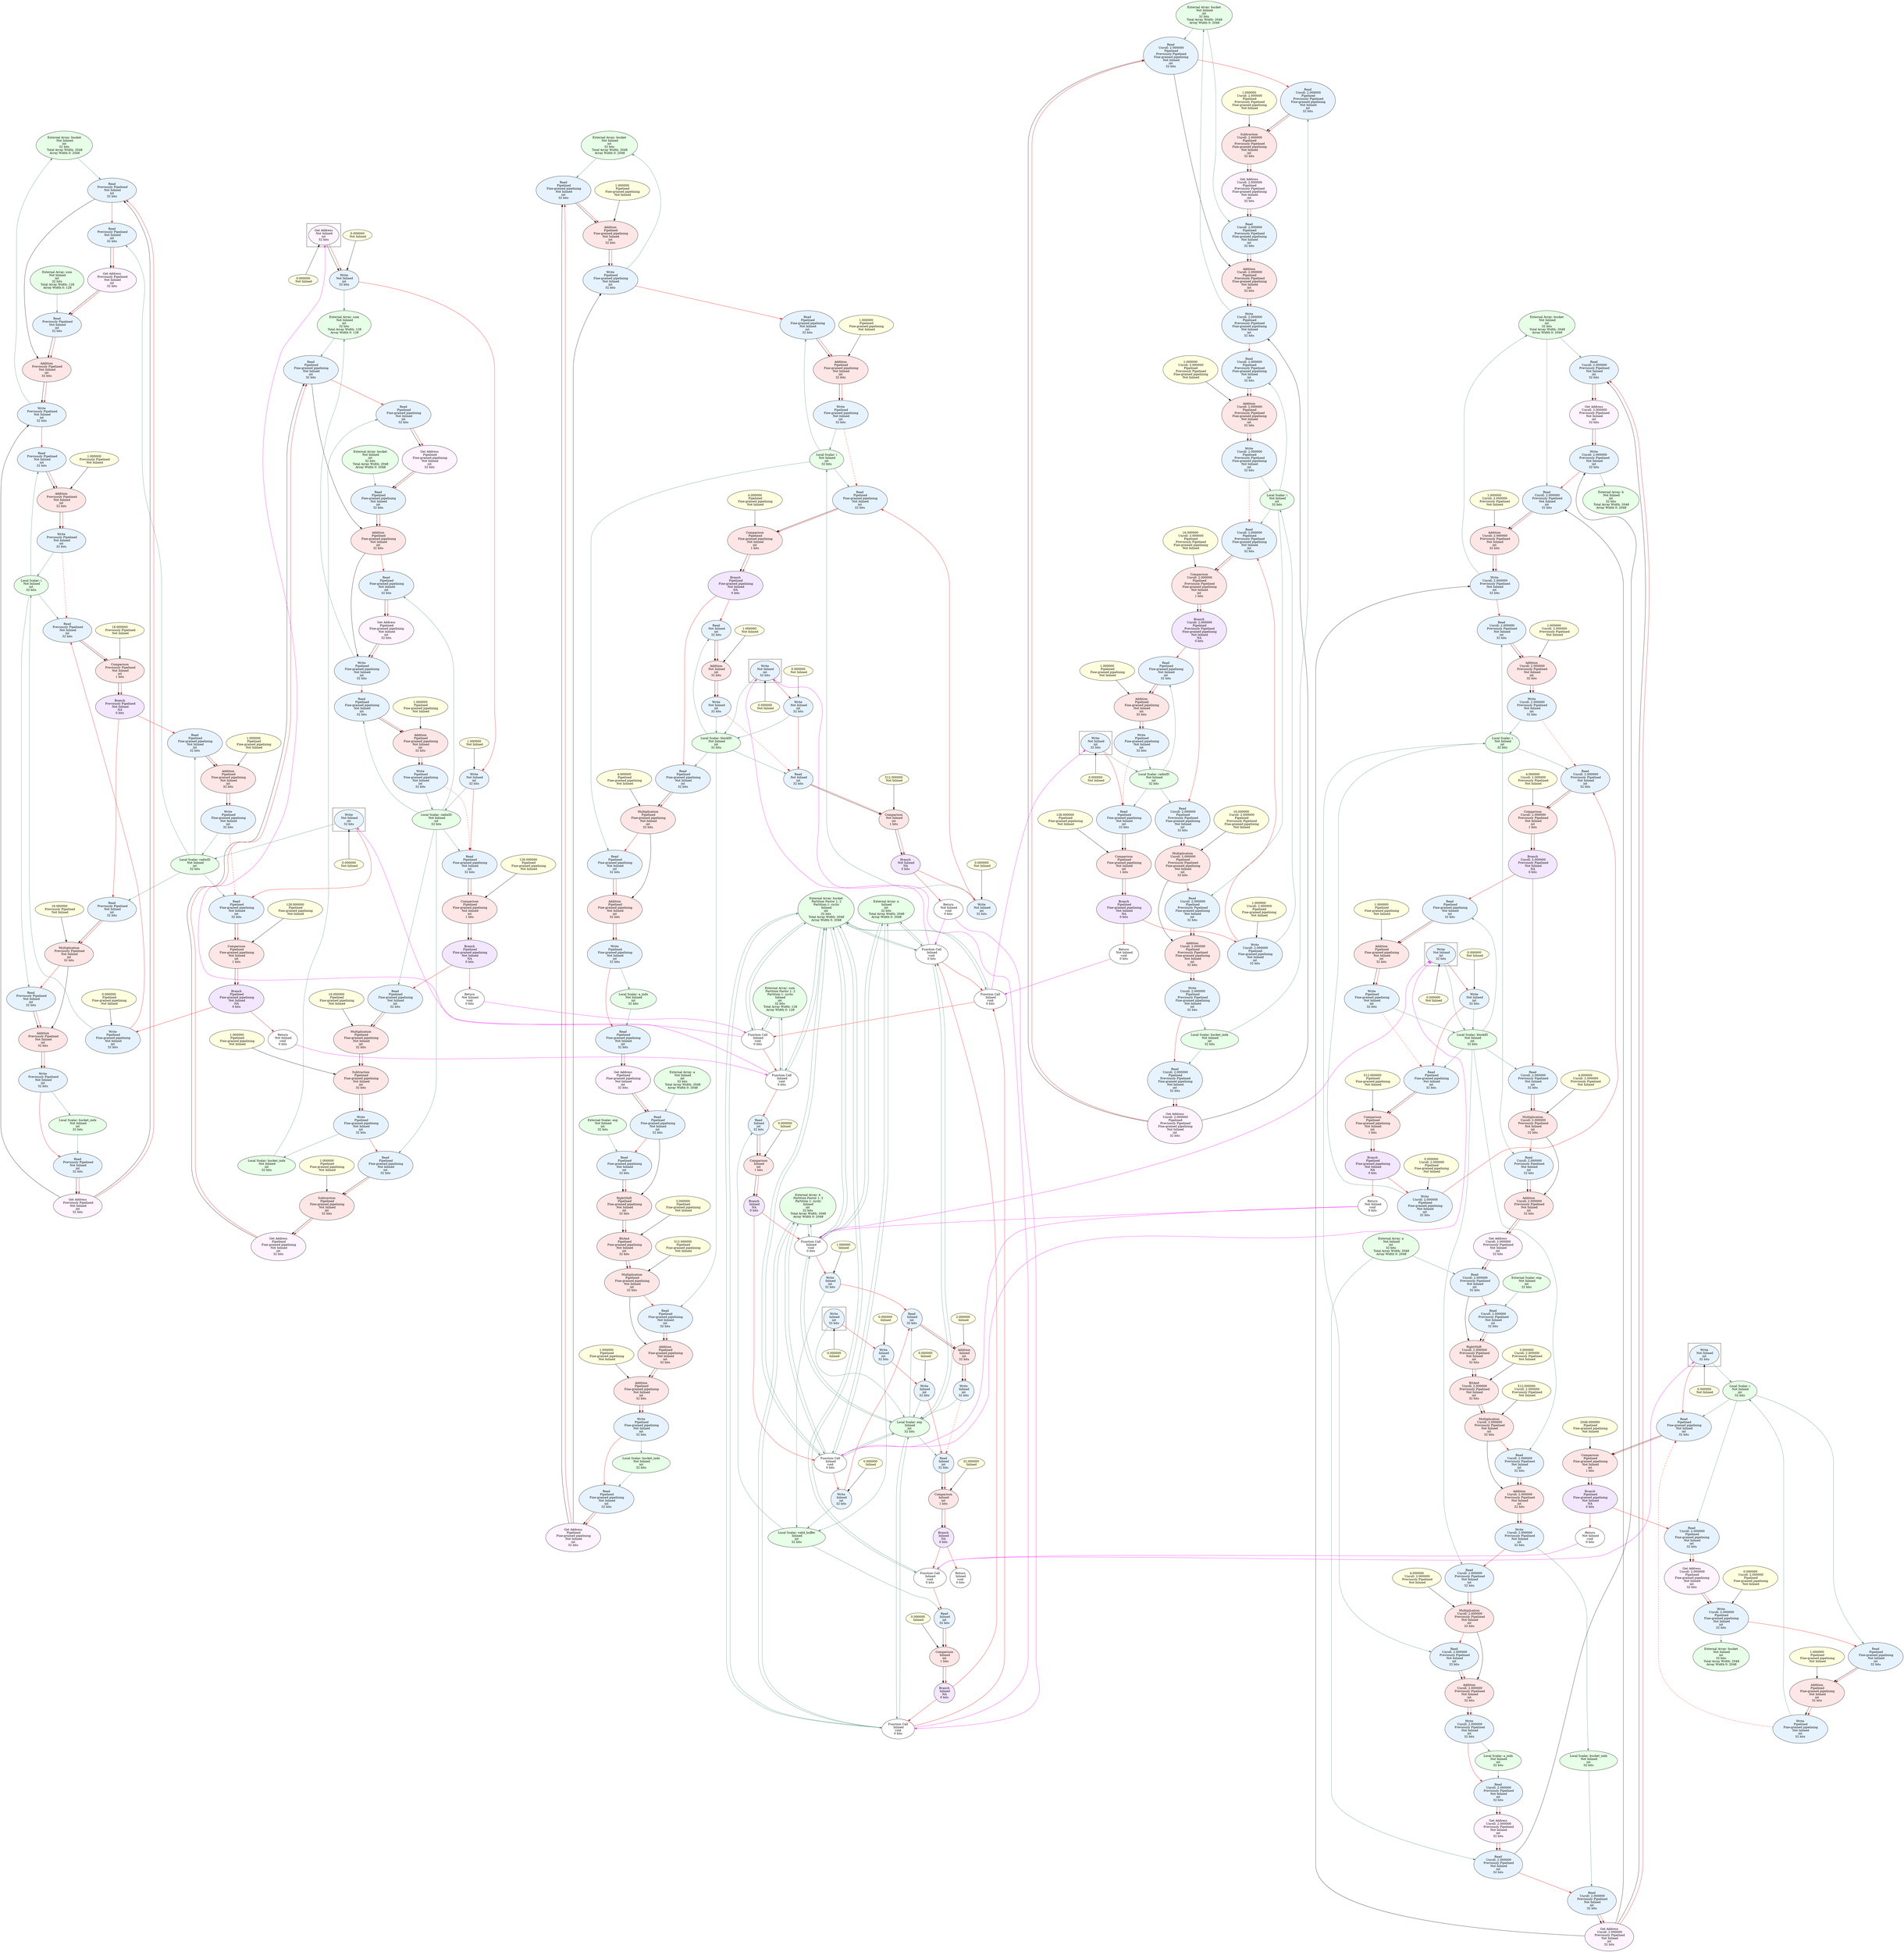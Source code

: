 digraph {
newrank="true";
node0 [style=filled fillcolor="0.33 0.1 1" arrayWidth0="2048" arrayWidth1="1" arrayWidth2="1" arrayWidth3="1" arrayWidth4="1" bitwidth="32" datasetIndex="NA" datatype="int" fullUnrollFactor="1.000000" graphType="NA" group="ss_sort" inlined="1" keyText="externalArray" label="External Array: a
 Inlined
int
32 bits
 Total Array Width: 2048
 Array Width 0: 2048" partition1="none" partition2="none" partition3="none" partitionFactor1="0" partitionFactor2="0" partitionFactor3="0" pipelined="0" pipelinedType="0" previouslyPipelined="0" resourceType="none" tile="1" totalArrayWidth="2048" tripcount="1.000000" unrollFactor1="1.000000" unrollFactor2="1.000000" unrollFactor3="1.000000" ]
node1 [style=filled fillcolor="0.33 0.1 1" arrayWidth0="2048" arrayWidth1="1" arrayWidth2="1" arrayWidth3="1" arrayWidth4="1" bitwidth="32" datasetIndex="NA" datatype="int" fullUnrollFactor="1.000000" graphType="NA" group="ss_sort" inlined="1" keyText="externalArray" label="External Array: b
 Partition Factor 1: 2
 Partition 1: cyclic
 Inlined
int
32 bits
 Total Array Width: 2048
 Array Width 0: 2048" partition1="cyclic" partition2="none" partition3="none" partitionFactor1="2" partitionFactor2="0" partitionFactor3="0" pipelined="0" pipelinedType="0" previouslyPipelined="0" resourceType="none" tile="1" totalArrayWidth="2048" tripcount="1.000000" unrollFactor1="1.000000" unrollFactor2="1.000000" unrollFactor3="1.000000" ]
node2 [style=filled fillcolor="0.33 0.1 1" arrayWidth0="2048" arrayWidth1="1" arrayWidth2="1" arrayWidth3="1" arrayWidth4="1" bitwidth="32" datasetIndex="NA" datatype="int" fullUnrollFactor="1.000000" graphType="NA" group="ss_sort" inlined="1" keyText="externalArray" label="External Array: bucket
 Partition Factor 1: 2
 Partition 1: cyclic
 Inlined
int
32 bits
 Total Array Width: 2048
 Array Width 0: 2048" partition1="cyclic" partition2="none" partition3="none" partitionFactor1="2" partitionFactor2="0" partitionFactor3="0" pipelined="0" pipelinedType="0" previouslyPipelined="0" resourceType="none" tile="1" totalArrayWidth="2048" tripcount="1.000000" unrollFactor1="1.000000" unrollFactor2="1.000000" unrollFactor3="1.000000" ]
node3 [style=filled fillcolor="0.33 0.1 1" arrayWidth0="128" arrayWidth1="1" arrayWidth2="1" arrayWidth3="1" arrayWidth4="1" bitwidth="32" datasetIndex="NA" datatype="int" fullUnrollFactor="1.000000" graphType="NA" group="ss_sort" inlined="1" keyText="externalArray" label="External Array: sum
 Partition Factor 1: 2
 Partition 1: cyclic
 Inlined
int
32 bits
 Total Array Width: 128
 Array Width 0: 128" partition1="cyclic" partition2="none" partition3="none" partitionFactor1="2" partitionFactor2="0" partitionFactor3="0" pipelined="0" pipelinedType="0" previouslyPipelined="0" resourceType="none" tile="1" totalArrayWidth="128" tripcount="1.000000" unrollFactor1="1.000000" unrollFactor2="1.000000" unrollFactor3="1.000000" ]
node4 [style=filled fillcolor="0.33 0.1 1" arrayWidth0="1" arrayWidth1="1" arrayWidth2="1" arrayWidth3="1" arrayWidth4="1" bitwidth="32" datasetIndex="NA" datatype="int" fullUnrollFactor="1.000000" graphType="NA" group="ss_sort" inlined="1" keyText="localScalar" label="Local Scalar: exp
 Inlined
int
32 bits" partition1="none" partition2="none" partition3="none" partitionFactor1="0" partitionFactor2="0" partitionFactor3="0" pipelined="0" pipelinedType="0" previouslyPipelined="0" resourceType="none" tile="1" totalArrayWidth="1" tripcount="1.000000" unrollFactor1="1.000000" unrollFactor2="1.000000" unrollFactor3="1.000000" ]
node5 [style=filled fillcolor="lightyellow" arrayWidth0="1" arrayWidth1="1" arrayWidth2="1" arrayWidth3="1" arrayWidth4="1" datasetIndex="NA" fullUnrollFactor="1.000000" graphType="NA" group="ss_sort" inlined="1" keyText="constantValue" label="0.000000
 Inlined" partition1="none" partition2="none" partition3="none" partitionFactor1="0" partitionFactor2="0" partitionFactor3="0" pipelined="0" pipelinedType="0" previouslyPipelined="0" resourceType="none" tile="1" totalArrayWidth="1" tripcount="1.000000" unrollFactor1="1.000000" unrollFactor2="1.000000" unrollFactor3="1.000000" ]
node6 [style=filled fillcolor="0.584 0.1 1" arrayWidth0="1" arrayWidth1="1" arrayWidth2="1" arrayWidth3="1" arrayWidth4="1" bitwidth="32" datasetIndex="NA" datatype="int" fullUnrollFactor="1.000000" graphType="NA" group="ss_sort" inlined="1" keyText="store" label="Write
 Inlined
int
32 bits" partition1="none" partition2="none" partition3="none" partitionFactor1="0" partitionFactor2="0" partitionFactor3="0" pipelined="0" pipelinedType="0" previouslyPipelined="0" resourceType="none" tile="1" totalArrayWidth="1" tripcount="1.000000" unrollFactor1="1.000000" unrollFactor2="1.000000" unrollFactor3="1.000000" ]
node7 [style=filled fillcolor="0.33 0.1 1" arrayWidth0="1" arrayWidth1="1" arrayWidth2="1" arrayWidth3="1" arrayWidth4="1" bitwidth="32" datasetIndex="NA" datatype="int" fullUnrollFactor="1.000000" graphType="NA" group="ss_sort" inlined="1" keyText="localScalar" label="Local Scalar: valid_buffer
 Inlined
int
32 bits" partition1="none" partition2="none" partition3="none" partitionFactor1="0" partitionFactor2="0" partitionFactor3="0" pipelined="0" pipelinedType="0" previouslyPipelined="0" resourceType="none" tile="1" totalArrayWidth="1" tripcount="1.000000" unrollFactor1="1.000000" unrollFactor2="1.000000" unrollFactor3="1.000000" ]
node8 [style=filled fillcolor="lightyellow" arrayWidth0="1" arrayWidth1="1" arrayWidth2="1" arrayWidth3="1" arrayWidth4="1" datasetIndex="NA" fullUnrollFactor="1.000000" graphType="NA" group="ss_sort" inlined="1" keyText="constantValue" label="0.000000
 Inlined" partition1="none" partition2="none" partition3="none" partitionFactor1="0" partitionFactor2="0" partitionFactor3="0" pipelined="0" pipelinedType="0" previouslyPipelined="0" resourceType="none" tile="1" totalArrayWidth="1" tripcount="1.000000" unrollFactor1="1.000000" unrollFactor2="1.000000" unrollFactor3="1.000000" ]
node9 [style=filled fillcolor="0.584 0.1 1" arrayWidth0="1" arrayWidth1="1" arrayWidth2="1" arrayWidth3="1" arrayWidth4="1" bitwidth="32" datasetIndex="NA" datatype="int" fullUnrollFactor="1.000000" graphType="NA" group="ss_sort" inlined="1" keyText="store" label="Write
 Inlined
int
32 bits" partition1="none" partition2="none" partition3="none" partitionFactor1="0" partitionFactor2="0" partitionFactor3="0" pipelined="0" pipelinedType="0" previouslyPipelined="0" resourceType="none" tile="1" totalArrayWidth="1" tripcount="1.000000" unrollFactor1="1.000000" unrollFactor2="1.000000" unrollFactor3="1.000000" ]
node10 [style=filled fillcolor="lightyellow" arrayWidth0="1" arrayWidth1="1" arrayWidth2="1" arrayWidth3="1" arrayWidth4="1" datasetIndex="NA" fullUnrollFactor="1.000000" graphType="NA" group="ss_sort" inlined="1" keyText="constantValue" label="0.000000
 Inlined" partition1="none" partition2="none" partition3="none" partitionFactor1="0" partitionFactor2="0" partitionFactor3="0" pipelined="0" pipelinedType="0" previouslyPipelined="0" resourceType="none" tile="1" totalArrayWidth="1" tripcount="1.000000" unrollFactor1="1.000000" unrollFactor2="1.000000" unrollFactor3="1.000000" ]
node11 [style=filled fillcolor="0.584 0.1 1" arrayWidth0="1" arrayWidth1="1" arrayWidth2="1" arrayWidth3="1" arrayWidth4="1" bitwidth="32" datasetIndex="NA" datatype="int" fullUnrollFactor="1.000000" graphType="NA" group="ss_sort" inlined="1" keyText="store" label="Write
 Inlined
int
32 bits" partition1="none" partition2="none" partition3="none" partitionFactor1="0" partitionFactor2="0" partitionFactor3="0" pipelined="0" pipelinedType="0" previouslyPipelined="0" resourceType="none" tile="1" totalArrayWidth="1" tripcount="1.000000" unrollFactor1="1.000000" unrollFactor2="1.000000" unrollFactor3="1.000000" ]
node12 [style=filled fillcolor="lightyellow" arrayWidth0="1" arrayWidth1="1" arrayWidth2="1" arrayWidth3="1" arrayWidth4="1" datasetIndex="NA" fullUnrollFactor="1.000000" graphType="NA" group="ss_sort" inlined="1" keyText="constantValue" label="32.000000
 Inlined" partition1="none" partition2="none" partition3="none" partitionFactor1="0" partitionFactor2="0" partitionFactor3="0" pipelined="0" pipelinedType="0" previouslyPipelined="0" resourceType="none" tile="1" totalArrayWidth="1" tripcount="1.000000" unrollFactor1="1.000000" unrollFactor2="1.000000" unrollFactor3="1.000000" ]
node13 [style=filled fillcolor="0.584 0.1 1" arrayWidth0="1" arrayWidth1="1" arrayWidth2="1" arrayWidth3="1" arrayWidth4="1" bitwidth="32" datasetIndex="NA" datatype="int" fullUnrollFactor="1.000000" graphType="NA" group="ss_sort" inlined="1" keyText="load" label="Read
 Inlined
int
32 bits" partition1="none" partition2="none" partition3="none" partitionFactor1="0" partitionFactor2="0" partitionFactor3="0" pipelined="0" pipelinedType="0" previouslyPipelined="0" resourceType="none" tile="1" totalArrayWidth="1" tripcount="1.000000" unrollFactor1="1.000000" unrollFactor2="1.000000" unrollFactor3="1.000000" ]
node14 [style=filled fillcolor="0 0.1 1" arrayWidth0="1" arrayWidth1="1" arrayWidth2="1" arrayWidth3="1" arrayWidth4="1" bitwidth="1" datasetIndex="NA" datatype="int" fullUnrollFactor="1.000000" graphType="NA" group="ss_sort" inlined="1" keyText="cmp" label="Comparison
 Inlined
int
1 bits" partition1="none" partition2="none" partition3="none" partitionFactor1="0" partitionFactor2="0" partitionFactor3="0" pipelined="0" pipelinedType="0" previouslyPipelined="0" resourceType="none" tile="1" totalArrayWidth="1" tripcount="1.000000" unrollFactor1="1.000000" unrollFactor2="1.000000" unrollFactor3="1.000000" ]
node15 [style=filled fillcolor="0.75 0.1 1" arrayWidth0="1" arrayWidth1="1" arrayWidth2="1" arrayWidth3="1" arrayWidth4="1" bitwidth="0" datasetIndex="NA" datatype="NA" fullUnrollFactor="1.000000" graphType="NA" group="ss_sort" inlined="1" keyText="br" label="Branch
 Inlined
NA
0 bits" partition1="none" partition2="none" partition3="none" partitionFactor1="0" partitionFactor2="0" partitionFactor3="0" pipelined="0" pipelinedType="0" previouslyPipelined="0" resourceType="none" tile="1" totalArrayWidth="1" tripcount="1.000000" unrollFactor1="1.000000" unrollFactor2="1.000000" unrollFactor3="1.000000" ]
node16 [style=filled fillcolor="white" arrayWidth0="1" arrayWidth1="1" arrayWidth2="1" arrayWidth3="1" arrayWidth4="1" bitwidth="0" datasetIndex="NA" datatype="void" fullUnrollFactor="1.000000" graphType="NA" group="ss_sort" inlined="1" keyText="call" label="Function Call
 Inlined
void
0 bits" partition1="none" partition2="none" partition3="none" partitionFactor1="0" partitionFactor2="0" partitionFactor3="0" pipelined="0" pipelinedType="0" previouslyPipelined="0" resourceType="none" tile="1" totalArrayWidth="1" tripcount="1.000000" unrollFactor1="1.000000" unrollFactor2="1.000000" unrollFactor3="1.000000" ]
node17 [style=filled fillcolor="lightyellow" arrayWidth0="1" arrayWidth1="1" arrayWidth2="1" arrayWidth3="1" arrayWidth4="1" datasetIndex="NA" fullUnrollFactor="1.000000" graphType="NA" group="ss_sort" inlined="1" keyText="constantValue" label="0.000000
 Inlined" partition1="none" partition2="none" partition3="none" partitionFactor1="0" partitionFactor2="0" partitionFactor3="0" pipelined="0" pipelinedType="0" previouslyPipelined="0" resourceType="none" tile="1" totalArrayWidth="1" tripcount="1.000000" unrollFactor1="1.000000" unrollFactor2="1.000000" unrollFactor3="1.000000" ]
node18 [style=filled fillcolor="0.584 0.1 1" arrayWidth0="1" arrayWidth1="1" arrayWidth2="1" arrayWidth3="1" arrayWidth4="1" bitwidth="32" datasetIndex="NA" datatype="int" fullUnrollFactor="1.000000" graphType="NA" group="ss_sort" inlined="1" keyText="load" label="Read
 Inlined
int
32 bits" partition1="none" partition2="none" partition3="none" partitionFactor1="0" partitionFactor2="0" partitionFactor3="0" pipelined="0" pipelinedType="0" previouslyPipelined="0" resourceType="none" tile="1" totalArrayWidth="1" tripcount="1.000000" unrollFactor1="1.000000" unrollFactor2="1.000000" unrollFactor3="1.000000" ]
node19 [style=filled fillcolor="0 0.1 1" arrayWidth0="1" arrayWidth1="1" arrayWidth2="1" arrayWidth3="1" arrayWidth4="1" bitwidth="1" datasetIndex="NA" datatype="int" fullUnrollFactor="1.000000" graphType="NA" group="ss_sort" inlined="1" keyText="cmp" label="Comparison
 Inlined
int
1 bits" partition1="none" partition2="none" partition3="none" partitionFactor1="0" partitionFactor2="0" partitionFactor3="0" pipelined="0" pipelinedType="0" previouslyPipelined="0" resourceType="none" tile="1" totalArrayWidth="1" tripcount="1.000000" unrollFactor1="1.000000" unrollFactor2="1.000000" unrollFactor3="1.000000" ]
node20 [style=filled fillcolor="0.75 0.1 1" arrayWidth0="1" arrayWidth1="1" arrayWidth2="1" arrayWidth3="1" arrayWidth4="1" bitwidth="0" datasetIndex="NA" datatype="NA" fullUnrollFactor="1.000000" graphType="NA" group="ss_sort" inlined="1" keyText="br" label="Branch
 Inlined
NA
0 bits" partition1="none" partition2="none" partition3="none" partitionFactor1="0" partitionFactor2="0" partitionFactor3="0" pipelined="0" pipelinedType="0" previouslyPipelined="0" resourceType="none" tile="1" totalArrayWidth="1" tripcount="1.000000" unrollFactor1="1.000000" unrollFactor2="1.000000" unrollFactor3="1.000000" ]
node21 [style=filled fillcolor="white" arrayWidth0="1" arrayWidth1="1" arrayWidth2="1" arrayWidth3="1" arrayWidth4="1" bitwidth="0" datasetIndex="NA" datatype="void" fullUnrollFactor="1.000000" graphType="NA" group="ss_sort" inlined="1" keyText="call" label="Function Call
 Inlined
void
0 bits" partition1="none" partition2="none" partition3="none" partitionFactor1="0" partitionFactor2="0" partitionFactor3="0" pipelined="0" pipelinedType="0" previouslyPipelined="0" resourceType="none" tile="1" totalArrayWidth="1" tripcount="1.000000" unrollFactor1="1.000000" unrollFactor2="1.000000" unrollFactor3="1.000000" ]
node22 [style=filled fillcolor="white" arrayWidth0="1" arrayWidth1="1" arrayWidth2="1" arrayWidth3="1" arrayWidth4="1" bitwidth="0" datasetIndex="NA" datatype="void" fullUnrollFactor="1.000000" graphType="NA" group="ss_sort" inlined="1" keyText="call" label="Function Call
 Inlined
void
0 bits" partition1="none" partition2="none" partition3="none" partitionFactor1="0" partitionFactor2="0" partitionFactor3="0" pipelined="0" pipelinedType="0" previouslyPipelined="0" resourceType="none" tile="1" totalArrayWidth="1" tripcount="1.000000" unrollFactor1="1.000000" unrollFactor2="1.000000" unrollFactor3="1.000000" ]
node23 [style=filled fillcolor="white" arrayWidth0="1" arrayWidth1="1" arrayWidth2="1" arrayWidth3="1" arrayWidth4="1" bitwidth="0" datasetIndex="NA" datatype="void" fullUnrollFactor="1.000000" graphType="NA" group="ss_sort" inlined="1" keyText="call" label="Function Call
 Inlined
void
0 bits" partition1="none" partition2="none" partition3="none" partitionFactor1="0" partitionFactor2="0" partitionFactor3="0" pipelined="0" pipelinedType="0" previouslyPipelined="0" resourceType="none" tile="1" totalArrayWidth="1" tripcount="1.000000" unrollFactor1="1.000000" unrollFactor2="1.000000" unrollFactor3="1.000000" ]
node24 [style=filled fillcolor="white" arrayWidth0="1" arrayWidth1="1" arrayWidth2="1" arrayWidth3="1" arrayWidth4="1" bitwidth="0" datasetIndex="NA" datatype="void" fullUnrollFactor="1.000000" graphType="NA" group="ss_sort" inlined="1" keyText="call" label="Function Call
 Inlined
void
0 bits" partition1="none" partition2="none" partition3="none" partitionFactor1="0" partitionFactor2="0" partitionFactor3="0" pipelined="0" pipelinedType="0" previouslyPipelined="0" resourceType="none" tile="1" totalArrayWidth="1" tripcount="1.000000" unrollFactor1="1.000000" unrollFactor2="1.000000" unrollFactor3="1.000000" ]
node25 [style=filled fillcolor="white" arrayWidth0="1" arrayWidth1="1" arrayWidth2="1" arrayWidth3="1" arrayWidth4="1" bitwidth="0" datasetIndex="NA" datatype="void" fullUnrollFactor="1.000000" graphType="NA" group="ss_sort" inlined="1" keyText="call" label="Function Call
 Inlined
void
0 bits" partition1="none" partition2="none" partition3="none" partitionFactor1="0" partitionFactor2="0" partitionFactor3="0" pipelined="0" pipelinedType="0" previouslyPipelined="0" resourceType="none" tile="1" totalArrayWidth="1" tripcount="1.000000" unrollFactor1="1.000000" unrollFactor2="1.000000" unrollFactor3="1.000000" ]
node26 [style=filled fillcolor="lightyellow" arrayWidth0="1" arrayWidth1="1" arrayWidth2="1" arrayWidth3="1" arrayWidth4="1" datasetIndex="NA" fullUnrollFactor="1.000000" graphType="NA" group="ss_sort" inlined="1" keyText="constantValue" label="0.000000
 Inlined" partition1="none" partition2="none" partition3="none" partitionFactor1="0" partitionFactor2="0" partitionFactor3="0" pipelined="0" pipelinedType="0" previouslyPipelined="0" resourceType="none" tile="1" totalArrayWidth="1" tripcount="1.000000" unrollFactor1="1.000000" unrollFactor2="1.000000" unrollFactor3="1.000000" ]
node27 [style=filled fillcolor="0.584 0.1 1" arrayWidth0="1" arrayWidth1="1" arrayWidth2="1" arrayWidth3="1" arrayWidth4="1" bitwidth="32" datasetIndex="NA" datatype="int" fullUnrollFactor="1.000000" graphType="NA" group="ss_sort" inlined="1" keyText="load" label="Read
 Inlined
int
32 bits" partition1="none" partition2="none" partition3="none" partitionFactor1="0" partitionFactor2="0" partitionFactor3="0" pipelined="0" pipelinedType="0" previouslyPipelined="0" resourceType="none" tile="1" totalArrayWidth="1" tripcount="1.000000" unrollFactor1="1.000000" unrollFactor2="1.000000" unrollFactor3="1.000000" ]
node28 [style=filled fillcolor="0 0.1 1" arrayWidth0="1" arrayWidth1="1" arrayWidth2="1" arrayWidth3="1" arrayWidth4="1" bitwidth="1" datasetIndex="NA" datatype="int" fullUnrollFactor="1.000000" graphType="NA" group="ss_sort" inlined="1" keyText="cmp" label="Comparison
 Inlined
int
1 bits" partition1="none" partition2="none" partition3="none" partitionFactor1="0" partitionFactor2="0" partitionFactor3="0" pipelined="0" pipelinedType="0" previouslyPipelined="0" resourceType="none" tile="1" totalArrayWidth="1" tripcount="1.000000" unrollFactor1="1.000000" unrollFactor2="1.000000" unrollFactor3="1.000000" ]
node29 [style=filled fillcolor="0.75 0.1 1" arrayWidth0="1" arrayWidth1="1" arrayWidth2="1" arrayWidth3="1" arrayWidth4="1" bitwidth="0" datasetIndex="NA" datatype="NA" fullUnrollFactor="1.000000" graphType="NA" group="ss_sort" inlined="1" keyText="br" label="Branch
 Inlined
NA
0 bits" partition1="none" partition2="none" partition3="none" partitionFactor1="0" partitionFactor2="0" partitionFactor3="0" pipelined="0" pipelinedType="0" previouslyPipelined="0" resourceType="none" tile="1" totalArrayWidth="1" tripcount="1.000000" unrollFactor1="1.000000" unrollFactor2="1.000000" unrollFactor3="1.000000" ]
node30 [style=filled fillcolor="white" arrayWidth0="1" arrayWidth1="1" arrayWidth2="1" arrayWidth3="1" arrayWidth4="1" bitwidth="0" datasetIndex="NA" datatype="void" fullUnrollFactor="1.000000" graphType="NA" group="ss_sort" inlined="1" keyText="call" label="Function Call
 Inlined
void
0 bits" partition1="none" partition2="none" partition3="none" partitionFactor1="0" partitionFactor2="0" partitionFactor3="0" pipelined="0" pipelinedType="0" previouslyPipelined="0" resourceType="none" tile="1" totalArrayWidth="1" tripcount="1.000000" unrollFactor1="1.000000" unrollFactor2="1.000000" unrollFactor3="1.000000" ]
node31 [style=filled fillcolor="lightyellow" arrayWidth0="1" arrayWidth1="1" arrayWidth2="1" arrayWidth3="1" arrayWidth4="1" datasetIndex="NA" fullUnrollFactor="1.000000" graphType="NA" group="ss_sort" inlined="1" keyText="constantValue" label="1.000000
 Inlined" partition1="none" partition2="none" partition3="none" partitionFactor1="0" partitionFactor2="0" partitionFactor3="0" pipelined="0" pipelinedType="0" previouslyPipelined="0" resourceType="none" tile="1" totalArrayWidth="1" tripcount="1.000000" unrollFactor1="1.000000" unrollFactor2="1.000000" unrollFactor3="1.000000" ]
node32 [style=filled fillcolor="0.584 0.1 1" arrayWidth0="1" arrayWidth1="1" arrayWidth2="1" arrayWidth3="1" arrayWidth4="1" bitwidth="32" datasetIndex="NA" datatype="int" fullUnrollFactor="1.000000" graphType="NA" group="ss_sort" inlined="1" keyText="store" label="Write
 Inlined
int
32 bits" partition1="none" partition2="none" partition3="none" partitionFactor1="0" partitionFactor2="0" partitionFactor3="0" pipelined="0" pipelinedType="0" previouslyPipelined="0" resourceType="none" tile="1" totalArrayWidth="1" tripcount="1.000000" unrollFactor1="1.000000" unrollFactor2="1.000000" unrollFactor3="1.000000" ]
node33 [style=filled fillcolor="white" arrayWidth0="1" arrayWidth1="1" arrayWidth2="1" arrayWidth3="1" arrayWidth4="1" bitwidth="0" datasetIndex="NA" datatype="void" fullUnrollFactor="1.000000" graphType="NA" group="ss_sort" inlined="1" keyText="call" label="Function Call
 Inlined
void
0 bits" partition1="none" partition2="none" partition3="none" partitionFactor1="0" partitionFactor2="0" partitionFactor3="0" pipelined="0" pipelinedType="0" previouslyPipelined="0" resourceType="none" tile="1" totalArrayWidth="1" tripcount="1.000000" unrollFactor1="1.000000" unrollFactor2="1.000000" unrollFactor3="1.000000" ]
node34 [style=filled fillcolor="lightyellow" arrayWidth0="1" arrayWidth1="1" arrayWidth2="1" arrayWidth3="1" arrayWidth4="1" datasetIndex="NA" fullUnrollFactor="1.000000" graphType="NA" group="ss_sort" inlined="1" keyText="constantValue" label="0.000000
 Inlined" partition1="none" partition2="none" partition3="none" partitionFactor1="0" partitionFactor2="0" partitionFactor3="0" pipelined="0" pipelinedType="0" previouslyPipelined="0" resourceType="none" tile="1" totalArrayWidth="1" tripcount="1.000000" unrollFactor1="1.000000" unrollFactor2="1.000000" unrollFactor3="1.000000" ]
node35 [style=filled fillcolor="0.584 0.1 1" arrayWidth0="1" arrayWidth1="1" arrayWidth2="1" arrayWidth3="1" arrayWidth4="1" bitwidth="32" datasetIndex="NA" datatype="int" fullUnrollFactor="1.000000" graphType="NA" group="ss_sort" inlined="1" keyText="store" label="Write
 Inlined
int
32 bits" partition1="none" partition2="none" partition3="none" partitionFactor1="0" partitionFactor2="0" partitionFactor3="0" pipelined="0" pipelinedType="0" previouslyPipelined="0" resourceType="none" tile="1" totalArrayWidth="1" tripcount="1.000000" unrollFactor1="1.000000" unrollFactor2="1.000000" unrollFactor3="1.000000" ]
node36 [style=filled fillcolor="0.584 0.1 1" arrayWidth0="1" arrayWidth1="1" arrayWidth2="1" arrayWidth3="1" arrayWidth4="1" bitwidth="32" datasetIndex="NA" datatype="int" fullUnrollFactor="1.000000" graphType="NA" group="ss_sort" inlined="1" keyText="load" label="Read
 Inlined
int
32 bits" partition1="none" partition2="none" partition3="none" partitionFactor1="0" partitionFactor2="0" partitionFactor3="0" pipelined="0" pipelinedType="0" previouslyPipelined="0" resourceType="none" tile="1" totalArrayWidth="1" tripcount="1.000000" unrollFactor1="1.000000" unrollFactor2="1.000000" unrollFactor3="1.000000" ]
node37 [style=filled fillcolor="lightyellow" arrayWidth0="1" arrayWidth1="1" arrayWidth2="1" arrayWidth3="1" arrayWidth4="1" datasetIndex="NA" fullUnrollFactor="1.000000" graphType="NA" group="ss_sort" inlined="1" keyText="constantValue" label="2.000000
 Inlined" partition1="none" partition2="none" partition3="none" partitionFactor1="0" partitionFactor2="0" partitionFactor3="0" pipelined="0" pipelinedType="0" previouslyPipelined="0" resourceType="none" tile="1" totalArrayWidth="1" tripcount="1.000000" unrollFactor1="1.000000" unrollFactor2="1.000000" unrollFactor3="1.000000" ]
node38 [style=filled fillcolor="0 0.1 1" arrayWidth0="1" arrayWidth1="1" arrayWidth2="1" arrayWidth3="1" arrayWidth4="1" bitwidth="32" datasetIndex="NA" datatype="int" fullUnrollFactor="1.000000" graphType="NA" group="ss_sort" inlined="1" keyText="add" label="Addition
 Inlined
int
32 bits" partition1="none" partition2="none" partition3="none" partitionFactor1="0" partitionFactor2="0" partitionFactor3="0" pipelined="0" pipelinedType="0" previouslyPipelined="0" resourceType="none" tile="1" totalArrayWidth="1" tripcount="1.000000" unrollFactor1="1.000000" unrollFactor2="1.000000" unrollFactor3="1.000000" ]
node39 [style=filled fillcolor="0.584 0.1 1" arrayWidth0="1" arrayWidth1="1" arrayWidth2="1" arrayWidth3="1" arrayWidth4="1" bitwidth="32" datasetIndex="NA" datatype="int" fullUnrollFactor="1.000000" graphType="NA" group="ss_sort" inlined="1" keyText="store" label="Write
 Inlined
int
32 bits" partition1="none" partition2="none" partition3="none" partitionFactor1="0" partitionFactor2="0" partitionFactor3="0" pipelined="0" pipelinedType="0" previouslyPipelined="0" resourceType="none" tile="1" totalArrayWidth="1" tripcount="1.000000" unrollFactor1="1.000000" unrollFactor2="1.000000" unrollFactor3="1.000000" ]
node40 [style=filled fillcolor="0.33 0.1 1" arrayWidth0="2048" arrayWidth1="1" arrayWidth2="1" arrayWidth3="1" arrayWidth4="1" bitwidth="32" datasetIndex="NA" datatype="int" fullUnrollFactor="1.000000" graphType="NA" group="init" inlined="0" keyText="arrayParameter" label="External Array: bucket
 Not Inlined
int
32 bits
 Total Array Width: 2048
 Array Width 0: 2048" partition1="none" partition2="none" partition3="none" partitionFactor1="0" partitionFactor2="0" partitionFactor3="0" pipelined="0" pipelinedType="0" previouslyPipelined="0" resourceType="none" tile="1" totalArrayWidth="2048" tripcount="1.000000" unrollFactor1="1.000000" unrollFactor2="1.000000" unrollFactor3="1.000000" ]
node41 [style=filled fillcolor="0.33 0.1 1" arrayWidth0="1" arrayWidth1="1" arrayWidth2="1" arrayWidth3="1" arrayWidth4="1" bitwidth="32" datasetIndex="NA" datatype="int" fullUnrollFactor="1.000000" graphType="NA" group="init" inlined="0" keyText="localScalar" label="Local Scalar: i
 Not Inlined
int
32 bits" partition1="none" partition2="none" partition3="none" partitionFactor1="0" partitionFactor2="0" partitionFactor3="0" pipelined="0" pipelinedType="0" previouslyPipelined="0" resourceType="none" tile="1" totalArrayWidth="1" tripcount="1.000000" unrollFactor1="1.000000" unrollFactor2="1.000000" unrollFactor3="1.000000" ]
node42 [style=filled fillcolor="lightyellow" arrayWidth0="1" arrayWidth1="1" arrayWidth2="1" arrayWidth3="1" arrayWidth4="1" datasetIndex="NA" fullUnrollFactor="1.000000" graphType="NA" group="init" inlined="0" keyText="constantValue" label="0.000000
 Not Inlined" partition1="none" partition2="none" partition3="none" partitionFactor1="0" partitionFactor2="0" partitionFactor3="0" pipelined="0" pipelinedType="0" previouslyPipelined="0" resourceType="none" tile="1" totalArrayWidth="1" tripcount="1.000000" unrollFactor1="1.000000" unrollFactor2="1.000000" unrollFactor3="1.000000" ]
node43 [style=filled fillcolor="0.584 0.1 1" arrayWidth0="1" arrayWidth1="1" arrayWidth2="1" arrayWidth3="1" arrayWidth4="1" bitwidth="32" datasetIndex="NA" datatype="int" fullUnrollFactor="1.000000" graphType="NA" group="init" inlined="0" keyText="store" label="Write
 Not Inlined
int
32 bits" partition1="none" partition2="none" partition3="none" partitionFactor1="0" partitionFactor2="0" partitionFactor3="0" pipelined="0" pipelinedType="0" previouslyPipelined="0" resourceType="none" tile="1" totalArrayWidth="1" tripcount="1.000000" unrollFactor1="1.000000" unrollFactor2="1.000000" unrollFactor3="1.000000" ]
node44 [style=filled fillcolor="lightyellow" arrayWidth0="1" arrayWidth1="1" arrayWidth2="1" arrayWidth3="1" arrayWidth4="1" datasetIndex="NA" fullUnrollFactor="1.000000" graphType="NA" group="init" inlined="0" keyText="constantValue" label="2048.000000
 Pipelined
 Fine-grained pipelining
 Not Inlined" partition1="none" partition2="none" partition3="none" partitionFactor1="0" partitionFactor2="0" partitionFactor3="0" pipelined="1" pipelinedType="2" previouslyPipelined="0" resourceType="none" tile="1" totalArrayWidth="1" tripcount="1.000000" unrollFactor1="1.000000" unrollFactor2="1.000000" unrollFactor3="1.000000" ]
node45 [style=filled fillcolor="0.584 0.1 1" arrayWidth0="1" arrayWidth1="1" arrayWidth2="1" arrayWidth3="1" arrayWidth4="1" bitwidth="32" datasetIndex="NA" datatype="int" fullUnrollFactor="1.000000" graphType="NA" group="init" inlined="0" keyText="load" label="Read
 Pipelined
 Fine-grained pipelining
 Not Inlined
int
32 bits" partition1="none" partition2="none" partition3="none" partitionFactor1="0" partitionFactor2="0" partitionFactor3="0" pipelined="1" pipelinedType="2" previouslyPipelined="0" resourceType="none" tile="1" totalArrayWidth="1" tripcount="1.000000" unrollFactor1="1.000000" unrollFactor2="1.000000" unrollFactor3="1.000000" ]
node46 [style=filled fillcolor="0 0.1 1" arrayWidth0="1" arrayWidth1="1" arrayWidth2="1" arrayWidth3="1" arrayWidth4="1" bitwidth="1" datasetIndex="NA" datatype="int" fullUnrollFactor="1.000000" graphType="NA" group="init" inlined="0" keyText="cmp" label="Comparison
 Pipelined
 Fine-grained pipelining
 Not Inlined
int
1 bits" partition1="none" partition2="none" partition3="none" partitionFactor1="0" partitionFactor2="0" partitionFactor3="0" pipelined="1" pipelinedType="2" previouslyPipelined="0" resourceType="none" tile="1" totalArrayWidth="1" tripcount="1.000000" unrollFactor1="1.000000" unrollFactor2="1.000000" unrollFactor3="1.000000" ]
node47 [style=filled fillcolor="0.75 0.1 1" arrayWidth0="1" arrayWidth1="1" arrayWidth2="1" arrayWidth3="1" arrayWidth4="1" bitwidth="0" datasetIndex="NA" datatype="NA" fullUnrollFactor="1.000000" graphType="NA" group="init" inlined="0" keyText="br" label="Branch
 Pipelined
 Fine-grained pipelining
 Not Inlined
NA
0 bits" partition1="none" partition2="none" partition3="none" partitionFactor1="0" partitionFactor2="0" partitionFactor3="0" pipelined="1" pipelinedType="2" previouslyPipelined="0" resourceType="none" tile="1" totalArrayWidth="1" tripcount="1.000000" unrollFactor1="1.000000" unrollFactor2="1.000000" unrollFactor3="1.000000" ]
node48 [style=filled fillcolor="lightyellow" arrayWidth0="1" arrayWidth1="1" arrayWidth2="1" arrayWidth3="1" arrayWidth4="1" datasetIndex="NA" fullUnrollFactor="2.000000" graphType="NA" group="init" inlined="0" keyText="constantValue" label="0.000000
 Unroll: 2.000000
 Pipelined
 Fine-grained pipelining
 Not Inlined" partition1="none" partition2="none" partition3="none" partitionFactor1="0" partitionFactor2="0" partitionFactor3="0" pipelined="1" pipelinedType="2" previouslyPipelined="0" resourceType="none" tile="1" totalArrayWidth="1" tripcount="1.000000" unrollFactor1="2.000000" unrollFactor2="1.000000" unrollFactor3="1.000000" ]
node49 [style=filled fillcolor="0.833 0.05 1" arrayWidth0="1" arrayWidth1="1" arrayWidth2="1" arrayWidth3="1" arrayWidth4="1" bitwidth="32" datasetIndex="NA" datatype="int" fullUnrollFactor="2.000000" graphType="NA" group="init" inlined="0" keyText="getelementptr" label="Get Address
 Unroll: 2.000000
 Pipelined
 Fine-grained pipelining
 Not Inlined
int
32 bits" partition1="none" partition2="none" partition3="none" partitionFactor1="0" partitionFactor2="0" partitionFactor3="0" pipelined="1" pipelinedType="2" previouslyPipelined="0" resourceType="none" tile="1" totalArrayWidth="1" tripcount="1.000000" unrollFactor1="2.000000" unrollFactor2="1.000000" unrollFactor3="1.000000" ]
node50 [style=filled fillcolor="0.584 0.1 1" arrayWidth0="1" arrayWidth1="1" arrayWidth2="1" arrayWidth3="1" arrayWidth4="1" bitwidth="32" datasetIndex="NA" datatype="int" fullUnrollFactor="2.000000" graphType="NA" group="init" inlined="0" keyText="load" label="Read
 Unroll: 2.000000
 Pipelined
 Fine-grained pipelining
 Not Inlined
int
32 bits" partition1="none" partition2="none" partition3="none" partitionFactor1="0" partitionFactor2="0" partitionFactor3="0" pipelined="1" pipelinedType="2" previouslyPipelined="0" resourceType="none" tile="1" totalArrayWidth="1" tripcount="1.000000" unrollFactor1="2.000000" unrollFactor2="1.000000" unrollFactor3="1.000000" ]
node51 [style=filled fillcolor="0.584 0.1 1" arrayWidth0="1" arrayWidth1="1" arrayWidth2="1" arrayWidth3="1" arrayWidth4="1" bitwidth="32" datasetIndex="NA" datatype="int" fullUnrollFactor="2.000000" graphType="NA" group="init" inlined="0" keyText="store" label="Write
 Unroll: 2.000000
 Pipelined
 Fine-grained pipelining
 Not Inlined
int
32 bits" partition1="none" partition2="none" partition3="none" partitionFactor1="0" partitionFactor2="0" partitionFactor3="0" pipelined="1" pipelinedType="2" previouslyPipelined="0" resourceType="none" tile="1" totalArrayWidth="1" tripcount="1.000000" unrollFactor1="2.000000" unrollFactor2="1.000000" unrollFactor3="1.000000" ]
node52 [style=filled fillcolor="0.584 0.1 1" arrayWidth0="1" arrayWidth1="1" arrayWidth2="1" arrayWidth3="1" arrayWidth4="1" bitwidth="32" datasetIndex="NA" datatype="int" fullUnrollFactor="1.000000" graphType="NA" group="init" inlined="0" keyText="load" label="Read
 Pipelined
 Fine-grained pipelining
 Not Inlined
int
32 bits" partition1="none" partition2="none" partition3="none" partitionFactor1="0" partitionFactor2="0" partitionFactor3="0" pipelined="1" pipelinedType="2" previouslyPipelined="0" resourceType="none" tile="1" totalArrayWidth="1" tripcount="1.000000" unrollFactor1="1.000000" unrollFactor2="1.000000" unrollFactor3="1.000000" ]
node53 [style=filled fillcolor="lightyellow" arrayWidth0="1" arrayWidth1="1" arrayWidth2="1" arrayWidth3="1" arrayWidth4="1" datasetIndex="NA" fullUnrollFactor="1.000000" graphType="NA" group="init" inlined="0" keyText="constantValue" label="1.000000
 Pipelined
 Fine-grained pipelining
 Not Inlined" partition1="none" partition2="none" partition3="none" partitionFactor1="0" partitionFactor2="0" partitionFactor3="0" pipelined="1" pipelinedType="2" previouslyPipelined="0" resourceType="none" tile="1" totalArrayWidth="1" tripcount="1.000000" unrollFactor1="1.000000" unrollFactor2="1.000000" unrollFactor3="1.000000" ]
node54 [style=filled fillcolor="0 0.1 1" arrayWidth0="1" arrayWidth1="1" arrayWidth2="1" arrayWidth3="1" arrayWidth4="1" bitwidth="32" datasetIndex="NA" datatype="int" fullUnrollFactor="1.000000" graphType="NA" group="init" inlined="0" keyText="add" label="Addition
 Pipelined
 Fine-grained pipelining
 Not Inlined
int
32 bits" partition1="none" partition2="none" partition3="none" partitionFactor1="0" partitionFactor2="0" partitionFactor3="0" pipelined="1" pipelinedType="2" previouslyPipelined="0" resourceType="none" tile="1" totalArrayWidth="1" tripcount="1.000000" unrollFactor1="1.000000" unrollFactor2="1.000000" unrollFactor3="1.000000" ]
node55 [style=filled fillcolor="0.584 0.1 1" arrayWidth0="1" arrayWidth1="1" arrayWidth2="1" arrayWidth3="1" arrayWidth4="1" bitwidth="32" datasetIndex="NA" datatype="int" fullUnrollFactor="1.000000" graphType="NA" group="init" inlined="0" keyText="store" label="Write
 Pipelined
 Fine-grained pipelining
 Not Inlined
int
32 bits" partition1="none" partition2="none" partition3="none" partitionFactor1="0" partitionFactor2="0" partitionFactor3="0" pipelined="1" pipelinedType="2" previouslyPipelined="0" resourceType="none" tile="1" totalArrayWidth="1" tripcount="1.000000" unrollFactor1="1.000000" unrollFactor2="1.000000" unrollFactor3="1.000000" ]
node56 [style=filled fillcolor="0.33 0.1 1" arrayWidth0="2048" arrayWidth1="1" arrayWidth2="1" arrayWidth3="1" arrayWidth4="1" bitwidth="32" datasetIndex="NA" datatype="int" fullUnrollFactor="1.000000" graphType="NA" group="hist" inlined="0" keyText="arrayParameter" label="External Array: bucket
 Not Inlined
int
32 bits
 Total Array Width: 2048
 Array Width 0: 2048" partition1="none" partition2="none" partition3="none" partitionFactor1="0" partitionFactor2="0" partitionFactor3="0" pipelined="0" pipelinedType="0" previouslyPipelined="0" resourceType="none" tile="1" totalArrayWidth="2048" tripcount="1.000000" unrollFactor1="1.000000" unrollFactor2="1.000000" unrollFactor3="1.000000" ]
node57 [style=filled fillcolor="0.33 0.1 1" arrayWidth0="2048" arrayWidth1="1" arrayWidth2="1" arrayWidth3="1" arrayWidth4="1" bitwidth="32" datasetIndex="NA" datatype="int" fullUnrollFactor="1.000000" graphType="NA" group="hist" inlined="0" keyText="arrayParameter" label="External Array: a
 Not Inlined
int
32 bits
 Total Array Width: 2048
 Array Width 0: 2048" partition1="none" partition2="none" partition3="none" partitionFactor1="0" partitionFactor2="0" partitionFactor3="0" pipelined="0" pipelinedType="0" previouslyPipelined="0" resourceType="none" tile="1" totalArrayWidth="2048" tripcount="1.000000" unrollFactor1="1.000000" unrollFactor2="1.000000" unrollFactor3="1.000000" ]
node58 [style=filled fillcolor="0.33 0.1 1" arrayWidth0="1" arrayWidth1="1" arrayWidth2="1" arrayWidth3="1" arrayWidth4="1" bitwidth="32" datasetIndex="NA" datatype="int" fullUnrollFactor="1.000000" graphType="NA" group="hist" inlined="0" keyText="externalScalar" label="External Scalar: exp
 Not Inlined
int
32 bits" partition1="none" partition2="none" partition3="none" partitionFactor1="0" partitionFactor2="0" partitionFactor3="0" pipelined="0" pipelinedType="0" previouslyPipelined="0" resourceType="none" tile="1" totalArrayWidth="1" tripcount="1.000000" unrollFactor1="1.000000" unrollFactor2="1.000000" unrollFactor3="1.000000" ]
node59 [style=filled fillcolor="0.33 0.1 1" arrayWidth0="1" arrayWidth1="1" arrayWidth2="1" arrayWidth3="1" arrayWidth4="1" bitwidth="32" datasetIndex="NA" datatype="int" fullUnrollFactor="1.000000" graphType="NA" group="hist" inlined="0" keyText="localScalar" label="Local Scalar: blockID
 Not Inlined
int
32 bits" partition1="none" partition2="none" partition3="none" partitionFactor1="0" partitionFactor2="0" partitionFactor3="0" pipelined="0" pipelinedType="0" previouslyPipelined="0" resourceType="none" tile="1" totalArrayWidth="1" tripcount="1.000000" unrollFactor1="1.000000" unrollFactor2="1.000000" unrollFactor3="1.000000" ]
node60 [style=filled fillcolor="0.33 0.1 1" arrayWidth0="1" arrayWidth1="1" arrayWidth2="1" arrayWidth3="1" arrayWidth4="1" bitwidth="32" datasetIndex="NA" datatype="int" fullUnrollFactor="1.000000" graphType="NA" group="hist" inlined="0" keyText="localScalar" label="Local Scalar: i
 Not Inlined
int
32 bits" partition1="none" partition2="none" partition3="none" partitionFactor1="0" partitionFactor2="0" partitionFactor3="0" pipelined="0" pipelinedType="0" previouslyPipelined="0" resourceType="none" tile="1" totalArrayWidth="1" tripcount="1.000000" unrollFactor1="1.000000" unrollFactor2="1.000000" unrollFactor3="1.000000" ]
node61 [style=filled fillcolor="0.33 0.1 1" arrayWidth0="1" arrayWidth1="1" arrayWidth2="1" arrayWidth3="1" arrayWidth4="1" bitwidth="32" datasetIndex="NA" datatype="int" fullUnrollFactor="1.000000" graphType="NA" group="hist" inlined="0" keyText="localScalar" label="Local Scalar: bucket_indx
 Not Inlined
int
32 bits" partition1="none" partition2="none" partition3="none" partitionFactor1="0" partitionFactor2="0" partitionFactor3="0" pipelined="0" pipelinedType="0" previouslyPipelined="0" resourceType="none" tile="1" totalArrayWidth="1" tripcount="1.000000" unrollFactor1="1.000000" unrollFactor2="1.000000" unrollFactor3="1.000000" ]
node62 [style=filled fillcolor="0.33 0.1 1" arrayWidth0="1" arrayWidth1="1" arrayWidth2="1" arrayWidth3="1" arrayWidth4="1" bitwidth="32" datasetIndex="NA" datatype="int" fullUnrollFactor="1.000000" graphType="NA" group="hist" inlined="0" keyText="localScalar" label="Local Scalar: a_indx
 Not Inlined
int
32 bits" partition1="none" partition2="none" partition3="none" partitionFactor1="0" partitionFactor2="0" partitionFactor3="0" pipelined="0" pipelinedType="0" previouslyPipelined="0" resourceType="none" tile="1" totalArrayWidth="1" tripcount="1.000000" unrollFactor1="1.000000" unrollFactor2="1.000000" unrollFactor3="1.000000" ]
node63 [style=filled fillcolor="lightyellow" arrayWidth0="1" arrayWidth1="1" arrayWidth2="1" arrayWidth3="1" arrayWidth4="1" datasetIndex="NA" fullUnrollFactor="1.000000" graphType="NA" group="hist" inlined="0" keyText="constantValue" label="0.000000
 Not Inlined" partition1="none" partition2="none" partition3="none" partitionFactor1="0" partitionFactor2="0" partitionFactor3="0" pipelined="0" pipelinedType="0" previouslyPipelined="0" resourceType="none" tile="1" totalArrayWidth="1" tripcount="1.000000" unrollFactor1="1.000000" unrollFactor2="1.000000" unrollFactor3="1.000000" ]
node64 [style=filled fillcolor="0.584 0.1 1" arrayWidth0="1" arrayWidth1="1" arrayWidth2="1" arrayWidth3="1" arrayWidth4="1" bitwidth="32" datasetIndex="NA" datatype="int" fullUnrollFactor="1.000000" graphType="NA" group="hist" inlined="0" keyText="store" label="Write
 Not Inlined
int
32 bits" partition1="none" partition2="none" partition3="none" partitionFactor1="0" partitionFactor2="0" partitionFactor3="0" pipelined="0" pipelinedType="0" previouslyPipelined="0" resourceType="none" tile="1" totalArrayWidth="1" tripcount="1.000000" unrollFactor1="1.000000" unrollFactor2="1.000000" unrollFactor3="1.000000" ]
node65 [style=filled fillcolor="lightyellow" arrayWidth0="1" arrayWidth1="1" arrayWidth2="1" arrayWidth3="1" arrayWidth4="1" datasetIndex="NA" fullUnrollFactor="1.000000" graphType="NA" group="hist" inlined="0" keyText="constantValue" label="0.000000
 Not Inlined" partition1="none" partition2="none" partition3="none" partitionFactor1="0" partitionFactor2="0" partitionFactor3="0" pipelined="0" pipelinedType="0" previouslyPipelined="0" resourceType="none" tile="1" totalArrayWidth="1" tripcount="1.000000" unrollFactor1="1.000000" unrollFactor2="1.000000" unrollFactor3="1.000000" ]
node66 [style=filled fillcolor="0.584 0.1 1" arrayWidth0="1" arrayWidth1="1" arrayWidth2="1" arrayWidth3="1" arrayWidth4="1" bitwidth="32" datasetIndex="NA" datatype="int" fullUnrollFactor="1.000000" graphType="NA" group="hist" inlined="0" keyText="store" label="Write
 Not Inlined
int
32 bits" partition1="none" partition2="none" partition3="none" partitionFactor1="0" partitionFactor2="0" partitionFactor3="0" pipelined="0" pipelinedType="0" previouslyPipelined="0" resourceType="none" tile="1" totalArrayWidth="1" tripcount="1.000000" unrollFactor1="1.000000" unrollFactor2="1.000000" unrollFactor3="1.000000" ]
node67 [style=filled fillcolor="lightyellow" arrayWidth0="1" arrayWidth1="1" arrayWidth2="1" arrayWidth3="1" arrayWidth4="1" datasetIndex="NA" fullUnrollFactor="1.000000" graphType="NA" group="hist" inlined="0" keyText="constantValue" label="512.000000
 Not Inlined" partition1="none" partition2="none" partition3="none" partitionFactor1="0" partitionFactor2="0" partitionFactor3="0" pipelined="0" pipelinedType="0" previouslyPipelined="0" resourceType="none" tile="1" totalArrayWidth="1" tripcount="1.000000" unrollFactor1="1.000000" unrollFactor2="1.000000" unrollFactor3="1.000000" ]
node68 [style=filled fillcolor="0.584 0.1 1" arrayWidth0="1" arrayWidth1="1" arrayWidth2="1" arrayWidth3="1" arrayWidth4="1" bitwidth="32" datasetIndex="NA" datatype="int" fullUnrollFactor="1.000000" graphType="NA" group="hist" inlined="0" keyText="load" label="Read
 Not Inlined
int
32 bits" partition1="none" partition2="none" partition3="none" partitionFactor1="0" partitionFactor2="0" partitionFactor3="0" pipelined="0" pipelinedType="0" previouslyPipelined="0" resourceType="none" tile="1" totalArrayWidth="1" tripcount="1.000000" unrollFactor1="1.000000" unrollFactor2="1.000000" unrollFactor3="1.000000" ]
node69 [style=filled fillcolor="0 0.1 1" arrayWidth0="1" arrayWidth1="1" arrayWidth2="1" arrayWidth3="1" arrayWidth4="1" bitwidth="1" datasetIndex="NA" datatype="int" fullUnrollFactor="1.000000" graphType="NA" group="hist" inlined="0" keyText="cmp" label="Comparison
 Not Inlined
int
1 bits" partition1="none" partition2="none" partition3="none" partitionFactor1="0" partitionFactor2="0" partitionFactor3="0" pipelined="0" pipelinedType="0" previouslyPipelined="0" resourceType="none" tile="1" totalArrayWidth="1" tripcount="1.000000" unrollFactor1="1.000000" unrollFactor2="1.000000" unrollFactor3="1.000000" ]
node70 [style=filled fillcolor="0.75 0.1 1" arrayWidth0="1" arrayWidth1="1" arrayWidth2="1" arrayWidth3="1" arrayWidth4="1" bitwidth="0" datasetIndex="NA" datatype="NA" fullUnrollFactor="1.000000" graphType="NA" group="hist" inlined="0" keyText="br" label="Branch
 Not Inlined
NA
0 bits" partition1="none" partition2="none" partition3="none" partitionFactor1="0" partitionFactor2="0" partitionFactor3="0" pipelined="0" pipelinedType="0" previouslyPipelined="0" resourceType="none" tile="1" totalArrayWidth="1" tripcount="1.000000" unrollFactor1="1.000000" unrollFactor2="1.000000" unrollFactor3="1.000000" ]
node71 [style=filled fillcolor="lightyellow" arrayWidth0="1" arrayWidth1="1" arrayWidth2="1" arrayWidth3="1" arrayWidth4="1" datasetIndex="NA" fullUnrollFactor="1.000000" graphType="NA" group="hist" inlined="0" keyText="constantValue" label="0.000000
 Not Inlined" partition1="none" partition2="none" partition3="none" partitionFactor1="0" partitionFactor2="0" partitionFactor3="0" pipelined="0" pipelinedType="0" previouslyPipelined="0" resourceType="none" tile="1" totalArrayWidth="1" tripcount="1.000000" unrollFactor1="1.000000" unrollFactor2="1.000000" unrollFactor3="1.000000" ]
node72 [style=filled fillcolor="0.584 0.1 1" arrayWidth0="1" arrayWidth1="1" arrayWidth2="1" arrayWidth3="1" arrayWidth4="1" bitwidth="32" datasetIndex="NA" datatype="int" fullUnrollFactor="1.000000" graphType="NA" group="hist" inlined="0" keyText="store" label="Write
 Not Inlined
int
32 bits" partition1="none" partition2="none" partition3="none" partitionFactor1="0" partitionFactor2="0" partitionFactor3="0" pipelined="0" pipelinedType="0" previouslyPipelined="0" resourceType="none" tile="1" totalArrayWidth="1" tripcount="1.000000" unrollFactor1="1.000000" unrollFactor2="1.000000" unrollFactor3="1.000000" ]
node73 [style=filled fillcolor="lightyellow" arrayWidth0="1" arrayWidth1="1" arrayWidth2="1" arrayWidth3="1" arrayWidth4="1" datasetIndex="NA" fullUnrollFactor="1.000000" graphType="NA" group="hist" inlined="0" keyText="constantValue" label="4.000000
 Pipelined
 Fine-grained pipelining
 Not Inlined" partition1="none" partition2="none" partition3="none" partitionFactor1="0" partitionFactor2="0" partitionFactor3="0" pipelined="1" pipelinedType="2" previouslyPipelined="0" resourceType="none" tile="1" totalArrayWidth="1" tripcount="1.000000" unrollFactor1="1.000000" unrollFactor2="1.000000" unrollFactor3="1.000000" ]
node74 [style=filled fillcolor="0.584 0.1 1" arrayWidth0="1" arrayWidth1="1" arrayWidth2="1" arrayWidth3="1" arrayWidth4="1" bitwidth="32" datasetIndex="NA" datatype="int" fullUnrollFactor="1.000000" graphType="NA" group="hist" inlined="0" keyText="load" label="Read
 Pipelined
 Fine-grained pipelining
 Not Inlined
int
32 bits" partition1="none" partition2="none" partition3="none" partitionFactor1="0" partitionFactor2="0" partitionFactor3="0" pipelined="1" pipelinedType="2" previouslyPipelined="0" resourceType="none" tile="1" totalArrayWidth="1" tripcount="1.000000" unrollFactor1="1.000000" unrollFactor2="1.000000" unrollFactor3="1.000000" ]
node75 [style=filled fillcolor="0 0.1 1" arrayWidth0="1" arrayWidth1="1" arrayWidth2="1" arrayWidth3="1" arrayWidth4="1" bitwidth="1" datasetIndex="NA" datatype="int" fullUnrollFactor="1.000000" graphType="NA" group="hist" inlined="0" keyText="cmp" label="Comparison
 Pipelined
 Fine-grained pipelining
 Not Inlined
int
1 bits" partition1="none" partition2="none" partition3="none" partitionFactor1="0" partitionFactor2="0" partitionFactor3="0" pipelined="1" pipelinedType="2" previouslyPipelined="0" resourceType="none" tile="1" totalArrayWidth="1" tripcount="1.000000" unrollFactor1="1.000000" unrollFactor2="1.000000" unrollFactor3="1.000000" ]
node76 [style=filled fillcolor="0.75 0.1 1" arrayWidth0="1" arrayWidth1="1" arrayWidth2="1" arrayWidth3="1" arrayWidth4="1" bitwidth="0" datasetIndex="NA" datatype="NA" fullUnrollFactor="1.000000" graphType="NA" group="hist" inlined="0" keyText="br" label="Branch
 Pipelined
 Fine-grained pipelining
 Not Inlined
NA
0 bits" partition1="none" partition2="none" partition3="none" partitionFactor1="0" partitionFactor2="0" partitionFactor3="0" pipelined="1" pipelinedType="2" previouslyPipelined="0" resourceType="none" tile="1" totalArrayWidth="1" tripcount="1.000000" unrollFactor1="1.000000" unrollFactor2="1.000000" unrollFactor3="1.000000" ]
node77 [style=filled fillcolor="0.584 0.1 1" arrayWidth0="1" arrayWidth1="1" arrayWidth2="1" arrayWidth3="1" arrayWidth4="1" bitwidth="32" datasetIndex="NA" datatype="int" fullUnrollFactor="1.000000" graphType="NA" group="hist" inlined="0" keyText="load" label="Read
 Pipelined
 Fine-grained pipelining
 Not Inlined
int
32 bits" partition1="none" partition2="none" partition3="none" partitionFactor1="0" partitionFactor2="0" partitionFactor3="0" pipelined="1" pipelinedType="2" previouslyPipelined="0" resourceType="none" tile="1" totalArrayWidth="1" tripcount="1.000000" unrollFactor1="1.000000" unrollFactor2="1.000000" unrollFactor3="1.000000" ]
node78 [style=filled fillcolor="lightyellow" arrayWidth0="1" arrayWidth1="1" arrayWidth2="1" arrayWidth3="1" arrayWidth4="1" datasetIndex="NA" fullUnrollFactor="1.000000" graphType="NA" group="hist" inlined="0" keyText="constantValue" label="4.000000
 Pipelined
 Fine-grained pipelining
 Not Inlined" partition1="none" partition2="none" partition3="none" partitionFactor1="0" partitionFactor2="0" partitionFactor3="0" pipelined="1" pipelinedType="2" previouslyPipelined="0" resourceType="none" tile="1" totalArrayWidth="1" tripcount="1.000000" unrollFactor1="1.000000" unrollFactor2="1.000000" unrollFactor3="1.000000" ]
node79 [style=filled fillcolor="0 0.1 1" arrayWidth0="1" arrayWidth1="1" arrayWidth2="1" arrayWidth3="1" arrayWidth4="1" bitwidth="32" datasetIndex="NA" datatype="int" fullUnrollFactor="1.000000" graphType="NA" group="hist" inlined="0" keyText="mul" label="Multiplication
 Pipelined
 Fine-grained pipelining
 Not Inlined
int
32 bits" partition1="none" partition2="none" partition3="none" partitionFactor1="0" partitionFactor2="0" partitionFactor3="0" pipelined="1" pipelinedType="2" previouslyPipelined="0" resourceType="none" tile="1" totalArrayWidth="1" tripcount="1.000000" unrollFactor1="1.000000" unrollFactor2="1.000000" unrollFactor3="1.000000" ]
node80 [style=filled fillcolor="0.584 0.1 1" arrayWidth0="1" arrayWidth1="1" arrayWidth2="1" arrayWidth3="1" arrayWidth4="1" bitwidth="32" datasetIndex="NA" datatype="int" fullUnrollFactor="1.000000" graphType="NA" group="hist" inlined="0" keyText="load" label="Read
 Pipelined
 Fine-grained pipelining
 Not Inlined
int
32 bits" partition1="none" partition2="none" partition3="none" partitionFactor1="0" partitionFactor2="0" partitionFactor3="0" pipelined="1" pipelinedType="2" previouslyPipelined="0" resourceType="none" tile="1" totalArrayWidth="1" tripcount="1.000000" unrollFactor1="1.000000" unrollFactor2="1.000000" unrollFactor3="1.000000" ]
node81 [style=filled fillcolor="0 0.1 1" arrayWidth0="1" arrayWidth1="1" arrayWidth2="1" arrayWidth3="1" arrayWidth4="1" bitwidth="32" datasetIndex="NA" datatype="int" fullUnrollFactor="1.000000" graphType="NA" group="hist" inlined="0" keyText="add" label="Addition
 Pipelined
 Fine-grained pipelining
 Not Inlined
int
32 bits" partition1="none" partition2="none" partition3="none" partitionFactor1="0" partitionFactor2="0" partitionFactor3="0" pipelined="1" pipelinedType="2" previouslyPipelined="0" resourceType="none" tile="1" totalArrayWidth="1" tripcount="1.000000" unrollFactor1="1.000000" unrollFactor2="1.000000" unrollFactor3="1.000000" ]
node82 [style=filled fillcolor="0.584 0.1 1" arrayWidth0="1" arrayWidth1="1" arrayWidth2="1" arrayWidth3="1" arrayWidth4="1" bitwidth="32" datasetIndex="NA" datatype="int" fullUnrollFactor="1.000000" graphType="NA" group="hist" inlined="0" keyText="store" label="Write
 Pipelined
 Fine-grained pipelining
 Not Inlined
int
32 bits" partition1="none" partition2="none" partition3="none" partitionFactor1="0" partitionFactor2="0" partitionFactor3="0" pipelined="1" pipelinedType="2" previouslyPipelined="0" resourceType="none" tile="1" totalArrayWidth="1" tripcount="1.000000" unrollFactor1="1.000000" unrollFactor2="1.000000" unrollFactor3="1.000000" ]
node83 [style=filled fillcolor="0.833 0.05 1" arrayWidth0="1" arrayWidth1="1" arrayWidth2="1" arrayWidth3="1" arrayWidth4="1" bitwidth="32" datasetIndex="NA" datatype="int" fullUnrollFactor="1.000000" graphType="NA" group="hist" inlined="0" keyText="getelementptr" label="Get Address
 Pipelined
 Fine-grained pipelining
 Not Inlined
int
32 bits" partition1="none" partition2="none" partition3="none" partitionFactor1="0" partitionFactor2="0" partitionFactor3="0" pipelined="1" pipelinedType="2" previouslyPipelined="0" resourceType="none" tile="1" totalArrayWidth="1" tripcount="1.000000" unrollFactor1="1.000000" unrollFactor2="1.000000" unrollFactor3="1.000000" ]
node84 [style=filled fillcolor="0.584 0.1 1" arrayWidth0="1" arrayWidth1="1" arrayWidth2="1" arrayWidth3="1" arrayWidth4="1" bitwidth="32" datasetIndex="NA" datatype="int" fullUnrollFactor="1.000000" graphType="NA" group="hist" inlined="0" keyText="load" label="Read
 Pipelined
 Fine-grained pipelining
 Not Inlined
int
32 bits" partition1="none" partition2="none" partition3="none" partitionFactor1="0" partitionFactor2="0" partitionFactor3="0" pipelined="1" pipelinedType="2" previouslyPipelined="0" resourceType="none" tile="1" totalArrayWidth="1" tripcount="1.000000" unrollFactor1="1.000000" unrollFactor2="1.000000" unrollFactor3="1.000000" ]
node85 [style=filled fillcolor="0.584 0.1 1" arrayWidth0="1" arrayWidth1="1" arrayWidth2="1" arrayWidth3="1" arrayWidth4="1" bitwidth="32" datasetIndex="NA" datatype="int" fullUnrollFactor="1.000000" graphType="NA" group="hist" inlined="0" keyText="load" label="Read
 Pipelined
 Fine-grained pipelining
 Not Inlined
int
32 bits" partition1="none" partition2="none" partition3="none" partitionFactor1="0" partitionFactor2="0" partitionFactor3="0" pipelined="1" pipelinedType="2" previouslyPipelined="0" resourceType="none" tile="1" totalArrayWidth="1" tripcount="1.000000" unrollFactor1="1.000000" unrollFactor2="1.000000" unrollFactor3="1.000000" ]
node86 [style=filled fillcolor="0.584 0.1 1" arrayWidth0="1" arrayWidth1="1" arrayWidth2="1" arrayWidth3="1" arrayWidth4="1" bitwidth="32" datasetIndex="NA" datatype="int" fullUnrollFactor="1.000000" graphType="NA" group="hist" inlined="0" keyText="load" label="Read
 Pipelined
 Fine-grained pipelining
 Not Inlined
int
32 bits" partition1="none" partition2="none" partition3="none" partitionFactor1="0" partitionFactor2="0" partitionFactor3="0" pipelined="1" pipelinedType="2" previouslyPipelined="0" resourceType="none" tile="1" totalArrayWidth="1" tripcount="1.000000" unrollFactor1="1.000000" unrollFactor2="1.000000" unrollFactor3="1.000000" ]
node87 [style=filled fillcolor="0 0.1 1" arrayWidth0="1" arrayWidth1="1" arrayWidth2="1" arrayWidth3="1" arrayWidth4="1" bitwidth="32" datasetIndex="NA" datatype="int" fullUnrollFactor="1.000000" graphType="NA" group="hist" inlined="0" keyText="ashr" label="RightShift
 Pipelined
 Fine-grained pipelining
 Not Inlined
int
32 bits" partition1="none" partition2="none" partition3="none" partitionFactor1="0" partitionFactor2="0" partitionFactor3="0" pipelined="1" pipelinedType="2" previouslyPipelined="0" resourceType="none" tile="1" totalArrayWidth="1" tripcount="1.000000" unrollFactor1="1.000000" unrollFactor2="1.000000" unrollFactor3="1.000000" ]
node88 [style=filled fillcolor="lightyellow" arrayWidth0="1" arrayWidth1="1" arrayWidth2="1" arrayWidth3="1" arrayWidth4="1" datasetIndex="NA" fullUnrollFactor="1.000000" graphType="NA" group="hist" inlined="0" keyText="constantValue" label="3.000000
 Pipelined
 Fine-grained pipelining
 Not Inlined" partition1="none" partition2="none" partition3="none" partitionFactor1="0" partitionFactor2="0" partitionFactor3="0" pipelined="1" pipelinedType="2" previouslyPipelined="0" resourceType="none" tile="1" totalArrayWidth="1" tripcount="1.000000" unrollFactor1="1.000000" unrollFactor2="1.000000" unrollFactor3="1.000000" ]
node89 [style=filled fillcolor="0 0.1 1" arrayWidth0="1" arrayWidth1="1" arrayWidth2="1" arrayWidth3="1" arrayWidth4="1" bitwidth="32" datasetIndex="NA" datatype="int" fullUnrollFactor="1.000000" graphType="NA" group="hist" inlined="0" keyText="and" label="BitAnd
 Pipelined
 Fine-grained pipelining
 Not Inlined
int
32 bits" partition1="none" partition2="none" partition3="none" partitionFactor1="0" partitionFactor2="0" partitionFactor3="0" pipelined="1" pipelinedType="2" previouslyPipelined="0" resourceType="none" tile="1" totalArrayWidth="1" tripcount="1.000000" unrollFactor1="1.000000" unrollFactor2="1.000000" unrollFactor3="1.000000" ]
node90 [style=filled fillcolor="lightyellow" arrayWidth0="1" arrayWidth1="1" arrayWidth2="1" arrayWidth3="1" arrayWidth4="1" datasetIndex="NA" fullUnrollFactor="1.000000" graphType="NA" group="hist" inlined="0" keyText="constantValue" label="512.000000
 Pipelined
 Fine-grained pipelining
 Not Inlined" partition1="none" partition2="none" partition3="none" partitionFactor1="0" partitionFactor2="0" partitionFactor3="0" pipelined="1" pipelinedType="2" previouslyPipelined="0" resourceType="none" tile="1" totalArrayWidth="1" tripcount="1.000000" unrollFactor1="1.000000" unrollFactor2="1.000000" unrollFactor3="1.000000" ]
node91 [style=filled fillcolor="0 0.1 1" arrayWidth0="1" arrayWidth1="1" arrayWidth2="1" arrayWidth3="1" arrayWidth4="1" bitwidth="32" datasetIndex="NA" datatype="int" fullUnrollFactor="1.000000" graphType="NA" group="hist" inlined="0" keyText="mul" label="Multiplication
 Pipelined
 Fine-grained pipelining
 Not Inlined
int
32 bits" partition1="none" partition2="none" partition3="none" partitionFactor1="0" partitionFactor2="0" partitionFactor3="0" pipelined="1" pipelinedType="2" previouslyPipelined="0" resourceType="none" tile="1" totalArrayWidth="1" tripcount="1.000000" unrollFactor1="1.000000" unrollFactor2="1.000000" unrollFactor3="1.000000" ]
node92 [style=filled fillcolor="0.584 0.1 1" arrayWidth0="1" arrayWidth1="1" arrayWidth2="1" arrayWidth3="1" arrayWidth4="1" bitwidth="32" datasetIndex="NA" datatype="int" fullUnrollFactor="1.000000" graphType="NA" group="hist" inlined="0" keyText="load" label="Read
 Pipelined
 Fine-grained pipelining
 Not Inlined
int
32 bits" partition1="none" partition2="none" partition3="none" partitionFactor1="0" partitionFactor2="0" partitionFactor3="0" pipelined="1" pipelinedType="2" previouslyPipelined="0" resourceType="none" tile="1" totalArrayWidth="1" tripcount="1.000000" unrollFactor1="1.000000" unrollFactor2="1.000000" unrollFactor3="1.000000" ]
node93 [style=filled fillcolor="0 0.1 1" arrayWidth0="1" arrayWidth1="1" arrayWidth2="1" arrayWidth3="1" arrayWidth4="1" bitwidth="32" datasetIndex="NA" datatype="int" fullUnrollFactor="1.000000" graphType="NA" group="hist" inlined="0" keyText="add" label="Addition
 Pipelined
 Fine-grained pipelining
 Not Inlined
int
32 bits" partition1="none" partition2="none" partition3="none" partitionFactor1="0" partitionFactor2="0" partitionFactor3="0" pipelined="1" pipelinedType="2" previouslyPipelined="0" resourceType="none" tile="1" totalArrayWidth="1" tripcount="1.000000" unrollFactor1="1.000000" unrollFactor2="1.000000" unrollFactor3="1.000000" ]
node94 [style=filled fillcolor="lightyellow" arrayWidth0="1" arrayWidth1="1" arrayWidth2="1" arrayWidth3="1" arrayWidth4="1" datasetIndex="NA" fullUnrollFactor="1.000000" graphType="NA" group="hist" inlined="0" keyText="constantValue" label="1.000000
 Pipelined
 Fine-grained pipelining
 Not Inlined" partition1="none" partition2="none" partition3="none" partitionFactor1="0" partitionFactor2="0" partitionFactor3="0" pipelined="1" pipelinedType="2" previouslyPipelined="0" resourceType="none" tile="1" totalArrayWidth="1" tripcount="1.000000" unrollFactor1="1.000000" unrollFactor2="1.000000" unrollFactor3="1.000000" ]
node95 [style=filled fillcolor="0 0.1 1" arrayWidth0="1" arrayWidth1="1" arrayWidth2="1" arrayWidth3="1" arrayWidth4="1" bitwidth="32" datasetIndex="NA" datatype="int" fullUnrollFactor="1.000000" graphType="NA" group="hist" inlined="0" keyText="add" label="Addition
 Pipelined
 Fine-grained pipelining
 Not Inlined
int
32 bits" partition1="none" partition2="none" partition3="none" partitionFactor1="0" partitionFactor2="0" partitionFactor3="0" pipelined="1" pipelinedType="2" previouslyPipelined="0" resourceType="none" tile="1" totalArrayWidth="1" tripcount="1.000000" unrollFactor1="1.000000" unrollFactor2="1.000000" unrollFactor3="1.000000" ]
node96 [style=filled fillcolor="0.584 0.1 1" arrayWidth0="1" arrayWidth1="1" arrayWidth2="1" arrayWidth3="1" arrayWidth4="1" bitwidth="32" datasetIndex="NA" datatype="int" fullUnrollFactor="1.000000" graphType="NA" group="hist" inlined="0" keyText="store" label="Write
 Pipelined
 Fine-grained pipelining
 Not Inlined
int
32 bits" partition1="none" partition2="none" partition3="none" partitionFactor1="0" partitionFactor2="0" partitionFactor3="0" pipelined="1" pipelinedType="2" previouslyPipelined="0" resourceType="none" tile="1" totalArrayWidth="1" tripcount="1.000000" unrollFactor1="1.000000" unrollFactor2="1.000000" unrollFactor3="1.000000" ]
node97 [style=filled fillcolor="0.833 0.05 1" arrayWidth0="1" arrayWidth1="1" arrayWidth2="1" arrayWidth3="1" arrayWidth4="1" bitwidth="32" datasetIndex="NA" datatype="int" fullUnrollFactor="1.000000" graphType="NA" group="hist" inlined="0" keyText="getelementptr" label="Get Address
 Pipelined
 Fine-grained pipelining
 Not Inlined
int
32 bits" partition1="none" partition2="none" partition3="none" partitionFactor1="0" partitionFactor2="0" partitionFactor3="0" pipelined="1" pipelinedType="2" previouslyPipelined="0" resourceType="none" tile="1" totalArrayWidth="1" tripcount="1.000000" unrollFactor1="1.000000" unrollFactor2="1.000000" unrollFactor3="1.000000" ]
node98 [style=filled fillcolor="0.584 0.1 1" arrayWidth0="1" arrayWidth1="1" arrayWidth2="1" arrayWidth3="1" arrayWidth4="1" bitwidth="32" datasetIndex="NA" datatype="int" fullUnrollFactor="1.000000" graphType="NA" group="hist" inlined="0" keyText="load" label="Read
 Pipelined
 Fine-grained pipelining
 Not Inlined
int
32 bits" partition1="none" partition2="none" partition3="none" partitionFactor1="0" partitionFactor2="0" partitionFactor3="0" pipelined="1" pipelinedType="2" previouslyPipelined="0" resourceType="none" tile="1" totalArrayWidth="1" tripcount="1.000000" unrollFactor1="1.000000" unrollFactor2="1.000000" unrollFactor3="1.000000" ]
node99 [style=filled fillcolor="0.584 0.1 1" arrayWidth0="1" arrayWidth1="1" arrayWidth2="1" arrayWidth3="1" arrayWidth4="1" bitwidth="32" datasetIndex="NA" datatype="int" fullUnrollFactor="1.000000" graphType="NA" group="hist" inlined="0" keyText="load" label="Read
 Pipelined
 Fine-grained pipelining
 Not Inlined
int
32 bits" partition1="none" partition2="none" partition3="none" partitionFactor1="0" partitionFactor2="0" partitionFactor3="0" pipelined="1" pipelinedType="2" previouslyPipelined="0" resourceType="none" tile="1" totalArrayWidth="1" tripcount="1.000000" unrollFactor1="1.000000" unrollFactor2="1.000000" unrollFactor3="1.000000" ]
node100 [style=filled fillcolor="lightyellow" arrayWidth0="1" arrayWidth1="1" arrayWidth2="1" arrayWidth3="1" arrayWidth4="1" datasetIndex="NA" fullUnrollFactor="1.000000" graphType="NA" group="hist" inlined="0" keyText="constantValue" label="1.000000
 Pipelined
 Fine-grained pipelining
 Not Inlined" partition1="none" partition2="none" partition3="none" partitionFactor1="0" partitionFactor2="0" partitionFactor3="0" pipelined="1" pipelinedType="2" previouslyPipelined="0" resourceType="none" tile="1" totalArrayWidth="1" tripcount="1.000000" unrollFactor1="1.000000" unrollFactor2="1.000000" unrollFactor3="1.000000" ]
node101 [style=filled fillcolor="0 0.1 1" arrayWidth0="1" arrayWidth1="1" arrayWidth2="1" arrayWidth3="1" arrayWidth4="1" bitwidth="32" datasetIndex="NA" datatype="int" fullUnrollFactor="1.000000" graphType="NA" group="hist" inlined="0" keyText="add" label="Addition
 Pipelined
 Fine-grained pipelining
 Not Inlined
int
32 bits" partition1="none" partition2="none" partition3="none" partitionFactor1="0" partitionFactor2="0" partitionFactor3="0" pipelined="1" pipelinedType="2" previouslyPipelined="0" resourceType="none" tile="1" totalArrayWidth="1" tripcount="1.000000" unrollFactor1="1.000000" unrollFactor2="1.000000" unrollFactor3="1.000000" ]
node102 [style=filled fillcolor="0.584 0.1 1" arrayWidth0="1" arrayWidth1="1" arrayWidth2="1" arrayWidth3="1" arrayWidth4="1" bitwidth="32" datasetIndex="NA" datatype="int" fullUnrollFactor="1.000000" graphType="NA" group="hist" inlined="0" keyText="store" label="Write
 Pipelined
 Fine-grained pipelining
 Not Inlined
int
32 bits" partition1="none" partition2="none" partition3="none" partitionFactor1="0" partitionFactor2="0" partitionFactor3="0" pipelined="1" pipelinedType="2" previouslyPipelined="0" resourceType="none" tile="1" totalArrayWidth="1" tripcount="1.000000" unrollFactor1="1.000000" unrollFactor2="1.000000" unrollFactor3="1.000000" ]
node103 [style=filled fillcolor="0.584 0.1 1" arrayWidth0="1" arrayWidth1="1" arrayWidth2="1" arrayWidth3="1" arrayWidth4="1" bitwidth="32" datasetIndex="NA" datatype="int" fullUnrollFactor="1.000000" graphType="NA" group="hist" inlined="0" keyText="load" label="Read
 Pipelined
 Fine-grained pipelining
 Not Inlined
int
32 bits" partition1="none" partition2="none" partition3="none" partitionFactor1="0" partitionFactor2="0" partitionFactor3="0" pipelined="1" pipelinedType="2" previouslyPipelined="0" resourceType="none" tile="1" totalArrayWidth="1" tripcount="1.000000" unrollFactor1="1.000000" unrollFactor2="1.000000" unrollFactor3="1.000000" ]
node104 [style=filled fillcolor="lightyellow" arrayWidth0="1" arrayWidth1="1" arrayWidth2="1" arrayWidth3="1" arrayWidth4="1" datasetIndex="NA" fullUnrollFactor="1.000000" graphType="NA" group="hist" inlined="0" keyText="constantValue" label="1.000000
 Pipelined
 Fine-grained pipelining
 Not Inlined" partition1="none" partition2="none" partition3="none" partitionFactor1="0" partitionFactor2="0" partitionFactor3="0" pipelined="1" pipelinedType="2" previouslyPipelined="0" resourceType="none" tile="1" totalArrayWidth="1" tripcount="1.000000" unrollFactor1="1.000000" unrollFactor2="1.000000" unrollFactor3="1.000000" ]
node105 [style=filled fillcolor="0 0.1 1" arrayWidth0="1" arrayWidth1="1" arrayWidth2="1" arrayWidth3="1" arrayWidth4="1" bitwidth="32" datasetIndex="NA" datatype="int" fullUnrollFactor="1.000000" graphType="NA" group="hist" inlined="0" keyText="add" label="Addition
 Pipelined
 Fine-grained pipelining
 Not Inlined
int
32 bits" partition1="none" partition2="none" partition3="none" partitionFactor1="0" partitionFactor2="0" partitionFactor3="0" pipelined="1" pipelinedType="2" previouslyPipelined="0" resourceType="none" tile="1" totalArrayWidth="1" tripcount="1.000000" unrollFactor1="1.000000" unrollFactor2="1.000000" unrollFactor3="1.000000" ]
node106 [style=filled fillcolor="0.584 0.1 1" arrayWidth0="1" arrayWidth1="1" arrayWidth2="1" arrayWidth3="1" arrayWidth4="1" bitwidth="32" datasetIndex="NA" datatype="int" fullUnrollFactor="1.000000" graphType="NA" group="hist" inlined="0" keyText="store" label="Write
 Pipelined
 Fine-grained pipelining
 Not Inlined
int
32 bits" partition1="none" partition2="none" partition3="none" partitionFactor1="0" partitionFactor2="0" partitionFactor3="0" pipelined="1" pipelinedType="2" previouslyPipelined="0" resourceType="none" tile="1" totalArrayWidth="1" tripcount="1.000000" unrollFactor1="1.000000" unrollFactor2="1.000000" unrollFactor3="1.000000" ]
node107 [style=filled fillcolor="0.584 0.1 1" arrayWidth0="1" arrayWidth1="1" arrayWidth2="1" arrayWidth3="1" arrayWidth4="1" bitwidth="32" datasetIndex="NA" datatype="int" fullUnrollFactor="1.000000" graphType="NA" group="hist" inlined="0" keyText="load" label="Read
 Not Inlined
int
32 bits" partition1="none" partition2="none" partition3="none" partitionFactor1="0" partitionFactor2="0" partitionFactor3="0" pipelined="0" pipelinedType="0" previouslyPipelined="0" resourceType="none" tile="1" totalArrayWidth="1" tripcount="1.000000" unrollFactor1="1.000000" unrollFactor2="1.000000" unrollFactor3="1.000000" ]
node108 [style=filled fillcolor="lightyellow" arrayWidth0="1" arrayWidth1="1" arrayWidth2="1" arrayWidth3="1" arrayWidth4="1" datasetIndex="NA" fullUnrollFactor="1.000000" graphType="NA" group="hist" inlined="0" keyText="constantValue" label="1.000000
 Not Inlined" partition1="none" partition2="none" partition3="none" partitionFactor1="0" partitionFactor2="0" partitionFactor3="0" pipelined="0" pipelinedType="0" previouslyPipelined="0" resourceType="none" tile="1" totalArrayWidth="1" tripcount="1.000000" unrollFactor1="1.000000" unrollFactor2="1.000000" unrollFactor3="1.000000" ]
node109 [style=filled fillcolor="0 0.1 1" arrayWidth0="1" arrayWidth1="1" arrayWidth2="1" arrayWidth3="1" arrayWidth4="1" bitwidth="32" datasetIndex="NA" datatype="int" fullUnrollFactor="1.000000" graphType="NA" group="hist" inlined="0" keyText="add" label="Addition
 Not Inlined
int
32 bits" partition1="none" partition2="none" partition3="none" partitionFactor1="0" partitionFactor2="0" partitionFactor3="0" pipelined="0" pipelinedType="0" previouslyPipelined="0" resourceType="none" tile="1" totalArrayWidth="1" tripcount="1.000000" unrollFactor1="1.000000" unrollFactor2="1.000000" unrollFactor3="1.000000" ]
node110 [style=filled fillcolor="0.584 0.1 1" arrayWidth0="1" arrayWidth1="1" arrayWidth2="1" arrayWidth3="1" arrayWidth4="1" bitwidth="32" datasetIndex="NA" datatype="int" fullUnrollFactor="1.000000" graphType="NA" group="hist" inlined="0" keyText="store" label="Write
 Not Inlined
int
32 bits" partition1="none" partition2="none" partition3="none" partitionFactor1="0" partitionFactor2="0" partitionFactor3="0" pipelined="0" pipelinedType="0" previouslyPipelined="0" resourceType="none" tile="1" totalArrayWidth="1" tripcount="1.000000" unrollFactor1="1.000000" unrollFactor2="1.000000" unrollFactor3="1.000000" ]
node111 [style=filled fillcolor="0.33 0.1 1" arrayWidth0="2048" arrayWidth1="1" arrayWidth2="1" arrayWidth3="1" arrayWidth4="1" bitwidth="32" datasetIndex="NA" datatype="int" fullUnrollFactor="1.000000" graphType="NA" group="local_scan" inlined="0" keyText="arrayParameter" label="External Array: bucket
 Not Inlined
int
32 bits
 Total Array Width: 2048
 Array Width 0: 2048" partition1="none" partition2="none" partition3="none" partitionFactor1="0" partitionFactor2="0" partitionFactor3="0" pipelined="0" pipelinedType="0" previouslyPipelined="0" resourceType="none" tile="1" totalArrayWidth="2048" tripcount="1.000000" unrollFactor1="1.000000" unrollFactor2="1.000000" unrollFactor3="1.000000" ]
node112 [style=filled fillcolor="0.33 0.1 1" arrayWidth0="1" arrayWidth1="1" arrayWidth2="1" arrayWidth3="1" arrayWidth4="1" bitwidth="32" datasetIndex="NA" datatype="int" fullUnrollFactor="1.000000" graphType="NA" group="local_scan" inlined="0" keyText="localScalar" label="Local Scalar: radixID
 Not Inlined
int
32 bits" partition1="none" partition2="none" partition3="none" partitionFactor1="0" partitionFactor2="0" partitionFactor3="0" pipelined="0" pipelinedType="0" previouslyPipelined="0" resourceType="none" tile="1" totalArrayWidth="1" tripcount="1.000000" unrollFactor1="1.000000" unrollFactor2="1.000000" unrollFactor3="1.000000" ]
node113 [style=filled fillcolor="0.33 0.1 1" arrayWidth0="1" arrayWidth1="1" arrayWidth2="1" arrayWidth3="1" arrayWidth4="1" bitwidth="32" datasetIndex="NA" datatype="int" fullUnrollFactor="1.000000" graphType="NA" group="local_scan" inlined="0" keyText="localScalar" label="Local Scalar: i
 Not Inlined
int
32 bits" partition1="none" partition2="none" partition3="none" partitionFactor1="0" partitionFactor2="0" partitionFactor3="0" pipelined="0" pipelinedType="0" previouslyPipelined="0" resourceType="none" tile="1" totalArrayWidth="1" tripcount="1.000000" unrollFactor1="1.000000" unrollFactor2="1.000000" unrollFactor3="1.000000" ]
node114 [style=filled fillcolor="0.33 0.1 1" arrayWidth0="1" arrayWidth1="1" arrayWidth2="1" arrayWidth3="1" arrayWidth4="1" bitwidth="32" datasetIndex="NA" datatype="int" fullUnrollFactor="1.000000" graphType="NA" group="local_scan" inlined="0" keyText="localScalar" label="Local Scalar: bucket_indx
 Not Inlined
int
32 bits" partition1="none" partition2="none" partition3="none" partitionFactor1="0" partitionFactor2="0" partitionFactor3="0" pipelined="0" pipelinedType="0" previouslyPipelined="0" resourceType="none" tile="1" totalArrayWidth="1" tripcount="1.000000" unrollFactor1="1.000000" unrollFactor2="1.000000" unrollFactor3="1.000000" ]
node115 [style=filled fillcolor="lightyellow" arrayWidth0="1" arrayWidth1="1" arrayWidth2="1" arrayWidth3="1" arrayWidth4="1" datasetIndex="NA" fullUnrollFactor="1.000000" graphType="NA" group="local_scan" inlined="0" keyText="constantValue" label="0.000000
 Not Inlined" partition1="none" partition2="none" partition3="none" partitionFactor1="0" partitionFactor2="0" partitionFactor3="0" pipelined="0" pipelinedType="0" previouslyPipelined="0" resourceType="none" tile="1" totalArrayWidth="1" tripcount="1.000000" unrollFactor1="1.000000" unrollFactor2="1.000000" unrollFactor3="1.000000" ]
node116 [style=filled fillcolor="0.584 0.1 1" arrayWidth0="1" arrayWidth1="1" arrayWidth2="1" arrayWidth3="1" arrayWidth4="1" bitwidth="32" datasetIndex="NA" datatype="int" fullUnrollFactor="1.000000" graphType="NA" group="local_scan" inlined="0" keyText="store" label="Write
 Not Inlined
int
32 bits" partition1="none" partition2="none" partition3="none" partitionFactor1="0" partitionFactor2="0" partitionFactor3="0" pipelined="0" pipelinedType="0" previouslyPipelined="0" resourceType="none" tile="1" totalArrayWidth="1" tripcount="1.000000" unrollFactor1="1.000000" unrollFactor2="1.000000" unrollFactor3="1.000000" ]
node117 [style=filled fillcolor="lightyellow" arrayWidth0="1" arrayWidth1="1" arrayWidth2="1" arrayWidth3="1" arrayWidth4="1" datasetIndex="NA" fullUnrollFactor="1.000000" graphType="NA" group="local_scan" inlined="0" keyText="constantValue" label="128.000000
 Pipelined
 Fine-grained pipelining
 Not Inlined" partition1="none" partition2="none" partition3="none" partitionFactor1="0" partitionFactor2="0" partitionFactor3="0" pipelined="1" pipelinedType="2" previouslyPipelined="0" resourceType="none" tile="1" totalArrayWidth="1" tripcount="1.000000" unrollFactor1="1.000000" unrollFactor2="1.000000" unrollFactor3="1.000000" ]
node118 [style=filled fillcolor="0.584 0.1 1" arrayWidth0="1" arrayWidth1="1" arrayWidth2="1" arrayWidth3="1" arrayWidth4="1" bitwidth="32" datasetIndex="NA" datatype="int" fullUnrollFactor="1.000000" graphType="NA" group="local_scan" inlined="0" keyText="load" label="Read
 Pipelined
 Fine-grained pipelining
 Not Inlined
int
32 bits" partition1="none" partition2="none" partition3="none" partitionFactor1="0" partitionFactor2="0" partitionFactor3="0" pipelined="1" pipelinedType="2" previouslyPipelined="0" resourceType="none" tile="1" totalArrayWidth="1" tripcount="1.000000" unrollFactor1="1.000000" unrollFactor2="1.000000" unrollFactor3="1.000000" ]
node119 [style=filled fillcolor="0 0.1 1" arrayWidth0="1" arrayWidth1="1" arrayWidth2="1" arrayWidth3="1" arrayWidth4="1" bitwidth="1" datasetIndex="NA" datatype="int" fullUnrollFactor="1.000000" graphType="NA" group="local_scan" inlined="0" keyText="cmp" label="Comparison
 Pipelined
 Fine-grained pipelining
 Not Inlined
int
1 bits" partition1="none" partition2="none" partition3="none" partitionFactor1="0" partitionFactor2="0" partitionFactor3="0" pipelined="1" pipelinedType="2" previouslyPipelined="0" resourceType="none" tile="1" totalArrayWidth="1" tripcount="1.000000" unrollFactor1="1.000000" unrollFactor2="1.000000" unrollFactor3="1.000000" ]
node120 [style=filled fillcolor="0.75 0.1 1" arrayWidth0="1" arrayWidth1="1" arrayWidth2="1" arrayWidth3="1" arrayWidth4="1" bitwidth="0" datasetIndex="NA" datatype="NA" fullUnrollFactor="1.000000" graphType="NA" group="local_scan" inlined="0" keyText="br" label="Branch
 Pipelined
 Fine-grained pipelining
 Not Inlined
NA
0 bits" partition1="none" partition2="none" partition3="none" partitionFactor1="0" partitionFactor2="0" partitionFactor3="0" pipelined="1" pipelinedType="2" previouslyPipelined="0" resourceType="none" tile="1" totalArrayWidth="1" tripcount="1.000000" unrollFactor1="1.000000" unrollFactor2="1.000000" unrollFactor3="1.000000" ]
node121 [style=filled fillcolor="lightyellow" arrayWidth0="1" arrayWidth1="1" arrayWidth2="1" arrayWidth3="1" arrayWidth4="1" datasetIndex="NA" fullUnrollFactor="2.000000" graphType="NA" group="local_scan" inlined="0" keyText="constantValue" label="1.000000
 Unroll: 2.000000
 Pipelined
 Fine-grained pipelining
 Not Inlined" partition1="none" partition2="none" partition3="none" partitionFactor1="0" partitionFactor2="0" partitionFactor3="0" pipelined="1" pipelinedType="2" previouslyPipelined="0" resourceType="none" tile="1" totalArrayWidth="1" tripcount="1.000000" unrollFactor1="2.000000" unrollFactor2="1.000000" unrollFactor3="1.000000" ]
node122 [style=filled fillcolor="0.584 0.1 1" arrayWidth0="1" arrayWidth1="1" arrayWidth2="1" arrayWidth3="1" arrayWidth4="1" bitwidth="32" datasetIndex="NA" datatype="int" fullUnrollFactor="2.000000" graphType="NA" group="local_scan" inlined="0" keyText="store" label="Write
 Unroll: 2.000000
 Pipelined
 Fine-grained pipelining
 Not Inlined
int
32 bits" partition1="none" partition2="none" partition3="none" partitionFactor1="0" partitionFactor2="0" partitionFactor3="0" pipelined="1" pipelinedType="2" previouslyPipelined="0" resourceType="none" tile="1" totalArrayWidth="1" tripcount="1.000000" unrollFactor1="2.000000" unrollFactor2="1.000000" unrollFactor3="1.000000" ]
node123 [style=filled fillcolor="lightyellow" arrayWidth0="1" arrayWidth1="1" arrayWidth2="1" arrayWidth3="1" arrayWidth4="1" datasetIndex="NA" fullUnrollFactor="2.000000" graphType="NA" group="local_scan" inlined="0" keyText="constantValue" label="16.000000
 Unroll: 2.000000
 Pipelined
 Previously Pipelined
 Fine-grained pipelining
 Not Inlined" partition1="none" partition2="none" partition3="none" partitionFactor1="0" partitionFactor2="0" partitionFactor3="0" pipelined="1" pipelinedType="2" previouslyPipelined="1" resourceType="none" tile="1" totalArrayWidth="1" tripcount="1.000000" unrollFactor1="2.000000" unrollFactor2="1.000000" unrollFactor3="1.000000" ]
node124 [style=filled fillcolor="0.584 0.1 1" arrayWidth0="1" arrayWidth1="1" arrayWidth2="1" arrayWidth3="1" arrayWidth4="1" bitwidth="32" datasetIndex="NA" datatype="int" fullUnrollFactor="2.000000" graphType="NA" group="local_scan" inlined="0" keyText="load" label="Read
 Unroll: 2.000000
 Pipelined
 Previously Pipelined
 Fine-grained pipelining
 Not Inlined
int
32 bits" partition1="none" partition2="none" partition3="none" partitionFactor1="0" partitionFactor2="0" partitionFactor3="0" pipelined="1" pipelinedType="2" previouslyPipelined="1" resourceType="none" tile="1" totalArrayWidth="1" tripcount="1.000000" unrollFactor1="2.000000" unrollFactor2="1.000000" unrollFactor3="1.000000" ]
node125 [style=filled fillcolor="0 0.1 1" arrayWidth0="1" arrayWidth1="1" arrayWidth2="1" arrayWidth3="1" arrayWidth4="1" bitwidth="1" datasetIndex="NA" datatype="int" fullUnrollFactor="2.000000" graphType="NA" group="local_scan" inlined="0" keyText="cmp" label="Comparison
 Unroll: 2.000000
 Pipelined
 Previously Pipelined
 Fine-grained pipelining
 Not Inlined
int
1 bits" partition1="none" partition2="none" partition3="none" partitionFactor1="0" partitionFactor2="0" partitionFactor3="0" pipelined="1" pipelinedType="2" previouslyPipelined="1" resourceType="none" tile="1" totalArrayWidth="1" tripcount="1.000000" unrollFactor1="2.000000" unrollFactor2="1.000000" unrollFactor3="1.000000" ]
node126 [style=filled fillcolor="0.75 0.1 1" arrayWidth0="1" arrayWidth1="1" arrayWidth2="1" arrayWidth3="1" arrayWidth4="1" bitwidth="0" datasetIndex="NA" datatype="NA" fullUnrollFactor="2.000000" graphType="NA" group="local_scan" inlined="0" keyText="br" label="Branch
 Unroll: 2.000000
 Pipelined
 Previously Pipelined
 Fine-grained pipelining
 Not Inlined
NA
0 bits" partition1="none" partition2="none" partition3="none" partitionFactor1="0" partitionFactor2="0" partitionFactor3="0" pipelined="1" pipelinedType="2" previouslyPipelined="1" resourceType="none" tile="1" totalArrayWidth="1" tripcount="1.000000" unrollFactor1="2.000000" unrollFactor2="1.000000" unrollFactor3="1.000000" ]
node127 [style=filled fillcolor="0.584 0.1 1" arrayWidth0="1" arrayWidth1="1" arrayWidth2="1" arrayWidth3="1" arrayWidth4="1" bitwidth="32" datasetIndex="NA" datatype="int" fullUnrollFactor="2.000000" graphType="NA" group="local_scan" inlined="0" keyText="load" label="Read
 Unroll: 2.000000
 Pipelined
 Previously Pipelined
 Fine-grained pipelining
 Not Inlined
int
32 bits" partition1="none" partition2="none" partition3="none" partitionFactor1="0" partitionFactor2="0" partitionFactor3="0" pipelined="1" pipelinedType="2" previouslyPipelined="1" resourceType="none" tile="1" totalArrayWidth="1" tripcount="1.000000" unrollFactor1="1.000000" unrollFactor2="2.000000" unrollFactor3="1.000000" ]
node128 [style=filled fillcolor="lightyellow" arrayWidth0="1" arrayWidth1="1" arrayWidth2="1" arrayWidth3="1" arrayWidth4="1" datasetIndex="NA" fullUnrollFactor="2.000000" graphType="NA" group="local_scan" inlined="0" keyText="constantValue" label="16.000000
 Unroll: 2.000000
 Pipelined
 Previously Pipelined
 Fine-grained pipelining
 Not Inlined" partition1="none" partition2="none" partition3="none" partitionFactor1="0" partitionFactor2="0" partitionFactor3="0" pipelined="1" pipelinedType="2" previouslyPipelined="1" resourceType="none" tile="1" totalArrayWidth="1" tripcount="1.000000" unrollFactor1="1.000000" unrollFactor2="2.000000" unrollFactor3="1.000000" ]
node129 [style=filled fillcolor="0 0.1 1" arrayWidth0="1" arrayWidth1="1" arrayWidth2="1" arrayWidth3="1" arrayWidth4="1" bitwidth="32" datasetIndex="NA" datatype="int" fullUnrollFactor="2.000000" graphType="NA" group="local_scan" inlined="0" keyText="mul" label="Multiplication
 Unroll: 2.000000
 Pipelined
 Previously Pipelined
 Fine-grained pipelining
 Not Inlined
int
32 bits" partition1="none" partition2="none" partition3="none" partitionFactor1="0" partitionFactor2="0" partitionFactor3="0" pipelined="1" pipelinedType="2" previouslyPipelined="1" resourceType="none" tile="1" totalArrayWidth="1" tripcount="1.000000" unrollFactor1="1.000000" unrollFactor2="2.000000" unrollFactor3="1.000000" ]
node130 [style=filled fillcolor="0.584 0.1 1" arrayWidth0="1" arrayWidth1="1" arrayWidth2="1" arrayWidth3="1" arrayWidth4="1" bitwidth="32" datasetIndex="NA" datatype="int" fullUnrollFactor="2.000000" graphType="NA" group="local_scan" inlined="0" keyText="load" label="Read
 Unroll: 2.000000
 Pipelined
 Previously Pipelined
 Fine-grained pipelining
 Not Inlined
int
32 bits" partition1="none" partition2="none" partition3="none" partitionFactor1="0" partitionFactor2="0" partitionFactor3="0" pipelined="1" pipelinedType="2" previouslyPipelined="1" resourceType="none" tile="1" totalArrayWidth="1" tripcount="1.000000" unrollFactor1="1.000000" unrollFactor2="2.000000" unrollFactor3="1.000000" ]
node131 [style=filled fillcolor="0 0.1 1" arrayWidth0="1" arrayWidth1="1" arrayWidth2="1" arrayWidth3="1" arrayWidth4="1" bitwidth="32" datasetIndex="NA" datatype="int" fullUnrollFactor="2.000000" graphType="NA" group="local_scan" inlined="0" keyText="add" label="Addition
 Unroll: 2.000000
 Pipelined
 Previously Pipelined
 Fine-grained pipelining
 Not Inlined
int
32 bits" partition1="none" partition2="none" partition3="none" partitionFactor1="0" partitionFactor2="0" partitionFactor3="0" pipelined="1" pipelinedType="2" previouslyPipelined="1" resourceType="none" tile="1" totalArrayWidth="1" tripcount="1.000000" unrollFactor1="1.000000" unrollFactor2="2.000000" unrollFactor3="1.000000" ]
node132 [style=filled fillcolor="0.584 0.1 1" arrayWidth0="1" arrayWidth1="1" arrayWidth2="1" arrayWidth3="1" arrayWidth4="1" bitwidth="32" datasetIndex="NA" datatype="int" fullUnrollFactor="2.000000" graphType="NA" group="local_scan" inlined="0" keyText="store" label="Write
 Unroll: 2.000000
 Pipelined
 Previously Pipelined
 Fine-grained pipelining
 Not Inlined
int
32 bits" partition1="none" partition2="none" partition3="none" partitionFactor1="0" partitionFactor2="0" partitionFactor3="0" pipelined="1" pipelinedType="2" previouslyPipelined="1" resourceType="none" tile="1" totalArrayWidth="1" tripcount="1.000000" unrollFactor1="1.000000" unrollFactor2="2.000000" unrollFactor3="1.000000" ]
node133 [style=filled fillcolor="0.833 0.05 1" arrayWidth0="1" arrayWidth1="1" arrayWidth2="1" arrayWidth3="1" arrayWidth4="1" bitwidth="32" datasetIndex="NA" datatype="int" fullUnrollFactor="2.000000" graphType="NA" group="local_scan" inlined="0" keyText="getelementptr" label="Get Address
 Unroll: 2.000000
 Pipelined
 Previously Pipelined
 Fine-grained pipelining
 Not Inlined
int
32 bits" partition1="none" partition2="none" partition3="none" partitionFactor1="0" partitionFactor2="0" partitionFactor3="0" pipelined="1" pipelinedType="2" previouslyPipelined="1" resourceType="none" tile="1" totalArrayWidth="1" tripcount="1.000000" unrollFactor1="1.000000" unrollFactor2="2.000000" unrollFactor3="1.000000" ]
node134 [style=filled fillcolor="0.584 0.1 1" arrayWidth0="1" arrayWidth1="1" arrayWidth2="1" arrayWidth3="1" arrayWidth4="1" bitwidth="32" datasetIndex="NA" datatype="int" fullUnrollFactor="2.000000" graphType="NA" group="local_scan" inlined="0" keyText="load" label="Read
 Unroll: 2.000000
 Pipelined
 Previously Pipelined
 Fine-grained pipelining
 Not Inlined
int
32 bits" partition1="none" partition2="none" partition3="none" partitionFactor1="0" partitionFactor2="0" partitionFactor3="0" pipelined="1" pipelinedType="2" previouslyPipelined="1" resourceType="none" tile="1" totalArrayWidth="1" tripcount="1.000000" unrollFactor1="1.000000" unrollFactor2="2.000000" unrollFactor3="1.000000" ]
node135 [style=filled fillcolor="0.584 0.1 1" arrayWidth0="1" arrayWidth1="1" arrayWidth2="1" arrayWidth3="1" arrayWidth4="1" bitwidth="32" datasetIndex="NA" datatype="int" fullUnrollFactor="2.000000" graphType="NA" group="local_scan" inlined="0" keyText="load" label="Read
 Unroll: 2.000000
 Pipelined
 Previously Pipelined
 Fine-grained pipelining
 Not Inlined
int
32 bits" partition1="none" partition2="none" partition3="none" partitionFactor1="0" partitionFactor2="0" partitionFactor3="0" pipelined="1" pipelinedType="2" previouslyPipelined="1" resourceType="none" tile="1" totalArrayWidth="1" tripcount="1.000000" unrollFactor1="1.000000" unrollFactor2="2.000000" unrollFactor3="1.000000" ]
node136 [style=filled fillcolor="0.833 0.05 1" arrayWidth0="1" arrayWidth1="1" arrayWidth2="1" arrayWidth3="1" arrayWidth4="1" bitwidth="32" datasetIndex="NA" datatype="int" fullUnrollFactor="2.000000" graphType="NA" group="local_scan" inlined="0" keyText="getelementptr" label="Get Address
 Unroll: 2.000000
 Pipelined
 Previously Pipelined
 Fine-grained pipelining
 Not Inlined
int
32 bits" partition1="none" partition2="none" partition3="none" partitionFactor1="0" partitionFactor2="0" partitionFactor3="0" pipelined="1" pipelinedType="2" previouslyPipelined="1" resourceType="none" tile="1" totalArrayWidth="1" tripcount="1.000000" unrollFactor1="1.000000" unrollFactor2="2.000000" unrollFactor3="1.000000" ]
node137 [style=filled fillcolor="0.584 0.1 1" arrayWidth0="1" arrayWidth1="1" arrayWidth2="1" arrayWidth3="1" arrayWidth4="1" bitwidth="32" datasetIndex="NA" datatype="int" fullUnrollFactor="2.000000" graphType="NA" group="local_scan" inlined="0" keyText="load" label="Read
 Unroll: 2.000000
 Pipelined
 Previously Pipelined
 Fine-grained pipelining
 Not Inlined
int
32 bits" partition1="none" partition2="none" partition3="none" partitionFactor1="0" partitionFactor2="0" partitionFactor3="0" pipelined="1" pipelinedType="2" previouslyPipelined="1" resourceType="none" tile="1" totalArrayWidth="1" tripcount="1.000000" unrollFactor1="1.000000" unrollFactor2="2.000000" unrollFactor3="1.000000" ]
node138 [style=filled fillcolor="lightyellow" arrayWidth0="1" arrayWidth1="1" arrayWidth2="1" arrayWidth3="1" arrayWidth4="1" datasetIndex="NA" fullUnrollFactor="2.000000" graphType="NA" group="local_scan" inlined="0" keyText="constantValue" label="1.000000
 Unroll: 2.000000
 Pipelined
 Previously Pipelined
 Fine-grained pipelining
 Not Inlined" partition1="none" partition2="none" partition3="none" partitionFactor1="0" partitionFactor2="0" partitionFactor3="0" pipelined="1" pipelinedType="2" previouslyPipelined="1" resourceType="none" tile="1" totalArrayWidth="1" tripcount="1.000000" unrollFactor1="1.000000" unrollFactor2="2.000000" unrollFactor3="1.000000" ]
node139 [style=filled fillcolor="0 0.1 1" arrayWidth0="1" arrayWidth1="1" arrayWidth2="1" arrayWidth3="1" arrayWidth4="1" bitwidth="32" datasetIndex="NA" datatype="int" fullUnrollFactor="2.000000" graphType="NA" group="local_scan" inlined="0" keyText="sub" label="Subtraction
 Unroll: 2.000000
 Pipelined
 Previously Pipelined
 Fine-grained pipelining
 Not Inlined
int
32 bits" partition1="none" partition2="none" partition3="none" partitionFactor1="0" partitionFactor2="0" partitionFactor3="0" pipelined="1" pipelinedType="2" previouslyPipelined="1" resourceType="none" tile="1" totalArrayWidth="1" tripcount="1.000000" unrollFactor1="1.000000" unrollFactor2="2.000000" unrollFactor3="1.000000" ]
node140 [style=filled fillcolor="0.584 0.1 1" arrayWidth0="1" arrayWidth1="1" arrayWidth2="1" arrayWidth3="1" arrayWidth4="1" bitwidth="32" datasetIndex="NA" datatype="int" fullUnrollFactor="2.000000" graphType="NA" group="local_scan" inlined="0" keyText="load" label="Read
 Unroll: 2.000000
 Pipelined
 Previously Pipelined
 Fine-grained pipelining
 Not Inlined
int
32 bits" partition1="none" partition2="none" partition3="none" partitionFactor1="0" partitionFactor2="0" partitionFactor3="0" pipelined="1" pipelinedType="2" previouslyPipelined="1" resourceType="none" tile="1" totalArrayWidth="1" tripcount="1.000000" unrollFactor1="1.000000" unrollFactor2="2.000000" unrollFactor3="1.000000" ]
node141 [style=filled fillcolor="0 0.1 1" arrayWidth0="1" arrayWidth1="1" arrayWidth2="1" arrayWidth3="1" arrayWidth4="1" bitwidth="32" datasetIndex="NA" datatype="int" fullUnrollFactor="2.000000" graphType="NA" group="local_scan" inlined="0" keyText="add" label="Addition
 Unroll: 2.000000
 Pipelined
 Previously Pipelined
 Fine-grained pipelining
 Not Inlined
int
32 bits" partition1="none" partition2="none" partition3="none" partitionFactor1="0" partitionFactor2="0" partitionFactor3="0" pipelined="1" pipelinedType="2" previouslyPipelined="1" resourceType="none" tile="1" totalArrayWidth="1" tripcount="1.000000" unrollFactor1="1.000000" unrollFactor2="2.000000" unrollFactor3="1.000000" ]
node142 [style=filled fillcolor="0.584 0.1 1" arrayWidth0="1" arrayWidth1="1" arrayWidth2="1" arrayWidth3="1" arrayWidth4="1" bitwidth="32" datasetIndex="NA" datatype="int" fullUnrollFactor="2.000000" graphType="NA" group="local_scan" inlined="0" keyText="store" label="Write
 Unroll: 2.000000
 Pipelined
 Previously Pipelined
 Fine-grained pipelining
 Not Inlined
int
32 bits" partition1="none" partition2="none" partition3="none" partitionFactor1="0" partitionFactor2="0" partitionFactor3="0" pipelined="1" pipelinedType="2" previouslyPipelined="1" resourceType="none" tile="1" totalArrayWidth="1" tripcount="1.000000" unrollFactor1="1.000000" unrollFactor2="2.000000" unrollFactor3="1.000000" ]
node143 [style=filled fillcolor="0.584 0.1 1" arrayWidth0="1" arrayWidth1="1" arrayWidth2="1" arrayWidth3="1" arrayWidth4="1" bitwidth="32" datasetIndex="NA" datatype="int" fullUnrollFactor="2.000000" graphType="NA" group="local_scan" inlined="0" keyText="load" label="Read
 Unroll: 2.000000
 Pipelined
 Previously Pipelined
 Fine-grained pipelining
 Not Inlined
int
32 bits" partition1="none" partition2="none" partition3="none" partitionFactor1="0" partitionFactor2="0" partitionFactor3="0" pipelined="1" pipelinedType="2" previouslyPipelined="1" resourceType="none" tile="1" totalArrayWidth="1" tripcount="1.000000" unrollFactor1="2.000000" unrollFactor2="1.000000" unrollFactor3="1.000000" ]
node144 [style=filled fillcolor="lightyellow" arrayWidth0="1" arrayWidth1="1" arrayWidth2="1" arrayWidth3="1" arrayWidth4="1" datasetIndex="NA" fullUnrollFactor="2.000000" graphType="NA" group="local_scan" inlined="0" keyText="constantValue" label="1.000000
 Unroll: 2.000000
 Pipelined
 Previously Pipelined
 Fine-grained pipelining
 Not Inlined" partition1="none" partition2="none" partition3="none" partitionFactor1="0" partitionFactor2="0" partitionFactor3="0" pipelined="1" pipelinedType="2" previouslyPipelined="1" resourceType="none" tile="1" totalArrayWidth="1" tripcount="1.000000" unrollFactor1="2.000000" unrollFactor2="1.000000" unrollFactor3="1.000000" ]
node145 [style=filled fillcolor="0 0.1 1" arrayWidth0="1" arrayWidth1="1" arrayWidth2="1" arrayWidth3="1" arrayWidth4="1" bitwidth="32" datasetIndex="NA" datatype="int" fullUnrollFactor="2.000000" graphType="NA" group="local_scan" inlined="0" keyText="add" label="Addition
 Unroll: 2.000000
 Pipelined
 Previously Pipelined
 Fine-grained pipelining
 Not Inlined
int
32 bits" partition1="none" partition2="none" partition3="none" partitionFactor1="0" partitionFactor2="0" partitionFactor3="0" pipelined="1" pipelinedType="2" previouslyPipelined="1" resourceType="none" tile="1" totalArrayWidth="1" tripcount="1.000000" unrollFactor1="2.000000" unrollFactor2="1.000000" unrollFactor3="1.000000" ]
node146 [style=filled fillcolor="0.584 0.1 1" arrayWidth0="1" arrayWidth1="1" arrayWidth2="1" arrayWidth3="1" arrayWidth4="1" bitwidth="32" datasetIndex="NA" datatype="int" fullUnrollFactor="2.000000" graphType="NA" group="local_scan" inlined="0" keyText="store" label="Write
 Unroll: 2.000000
 Pipelined
 Previously Pipelined
 Fine-grained pipelining
 Not Inlined
int
32 bits" partition1="none" partition2="none" partition3="none" partitionFactor1="0" partitionFactor2="0" partitionFactor3="0" pipelined="1" pipelinedType="2" previouslyPipelined="1" resourceType="none" tile="1" totalArrayWidth="1" tripcount="1.000000" unrollFactor1="2.000000" unrollFactor2="1.000000" unrollFactor3="1.000000" ]
node147 [style=filled fillcolor="0.584 0.1 1" arrayWidth0="1" arrayWidth1="1" arrayWidth2="1" arrayWidth3="1" arrayWidth4="1" bitwidth="32" datasetIndex="NA" datatype="int" fullUnrollFactor="1.000000" graphType="NA" group="local_scan" inlined="0" keyText="load" label="Read
 Pipelined
 Fine-grained pipelining
 Not Inlined
int
32 bits" partition1="none" partition2="none" partition3="none" partitionFactor1="0" partitionFactor2="0" partitionFactor3="0" pipelined="1" pipelinedType="2" previouslyPipelined="0" resourceType="none" tile="1" totalArrayWidth="1" tripcount="1.000000" unrollFactor1="1.000000" unrollFactor2="1.000000" unrollFactor3="1.000000" ]
node148 [style=filled fillcolor="lightyellow" arrayWidth0="1" arrayWidth1="1" arrayWidth2="1" arrayWidth3="1" arrayWidth4="1" datasetIndex="NA" fullUnrollFactor="1.000000" graphType="NA" group="local_scan" inlined="0" keyText="constantValue" label="1.000000
 Pipelined
 Fine-grained pipelining
 Not Inlined" partition1="none" partition2="none" partition3="none" partitionFactor1="0" partitionFactor2="0" partitionFactor3="0" pipelined="1" pipelinedType="2" previouslyPipelined="0" resourceType="none" tile="1" totalArrayWidth="1" tripcount="1.000000" unrollFactor1="1.000000" unrollFactor2="1.000000" unrollFactor3="1.000000" ]
node149 [style=filled fillcolor="0 0.1 1" arrayWidth0="1" arrayWidth1="1" arrayWidth2="1" arrayWidth3="1" arrayWidth4="1" bitwidth="32" datasetIndex="NA" datatype="int" fullUnrollFactor="1.000000" graphType="NA" group="local_scan" inlined="0" keyText="add" label="Addition
 Pipelined
 Fine-grained pipelining
 Not Inlined
int
32 bits" partition1="none" partition2="none" partition3="none" partitionFactor1="0" partitionFactor2="0" partitionFactor3="0" pipelined="1" pipelinedType="2" previouslyPipelined="0" resourceType="none" tile="1" totalArrayWidth="1" tripcount="1.000000" unrollFactor1="1.000000" unrollFactor2="1.000000" unrollFactor3="1.000000" ]
node150 [style=filled fillcolor="0.584 0.1 1" arrayWidth0="1" arrayWidth1="1" arrayWidth2="1" arrayWidth3="1" arrayWidth4="1" bitwidth="32" datasetIndex="NA" datatype="int" fullUnrollFactor="1.000000" graphType="NA" group="local_scan" inlined="0" keyText="store" label="Write
 Pipelined
 Fine-grained pipelining
 Not Inlined
int
32 bits" partition1="none" partition2="none" partition3="none" partitionFactor1="0" partitionFactor2="0" partitionFactor3="0" pipelined="1" pipelinedType="2" previouslyPipelined="0" resourceType="none" tile="1" totalArrayWidth="1" tripcount="1.000000" unrollFactor1="1.000000" unrollFactor2="1.000000" unrollFactor3="1.000000" ]
node151 [style=filled fillcolor="0.33 0.1 1" arrayWidth0="128" arrayWidth1="1" arrayWidth2="1" arrayWidth3="1" arrayWidth4="1" bitwidth="32" datasetIndex="NA" datatype="int" fullUnrollFactor="1.000000" graphType="NA" group="sum_scan" inlined="0" keyText="arrayParameter" label="External Array: sum
 Not Inlined
int
32 bits
 Total Array Width: 128
 Array Width 0: 128" partition1="none" partition2="none" partition3="none" partitionFactor1="0" partitionFactor2="0" partitionFactor3="0" pipelined="0" pipelinedType="0" previouslyPipelined="0" resourceType="none" tile="1" totalArrayWidth="128" tripcount="1.000000" unrollFactor1="1.000000" unrollFactor2="1.000000" unrollFactor3="1.000000" ]
node152 [style=filled fillcolor="0.33 0.1 1" arrayWidth0="2048" arrayWidth1="1" arrayWidth2="1" arrayWidth3="1" arrayWidth4="1" bitwidth="32" datasetIndex="NA" datatype="int" fullUnrollFactor="1.000000" graphType="NA" group="sum_scan" inlined="0" keyText="arrayParameter" label="External Array: bucket
 Not Inlined
int
32 bits
 Total Array Width: 2048
 Array Width 0: 2048" partition1="none" partition2="none" partition3="none" partitionFactor1="0" partitionFactor2="0" partitionFactor3="0" pipelined="0" pipelinedType="0" previouslyPipelined="0" resourceType="none" tile="1" totalArrayWidth="2048" tripcount="1.000000" unrollFactor1="1.000000" unrollFactor2="1.000000" unrollFactor3="1.000000" ]
node153 [style=filled fillcolor="0.33 0.1 1" arrayWidth0="1" arrayWidth1="1" arrayWidth2="1" arrayWidth3="1" arrayWidth4="1" bitwidth="32" datasetIndex="NA" datatype="int" fullUnrollFactor="1.000000" graphType="NA" group="sum_scan" inlined="0" keyText="localScalar" label="Local Scalar: radixID
 Not Inlined
int
32 bits" partition1="none" partition2="none" partition3="none" partitionFactor1="0" partitionFactor2="0" partitionFactor3="0" pipelined="0" pipelinedType="0" previouslyPipelined="0" resourceType="none" tile="1" totalArrayWidth="1" tripcount="1.000000" unrollFactor1="1.000000" unrollFactor2="1.000000" unrollFactor3="1.000000" ]
node154 [style=filled fillcolor="0.33 0.1 1" arrayWidth0="1" arrayWidth1="1" arrayWidth2="1" arrayWidth3="1" arrayWidth4="1" bitwidth="32" datasetIndex="NA" datatype="int" fullUnrollFactor="1.000000" graphType="NA" group="sum_scan" inlined="0" keyText="localScalar" label="Local Scalar: bucket_indx
 Not Inlined
int
32 bits" partition1="none" partition2="none" partition3="none" partitionFactor1="0" partitionFactor2="0" partitionFactor3="0" pipelined="0" pipelinedType="0" previouslyPipelined="0" resourceType="none" tile="1" totalArrayWidth="1" tripcount="1.000000" unrollFactor1="1.000000" unrollFactor2="1.000000" unrollFactor3="1.000000" ]
node155 [style=filled fillcolor="lightyellow" arrayWidth0="1" arrayWidth1="1" arrayWidth2="1" arrayWidth3="1" arrayWidth4="1" datasetIndex="NA" fullUnrollFactor="1.000000" graphType="NA" group="sum_scan" inlined="0" keyText="constantValue" label="0.000000
 Not Inlined" partition1="none" partition2="none" partition3="none" partitionFactor1="0" partitionFactor2="0" partitionFactor3="0" pipelined="0" pipelinedType="0" previouslyPipelined="0" resourceType="none" tile="1" totalArrayWidth="1" tripcount="1.000000" unrollFactor1="1.000000" unrollFactor2="1.000000" unrollFactor3="1.000000" ]
node156 [style=filled fillcolor="0.833 0.05 1" arrayWidth0="1" arrayWidth1="1" arrayWidth2="1" arrayWidth3="1" arrayWidth4="1" bitwidth="32" datasetIndex="NA" datatype="int" fullUnrollFactor="1.000000" graphType="NA" group="sum_scan" inlined="0" keyText="getelementptr" label="Get Address
 Not Inlined
int
32 bits" partition1="none" partition2="none" partition3="none" partitionFactor1="0" partitionFactor2="0" partitionFactor3="0" pipelined="0" pipelinedType="0" previouslyPipelined="0" resourceType="none" tile="1" totalArrayWidth="1" tripcount="1.000000" unrollFactor1="1.000000" unrollFactor2="1.000000" unrollFactor3="1.000000" ]
node157 [style=filled fillcolor="lightyellow" arrayWidth0="1" arrayWidth1="1" arrayWidth2="1" arrayWidth3="1" arrayWidth4="1" datasetIndex="NA" fullUnrollFactor="1.000000" graphType="NA" group="sum_scan" inlined="0" keyText="constantValue" label="0.000000
 Not Inlined" partition1="none" partition2="none" partition3="none" partitionFactor1="0" partitionFactor2="0" partitionFactor3="0" pipelined="0" pipelinedType="0" previouslyPipelined="0" resourceType="none" tile="1" totalArrayWidth="1" tripcount="1.000000" unrollFactor1="1.000000" unrollFactor2="1.000000" unrollFactor3="1.000000" ]
node158 [style=filled fillcolor="0.584 0.1 1" arrayWidth0="1" arrayWidth1="1" arrayWidth2="1" arrayWidth3="1" arrayWidth4="1" bitwidth="32" datasetIndex="NA" datatype="int" fullUnrollFactor="1.000000" graphType="NA" group="sum_scan" inlined="0" keyText="store" label="Write
 Not Inlined
int
32 bits" partition1="none" partition2="none" partition3="none" partitionFactor1="0" partitionFactor2="0" partitionFactor3="0" pipelined="0" pipelinedType="0" previouslyPipelined="0" resourceType="none" tile="1" totalArrayWidth="1" tripcount="1.000000" unrollFactor1="1.000000" unrollFactor2="1.000000" unrollFactor3="1.000000" ]
node159 [style=filled fillcolor="lightyellow" arrayWidth0="1" arrayWidth1="1" arrayWidth2="1" arrayWidth3="1" arrayWidth4="1" datasetIndex="NA" fullUnrollFactor="1.000000" graphType="NA" group="sum_scan" inlined="0" keyText="constantValue" label="1.000000
 Not Inlined" partition1="none" partition2="none" partition3="none" partitionFactor1="0" partitionFactor2="0" partitionFactor3="0" pipelined="0" pipelinedType="0" previouslyPipelined="0" resourceType="none" tile="1" totalArrayWidth="1" tripcount="1.000000" unrollFactor1="1.000000" unrollFactor2="1.000000" unrollFactor3="1.000000" ]
node160 [style=filled fillcolor="0.584 0.1 1" arrayWidth0="1" arrayWidth1="1" arrayWidth2="1" arrayWidth3="1" arrayWidth4="1" bitwidth="32" datasetIndex="NA" datatype="int" fullUnrollFactor="1.000000" graphType="NA" group="sum_scan" inlined="0" keyText="store" label="Write
 Not Inlined
int
32 bits" partition1="none" partition2="none" partition3="none" partitionFactor1="0" partitionFactor2="0" partitionFactor3="0" pipelined="0" pipelinedType="0" previouslyPipelined="0" resourceType="none" tile="1" totalArrayWidth="1" tripcount="1.000000" unrollFactor1="1.000000" unrollFactor2="1.000000" unrollFactor3="1.000000" ]
node161 [style=filled fillcolor="lightyellow" arrayWidth0="1" arrayWidth1="1" arrayWidth2="1" arrayWidth3="1" arrayWidth4="1" datasetIndex="NA" fullUnrollFactor="1.000000" graphType="NA" group="sum_scan" inlined="0" keyText="constantValue" label="128.000000
 Pipelined
 Fine-grained pipelining
 Not Inlined" partition1="none" partition2="none" partition3="none" partitionFactor1="0" partitionFactor2="0" partitionFactor3="0" pipelined="1" pipelinedType="2" previouslyPipelined="0" resourceType="none" tile="1" totalArrayWidth="1" tripcount="1.000000" unrollFactor1="1.000000" unrollFactor2="1.000000" unrollFactor3="1.000000" ]
node162 [style=filled fillcolor="0.584 0.1 1" arrayWidth0="1" arrayWidth1="1" arrayWidth2="1" arrayWidth3="1" arrayWidth4="1" bitwidth="32" datasetIndex="NA" datatype="int" fullUnrollFactor="1.000000" graphType="NA" group="sum_scan" inlined="0" keyText="load" label="Read
 Pipelined
 Fine-grained pipelining
 Not Inlined
int
32 bits" partition1="none" partition2="none" partition3="none" partitionFactor1="0" partitionFactor2="0" partitionFactor3="0" pipelined="1" pipelinedType="2" previouslyPipelined="0" resourceType="none" tile="1" totalArrayWidth="1" tripcount="1.000000" unrollFactor1="1.000000" unrollFactor2="1.000000" unrollFactor3="1.000000" ]
node163 [style=filled fillcolor="0 0.1 1" arrayWidth0="1" arrayWidth1="1" arrayWidth2="1" arrayWidth3="1" arrayWidth4="1" bitwidth="1" datasetIndex="NA" datatype="int" fullUnrollFactor="1.000000" graphType="NA" group="sum_scan" inlined="0" keyText="cmp" label="Comparison
 Pipelined
 Fine-grained pipelining
 Not Inlined
int
1 bits" partition1="none" partition2="none" partition3="none" partitionFactor1="0" partitionFactor2="0" partitionFactor3="0" pipelined="1" pipelinedType="2" previouslyPipelined="0" resourceType="none" tile="1" totalArrayWidth="1" tripcount="1.000000" unrollFactor1="1.000000" unrollFactor2="1.000000" unrollFactor3="1.000000" ]
node164 [style=filled fillcolor="0.75 0.1 1" arrayWidth0="1" arrayWidth1="1" arrayWidth2="1" arrayWidth3="1" arrayWidth4="1" bitwidth="0" datasetIndex="NA" datatype="NA" fullUnrollFactor="1.000000" graphType="NA" group="sum_scan" inlined="0" keyText="br" label="Branch
 Pipelined
 Fine-grained pipelining
 Not Inlined
NA
0 bits" partition1="none" partition2="none" partition3="none" partitionFactor1="0" partitionFactor2="0" partitionFactor3="0" pipelined="1" pipelinedType="2" previouslyPipelined="0" resourceType="none" tile="1" totalArrayWidth="1" tripcount="1.000000" unrollFactor1="1.000000" unrollFactor2="1.000000" unrollFactor3="1.000000" ]
node165 [style=filled fillcolor="0.584 0.1 1" arrayWidth0="1" arrayWidth1="1" arrayWidth2="1" arrayWidth3="1" arrayWidth4="1" bitwidth="32" datasetIndex="NA" datatype="int" fullUnrollFactor="1.000000" graphType="NA" group="sum_scan" inlined="0" keyText="load" label="Read
 Pipelined
 Fine-grained pipelining
 Not Inlined
int
32 bits" partition1="none" partition2="none" partition3="none" partitionFactor1="0" partitionFactor2="0" partitionFactor3="0" pipelined="1" pipelinedType="2" previouslyPipelined="0" resourceType="none" tile="1" totalArrayWidth="1" tripcount="1.000000" unrollFactor1="1.000000" unrollFactor2="1.000000" unrollFactor3="1.000000" ]
node166 [style=filled fillcolor="lightyellow" arrayWidth0="1" arrayWidth1="1" arrayWidth2="1" arrayWidth3="1" arrayWidth4="1" datasetIndex="NA" fullUnrollFactor="1.000000" graphType="NA" group="sum_scan" inlined="0" keyText="constantValue" label="16.000000
 Pipelined
 Fine-grained pipelining
 Not Inlined" partition1="none" partition2="none" partition3="none" partitionFactor1="0" partitionFactor2="0" partitionFactor3="0" pipelined="1" pipelinedType="2" previouslyPipelined="0" resourceType="none" tile="1" totalArrayWidth="1" tripcount="1.000000" unrollFactor1="1.000000" unrollFactor2="1.000000" unrollFactor3="1.000000" ]
node167 [style=filled fillcolor="0 0.1 1" arrayWidth0="1" arrayWidth1="1" arrayWidth2="1" arrayWidth3="1" arrayWidth4="1" bitwidth="32" datasetIndex="NA" datatype="int" fullUnrollFactor="1.000000" graphType="NA" group="sum_scan" inlined="0" keyText="mul" label="Multiplication
 Pipelined
 Fine-grained pipelining
 Not Inlined
int
32 bits" partition1="none" partition2="none" partition3="none" partitionFactor1="0" partitionFactor2="0" partitionFactor3="0" pipelined="1" pipelinedType="2" previouslyPipelined="0" resourceType="none" tile="1" totalArrayWidth="1" tripcount="1.000000" unrollFactor1="1.000000" unrollFactor2="1.000000" unrollFactor3="1.000000" ]
node168 [style=filled fillcolor="lightyellow" arrayWidth0="1" arrayWidth1="1" arrayWidth2="1" arrayWidth3="1" arrayWidth4="1" datasetIndex="NA" fullUnrollFactor="1.000000" graphType="NA" group="sum_scan" inlined="0" keyText="constantValue" label="1.000000
 Pipelined
 Fine-grained pipelining
 Not Inlined" partition1="none" partition2="none" partition3="none" partitionFactor1="0" partitionFactor2="0" partitionFactor3="0" pipelined="1" pipelinedType="2" previouslyPipelined="0" resourceType="none" tile="1" totalArrayWidth="1" tripcount="1.000000" unrollFactor1="1.000000" unrollFactor2="1.000000" unrollFactor3="1.000000" ]
node169 [style=filled fillcolor="0 0.1 1" arrayWidth0="1" arrayWidth1="1" arrayWidth2="1" arrayWidth3="1" arrayWidth4="1" bitwidth="32" datasetIndex="NA" datatype="int" fullUnrollFactor="1.000000" graphType="NA" group="sum_scan" inlined="0" keyText="sub" label="Subtraction
 Pipelined
 Fine-grained pipelining
 Not Inlined
int
32 bits" partition1="none" partition2="none" partition3="none" partitionFactor1="0" partitionFactor2="0" partitionFactor3="0" pipelined="1" pipelinedType="2" previouslyPipelined="0" resourceType="none" tile="1" totalArrayWidth="1" tripcount="1.000000" unrollFactor1="1.000000" unrollFactor2="1.000000" unrollFactor3="1.000000" ]
node170 [style=filled fillcolor="0.584 0.1 1" arrayWidth0="1" arrayWidth1="1" arrayWidth2="1" arrayWidth3="1" arrayWidth4="1" bitwidth="32" datasetIndex="NA" datatype="int" fullUnrollFactor="1.000000" graphType="NA" group="sum_scan" inlined="0" keyText="store" label="Write
 Pipelined
 Fine-grained pipelining
 Not Inlined
int
32 bits" partition1="none" partition2="none" partition3="none" partitionFactor1="0" partitionFactor2="0" partitionFactor3="0" pipelined="1" pipelinedType="2" previouslyPipelined="0" resourceType="none" tile="1" totalArrayWidth="1" tripcount="1.000000" unrollFactor1="1.000000" unrollFactor2="1.000000" unrollFactor3="1.000000" ]
node171 [style=filled fillcolor="0.833 0.05 1" arrayWidth0="1" arrayWidth1="1" arrayWidth2="1" arrayWidth3="1" arrayWidth4="1" bitwidth="32" datasetIndex="NA" datatype="int" fullUnrollFactor="1.000000" graphType="NA" group="sum_scan" inlined="0" keyText="getelementptr" label="Get Address
 Pipelined
 Fine-grained pipelining
 Not Inlined
int
32 bits" partition1="none" partition2="none" partition3="none" partitionFactor1="0" partitionFactor2="0" partitionFactor3="0" pipelined="1" pipelinedType="2" previouslyPipelined="0" resourceType="none" tile="1" totalArrayWidth="1" tripcount="1.000000" unrollFactor1="1.000000" unrollFactor2="1.000000" unrollFactor3="1.000000" ]
node172 [style=filled fillcolor="0.584 0.1 1" arrayWidth0="1" arrayWidth1="1" arrayWidth2="1" arrayWidth3="1" arrayWidth4="1" bitwidth="32" datasetIndex="NA" datatype="int" fullUnrollFactor="1.000000" graphType="NA" group="sum_scan" inlined="0" keyText="load" label="Read
 Pipelined
 Fine-grained pipelining
 Not Inlined
int
32 bits" partition1="none" partition2="none" partition3="none" partitionFactor1="0" partitionFactor2="0" partitionFactor3="0" pipelined="1" pipelinedType="2" previouslyPipelined="0" resourceType="none" tile="1" totalArrayWidth="1" tripcount="1.000000" unrollFactor1="1.000000" unrollFactor2="1.000000" unrollFactor3="1.000000" ]
node173 [style=filled fillcolor="lightyellow" arrayWidth0="1" arrayWidth1="1" arrayWidth2="1" arrayWidth3="1" arrayWidth4="1" datasetIndex="NA" fullUnrollFactor="1.000000" graphType="NA" group="sum_scan" inlined="0" keyText="constantValue" label="1.000000
 Pipelined
 Fine-grained pipelining
 Not Inlined" partition1="none" partition2="none" partition3="none" partitionFactor1="0" partitionFactor2="0" partitionFactor3="0" pipelined="1" pipelinedType="2" previouslyPipelined="0" resourceType="none" tile="1" totalArrayWidth="1" tripcount="1.000000" unrollFactor1="1.000000" unrollFactor2="1.000000" unrollFactor3="1.000000" ]
node174 [style=filled fillcolor="0 0.1 1" arrayWidth0="1" arrayWidth1="1" arrayWidth2="1" arrayWidth3="1" arrayWidth4="1" bitwidth="32" datasetIndex="NA" datatype="int" fullUnrollFactor="1.000000" graphType="NA" group="sum_scan" inlined="0" keyText="sub" label="Subtraction
 Pipelined
 Fine-grained pipelining
 Not Inlined
int
32 bits" partition1="none" partition2="none" partition3="none" partitionFactor1="0" partitionFactor2="0" partitionFactor3="0" pipelined="1" pipelinedType="2" previouslyPipelined="0" resourceType="none" tile="1" totalArrayWidth="1" tripcount="1.000000" unrollFactor1="1.000000" unrollFactor2="1.000000" unrollFactor3="1.000000" ]
node175 [style=filled fillcolor="0.584 0.1 1" arrayWidth0="1" arrayWidth1="1" arrayWidth2="1" arrayWidth3="1" arrayWidth4="1" bitwidth="32" datasetIndex="NA" datatype="int" fullUnrollFactor="1.000000" graphType="NA" group="sum_scan" inlined="0" keyText="load" label="Read
 Pipelined
 Fine-grained pipelining
 Not Inlined
int
32 bits" partition1="none" partition2="none" partition3="none" partitionFactor1="0" partitionFactor2="0" partitionFactor3="0" pipelined="1" pipelinedType="2" previouslyPipelined="0" resourceType="none" tile="1" totalArrayWidth="1" tripcount="1.000000" unrollFactor1="1.000000" unrollFactor2="1.000000" unrollFactor3="1.000000" ]
node176 [style=filled fillcolor="0.833 0.05 1" arrayWidth0="1" arrayWidth1="1" arrayWidth2="1" arrayWidth3="1" arrayWidth4="1" bitwidth="32" datasetIndex="NA" datatype="int" fullUnrollFactor="1.000000" graphType="NA" group="sum_scan" inlined="0" keyText="getelementptr" label="Get Address
 Pipelined
 Fine-grained pipelining
 Not Inlined
int
32 bits" partition1="none" partition2="none" partition3="none" partitionFactor1="0" partitionFactor2="0" partitionFactor3="0" pipelined="1" pipelinedType="2" previouslyPipelined="0" resourceType="none" tile="1" totalArrayWidth="1" tripcount="1.000000" unrollFactor1="1.000000" unrollFactor2="1.000000" unrollFactor3="1.000000" ]
node177 [style=filled fillcolor="0.584 0.1 1" arrayWidth0="1" arrayWidth1="1" arrayWidth2="1" arrayWidth3="1" arrayWidth4="1" bitwidth="32" datasetIndex="NA" datatype="int" fullUnrollFactor="1.000000" graphType="NA" group="sum_scan" inlined="0" keyText="load" label="Read
 Pipelined
 Fine-grained pipelining
 Not Inlined
int
32 bits" partition1="none" partition2="none" partition3="none" partitionFactor1="0" partitionFactor2="0" partitionFactor3="0" pipelined="1" pipelinedType="2" previouslyPipelined="0" resourceType="none" tile="1" totalArrayWidth="1" tripcount="1.000000" unrollFactor1="1.000000" unrollFactor2="1.000000" unrollFactor3="1.000000" ]
node178 [style=filled fillcolor="0.584 0.1 1" arrayWidth0="1" arrayWidth1="1" arrayWidth2="1" arrayWidth3="1" arrayWidth4="1" bitwidth="32" datasetIndex="NA" datatype="int" fullUnrollFactor="1.000000" graphType="NA" group="sum_scan" inlined="0" keyText="load" label="Read
 Pipelined
 Fine-grained pipelining
 Not Inlined
int
32 bits" partition1="none" partition2="none" partition3="none" partitionFactor1="0" partitionFactor2="0" partitionFactor3="0" pipelined="1" pipelinedType="2" previouslyPipelined="0" resourceType="none" tile="1" totalArrayWidth="1" tripcount="1.000000" unrollFactor1="1.000000" unrollFactor2="1.000000" unrollFactor3="1.000000" ]
node179 [style=filled fillcolor="0 0.1 1" arrayWidth0="1" arrayWidth1="1" arrayWidth2="1" arrayWidth3="1" arrayWidth4="1" bitwidth="32" datasetIndex="NA" datatype="int" fullUnrollFactor="1.000000" graphType="NA" group="sum_scan" inlined="0" keyText="add" label="Addition
 Pipelined
 Fine-grained pipelining
 Not Inlined
int
32 bits" partition1="none" partition2="none" partition3="none" partitionFactor1="0" partitionFactor2="0" partitionFactor3="0" pipelined="1" pipelinedType="2" previouslyPipelined="0" resourceType="none" tile="1" totalArrayWidth="1" tripcount="1.000000" unrollFactor1="1.000000" unrollFactor2="1.000000" unrollFactor3="1.000000" ]
node180 [style=filled fillcolor="0.833 0.05 1" arrayWidth0="1" arrayWidth1="1" arrayWidth2="1" arrayWidth3="1" arrayWidth4="1" bitwidth="32" datasetIndex="NA" datatype="int" fullUnrollFactor="1.000000" graphType="NA" group="sum_scan" inlined="0" keyText="getelementptr" label="Get Address
 Pipelined
 Fine-grained pipelining
 Not Inlined
int
32 bits" partition1="none" partition2="none" partition3="none" partitionFactor1="0" partitionFactor2="0" partitionFactor3="0" pipelined="1" pipelinedType="2" previouslyPipelined="0" resourceType="none" tile="1" totalArrayWidth="1" tripcount="1.000000" unrollFactor1="1.000000" unrollFactor2="1.000000" unrollFactor3="1.000000" ]
node181 [style=filled fillcolor="0.584 0.1 1" arrayWidth0="1" arrayWidth1="1" arrayWidth2="1" arrayWidth3="1" arrayWidth4="1" bitwidth="32" datasetIndex="NA" datatype="int" fullUnrollFactor="1.000000" graphType="NA" group="sum_scan" inlined="0" keyText="load" label="Read
 Pipelined
 Fine-grained pipelining
 Not Inlined
int
32 bits" partition1="none" partition2="none" partition3="none" partitionFactor1="0" partitionFactor2="0" partitionFactor3="0" pipelined="1" pipelinedType="2" previouslyPipelined="0" resourceType="none" tile="1" totalArrayWidth="1" tripcount="1.000000" unrollFactor1="1.000000" unrollFactor2="1.000000" unrollFactor3="1.000000" ]
node182 [style=filled fillcolor="0.584 0.1 1" arrayWidth0="1" arrayWidth1="1" arrayWidth2="1" arrayWidth3="1" arrayWidth4="1" bitwidth="32" datasetIndex="NA" datatype="int" fullUnrollFactor="1.000000" graphType="NA" group="sum_scan" inlined="0" keyText="store" label="Write
 Pipelined
 Fine-grained pipelining
 Not Inlined
int
32 bits" partition1="none" partition2="none" partition3="none" partitionFactor1="0" partitionFactor2="0" partitionFactor3="0" pipelined="1" pipelinedType="2" previouslyPipelined="0" resourceType="none" tile="1" totalArrayWidth="1" tripcount="1.000000" unrollFactor1="1.000000" unrollFactor2="1.000000" unrollFactor3="1.000000" ]
node183 [style=filled fillcolor="0.584 0.1 1" arrayWidth0="1" arrayWidth1="1" arrayWidth2="1" arrayWidth3="1" arrayWidth4="1" bitwidth="32" datasetIndex="NA" datatype="int" fullUnrollFactor="1.000000" graphType="NA" group="sum_scan" inlined="0" keyText="load" label="Read
 Pipelined
 Fine-grained pipelining
 Not Inlined
int
32 bits" partition1="none" partition2="none" partition3="none" partitionFactor1="0" partitionFactor2="0" partitionFactor3="0" pipelined="1" pipelinedType="2" previouslyPipelined="0" resourceType="none" tile="1" totalArrayWidth="1" tripcount="1.000000" unrollFactor1="1.000000" unrollFactor2="1.000000" unrollFactor3="1.000000" ]
node184 [style=filled fillcolor="lightyellow" arrayWidth0="1" arrayWidth1="1" arrayWidth2="1" arrayWidth3="1" arrayWidth4="1" datasetIndex="NA" fullUnrollFactor="1.000000" graphType="NA" group="sum_scan" inlined="0" keyText="constantValue" label="1.000000
 Pipelined
 Fine-grained pipelining
 Not Inlined" partition1="none" partition2="none" partition3="none" partitionFactor1="0" partitionFactor2="0" partitionFactor3="0" pipelined="1" pipelinedType="2" previouslyPipelined="0" resourceType="none" tile="1" totalArrayWidth="1" tripcount="1.000000" unrollFactor1="1.000000" unrollFactor2="1.000000" unrollFactor3="1.000000" ]
node185 [style=filled fillcolor="0 0.1 1" arrayWidth0="1" arrayWidth1="1" arrayWidth2="1" arrayWidth3="1" arrayWidth4="1" bitwidth="32" datasetIndex="NA" datatype="int" fullUnrollFactor="1.000000" graphType="NA" group="sum_scan" inlined="0" keyText="add" label="Addition
 Pipelined
 Fine-grained pipelining
 Not Inlined
int
32 bits" partition1="none" partition2="none" partition3="none" partitionFactor1="0" partitionFactor2="0" partitionFactor3="0" pipelined="1" pipelinedType="2" previouslyPipelined="0" resourceType="none" tile="1" totalArrayWidth="1" tripcount="1.000000" unrollFactor1="1.000000" unrollFactor2="1.000000" unrollFactor3="1.000000" ]
node186 [style=filled fillcolor="0.584 0.1 1" arrayWidth0="1" arrayWidth1="1" arrayWidth2="1" arrayWidth3="1" arrayWidth4="1" bitwidth="32" datasetIndex="NA" datatype="int" fullUnrollFactor="1.000000" graphType="NA" group="sum_scan" inlined="0" keyText="store" label="Write
 Pipelined
 Fine-grained pipelining
 Not Inlined
int
32 bits" partition1="none" partition2="none" partition3="none" partitionFactor1="0" partitionFactor2="0" partitionFactor3="0" pipelined="1" pipelinedType="2" previouslyPipelined="0" resourceType="none" tile="1" totalArrayWidth="1" tripcount="1.000000" unrollFactor1="1.000000" unrollFactor2="1.000000" unrollFactor3="1.000000" ]
node187 [style=filled fillcolor="0.33 0.1 1" arrayWidth0="2048" arrayWidth1="1" arrayWidth2="1" arrayWidth3="1" arrayWidth4="1" bitwidth="32" datasetIndex="NA" datatype="int" fullUnrollFactor="1.000000" graphType="NA" group="last_step_scan" inlined="0" keyText="arrayParameter" label="External Array: bucket
 Not Inlined
int
32 bits
 Total Array Width: 2048
 Array Width 0: 2048" partition1="none" partition2="none" partition3="none" partitionFactor1="0" partitionFactor2="0" partitionFactor3="0" pipelined="0" pipelinedType="0" previouslyPipelined="0" resourceType="none" tile="1" totalArrayWidth="2048" tripcount="1.000000" unrollFactor1="1.000000" unrollFactor2="1.000000" unrollFactor3="1.000000" ]
node188 [style=filled fillcolor="0.33 0.1 1" arrayWidth0="128" arrayWidth1="1" arrayWidth2="1" arrayWidth3="1" arrayWidth4="1" bitwidth="32" datasetIndex="NA" datatype="int" fullUnrollFactor="1.000000" graphType="NA" group="last_step_scan" inlined="0" keyText="arrayParameter" label="External Array: sum
 Not Inlined
int
32 bits
 Total Array Width: 128
 Array Width 0: 128" partition1="none" partition2="none" partition3="none" partitionFactor1="0" partitionFactor2="0" partitionFactor3="0" pipelined="0" pipelinedType="0" previouslyPipelined="0" resourceType="none" tile="1" totalArrayWidth="128" tripcount="1.000000" unrollFactor1="1.000000" unrollFactor2="1.000000" unrollFactor3="1.000000" ]
node189 [style=filled fillcolor="0.33 0.1 1" arrayWidth0="1" arrayWidth1="1" arrayWidth2="1" arrayWidth3="1" arrayWidth4="1" bitwidth="32" datasetIndex="NA" datatype="int" fullUnrollFactor="1.000000" graphType="NA" group="last_step_scan" inlined="0" keyText="localScalar" label="Local Scalar: radixID
 Not Inlined
int
32 bits" partition1="none" partition2="none" partition3="none" partitionFactor1="0" partitionFactor2="0" partitionFactor3="0" pipelined="0" pipelinedType="0" previouslyPipelined="0" resourceType="none" tile="1" totalArrayWidth="1" tripcount="1.000000" unrollFactor1="1.000000" unrollFactor2="1.000000" unrollFactor3="1.000000" ]
node190 [style=filled fillcolor="0.33 0.1 1" arrayWidth0="1" arrayWidth1="1" arrayWidth2="1" arrayWidth3="1" arrayWidth4="1" bitwidth="32" datasetIndex="NA" datatype="int" fullUnrollFactor="1.000000" graphType="NA" group="last_step_scan" inlined="0" keyText="localScalar" label="Local Scalar: i
 Not Inlined
int
32 bits" partition1="none" partition2="none" partition3="none" partitionFactor1="0" partitionFactor2="0" partitionFactor3="0" pipelined="0" pipelinedType="0" previouslyPipelined="0" resourceType="none" tile="1" totalArrayWidth="1" tripcount="1.000000" unrollFactor1="1.000000" unrollFactor2="1.000000" unrollFactor3="1.000000" ]
node191 [style=filled fillcolor="0.33 0.1 1" arrayWidth0="1" arrayWidth1="1" arrayWidth2="1" arrayWidth3="1" arrayWidth4="1" bitwidth="32" datasetIndex="NA" datatype="int" fullUnrollFactor="1.000000" graphType="NA" group="last_step_scan" inlined="0" keyText="localScalar" label="Local Scalar: bucket_indx
 Not Inlined
int
32 bits" partition1="none" partition2="none" partition3="none" partitionFactor1="0" partitionFactor2="0" partitionFactor3="0" pipelined="0" pipelinedType="0" previouslyPipelined="0" resourceType="none" tile="1" totalArrayWidth="1" tripcount="1.000000" unrollFactor1="1.000000" unrollFactor2="1.000000" unrollFactor3="1.000000" ]
node192 [style=filled fillcolor="lightyellow" arrayWidth0="1" arrayWidth1="1" arrayWidth2="1" arrayWidth3="1" arrayWidth4="1" datasetIndex="NA" fullUnrollFactor="1.000000" graphType="NA" group="last_step_scan" inlined="0" keyText="constantValue" label="0.000000
 Not Inlined" partition1="none" partition2="none" partition3="none" partitionFactor1="0" partitionFactor2="0" partitionFactor3="0" pipelined="0" pipelinedType="0" previouslyPipelined="0" resourceType="none" tile="1" totalArrayWidth="1" tripcount="1.000000" unrollFactor1="1.000000" unrollFactor2="1.000000" unrollFactor3="1.000000" ]
node193 [style=filled fillcolor="0.584 0.1 1" arrayWidth0="1" arrayWidth1="1" arrayWidth2="1" arrayWidth3="1" arrayWidth4="1" bitwidth="32" datasetIndex="NA" datatype="int" fullUnrollFactor="1.000000" graphType="NA" group="last_step_scan" inlined="0" keyText="store" label="Write
 Not Inlined
int
32 bits" partition1="none" partition2="none" partition3="none" partitionFactor1="0" partitionFactor2="0" partitionFactor3="0" pipelined="0" pipelinedType="0" previouslyPipelined="0" resourceType="none" tile="1" totalArrayWidth="1" tripcount="1.000000" unrollFactor1="1.000000" unrollFactor2="1.000000" unrollFactor3="1.000000" ]
node194 [style=filled fillcolor="lightyellow" arrayWidth0="1" arrayWidth1="1" arrayWidth2="1" arrayWidth3="1" arrayWidth4="1" datasetIndex="NA" fullUnrollFactor="1.000000" graphType="NA" group="last_step_scan" inlined="0" keyText="constantValue" label="128.000000
 Pipelined
 Fine-grained pipelining
 Not Inlined" partition1="none" partition2="none" partition3="none" partitionFactor1="0" partitionFactor2="0" partitionFactor3="0" pipelined="1" pipelinedType="2" previouslyPipelined="0" resourceType="none" tile="1" totalArrayWidth="1" tripcount="1.000000" unrollFactor1="1.000000" unrollFactor2="1.000000" unrollFactor3="1.000000" ]
node195 [style=filled fillcolor="0.584 0.1 1" arrayWidth0="1" arrayWidth1="1" arrayWidth2="1" arrayWidth3="1" arrayWidth4="1" bitwidth="32" datasetIndex="NA" datatype="int" fullUnrollFactor="1.000000" graphType="NA" group="last_step_scan" inlined="0" keyText="load" label="Read
 Pipelined
 Fine-grained pipelining
 Not Inlined
int
32 bits" partition1="none" partition2="none" partition3="none" partitionFactor1="0" partitionFactor2="0" partitionFactor3="0" pipelined="1" pipelinedType="2" previouslyPipelined="0" resourceType="none" tile="1" totalArrayWidth="1" tripcount="1.000000" unrollFactor1="1.000000" unrollFactor2="1.000000" unrollFactor3="1.000000" ]
node196 [style=filled fillcolor="0 0.1 1" arrayWidth0="1" arrayWidth1="1" arrayWidth2="1" arrayWidth3="1" arrayWidth4="1" bitwidth="1" datasetIndex="NA" datatype="int" fullUnrollFactor="1.000000" graphType="NA" group="last_step_scan" inlined="0" keyText="cmp" label="Comparison
 Pipelined
 Fine-grained pipelining
 Not Inlined
int
1 bits" partition1="none" partition2="none" partition3="none" partitionFactor1="0" partitionFactor2="0" partitionFactor3="0" pipelined="1" pipelinedType="2" previouslyPipelined="0" resourceType="none" tile="1" totalArrayWidth="1" tripcount="1.000000" unrollFactor1="1.000000" unrollFactor2="1.000000" unrollFactor3="1.000000" ]
node197 [style=filled fillcolor="0.75 0.1 1" arrayWidth0="1" arrayWidth1="1" arrayWidth2="1" arrayWidth3="1" arrayWidth4="1" bitwidth="0" datasetIndex="NA" datatype="NA" fullUnrollFactor="1.000000" graphType="NA" group="last_step_scan" inlined="0" keyText="br" label="Branch
 Pipelined
 Fine-grained pipelining
 Not Inlined
NA
0 bits" partition1="none" partition2="none" partition3="none" partitionFactor1="0" partitionFactor2="0" partitionFactor3="0" pipelined="1" pipelinedType="2" previouslyPipelined="0" resourceType="none" tile="1" totalArrayWidth="1" tripcount="1.000000" unrollFactor1="1.000000" unrollFactor2="1.000000" unrollFactor3="1.000000" ]
node198 [style=filled fillcolor="lightyellow" arrayWidth0="1" arrayWidth1="1" arrayWidth2="1" arrayWidth3="1" arrayWidth4="1" datasetIndex="NA" fullUnrollFactor="1.000000" graphType="NA" group="last_step_scan" inlined="0" keyText="constantValue" label="0.000000
 Pipelined
 Fine-grained pipelining
 Not Inlined" partition1="none" partition2="none" partition3="none" partitionFactor1="0" partitionFactor2="0" partitionFactor3="0" pipelined="1" pipelinedType="2" previouslyPipelined="0" resourceType="none" tile="1" totalArrayWidth="1" tripcount="1.000000" unrollFactor1="1.000000" unrollFactor2="1.000000" unrollFactor3="1.000000" ]
node199 [style=filled fillcolor="0.584 0.1 1" arrayWidth0="1" arrayWidth1="1" arrayWidth2="1" arrayWidth3="1" arrayWidth4="1" bitwidth="32" datasetIndex="NA" datatype="int" fullUnrollFactor="1.000000" graphType="NA" group="last_step_scan" inlined="0" keyText="store" label="Write
 Pipelined
 Fine-grained pipelining
 Not Inlined
int
32 bits" partition1="none" partition2="none" partition3="none" partitionFactor1="0" partitionFactor2="0" partitionFactor3="0" pipelined="1" pipelinedType="2" previouslyPipelined="0" resourceType="none" tile="1" totalArrayWidth="1" tripcount="1.000000" unrollFactor1="1.000000" unrollFactor2="1.000000" unrollFactor3="1.000000" ]
node200 [style=filled fillcolor="lightyellow" arrayWidth0="1" arrayWidth1="1" arrayWidth2="1" arrayWidth3="1" arrayWidth4="1" datasetIndex="NA" fullUnrollFactor="1.000000" graphType="NA" group="last_step_scan" inlined="0" keyText="constantValue" label="16.000000
 Previously Pipelined
 Not Inlined" partition1="none" partition2="none" partition3="none" partitionFactor1="0" partitionFactor2="0" partitionFactor3="0" pipelined="0" pipelinedType="0" previouslyPipelined="1" resourceType="none" tile="1" totalArrayWidth="1" tripcount="1.000000" unrollFactor1="1.000000" unrollFactor2="1.000000" unrollFactor3="1.000000" ]
node201 [style=filled fillcolor="0.584 0.1 1" arrayWidth0="1" arrayWidth1="1" arrayWidth2="1" arrayWidth3="1" arrayWidth4="1" bitwidth="32" datasetIndex="NA" datatype="int" fullUnrollFactor="1.000000" graphType="NA" group="last_step_scan" inlined="0" keyText="load" label="Read
 Previously Pipelined
 Not Inlined
int
32 bits" partition1="none" partition2="none" partition3="none" partitionFactor1="0" partitionFactor2="0" partitionFactor3="0" pipelined="0" pipelinedType="0" previouslyPipelined="1" resourceType="none" tile="1" totalArrayWidth="1" tripcount="1.000000" unrollFactor1="1.000000" unrollFactor2="1.000000" unrollFactor3="1.000000" ]
node202 [style=filled fillcolor="0 0.1 1" arrayWidth0="1" arrayWidth1="1" arrayWidth2="1" arrayWidth3="1" arrayWidth4="1" bitwidth="1" datasetIndex="NA" datatype="int" fullUnrollFactor="1.000000" graphType="NA" group="last_step_scan" inlined="0" keyText="cmp" label="Comparison
 Previously Pipelined
 Not Inlined
int
1 bits" partition1="none" partition2="none" partition3="none" partitionFactor1="0" partitionFactor2="0" partitionFactor3="0" pipelined="0" pipelinedType="0" previouslyPipelined="1" resourceType="none" tile="1" totalArrayWidth="1" tripcount="1.000000" unrollFactor1="1.000000" unrollFactor2="1.000000" unrollFactor3="1.000000" ]
node203 [style=filled fillcolor="0.75 0.1 1" arrayWidth0="1" arrayWidth1="1" arrayWidth2="1" arrayWidth3="1" arrayWidth4="1" bitwidth="0" datasetIndex="NA" datatype="NA" fullUnrollFactor="1.000000" graphType="NA" group="last_step_scan" inlined="0" keyText="br" label="Branch
 Previously Pipelined
 Not Inlined
NA
0 bits" partition1="none" partition2="none" partition3="none" partitionFactor1="0" partitionFactor2="0" partitionFactor3="0" pipelined="0" pipelinedType="0" previouslyPipelined="1" resourceType="none" tile="1" totalArrayWidth="1" tripcount="1.000000" unrollFactor1="1.000000" unrollFactor2="1.000000" unrollFactor3="1.000000" ]
node204 [style=filled fillcolor="0.584 0.1 1" arrayWidth0="1" arrayWidth1="1" arrayWidth2="1" arrayWidth3="1" arrayWidth4="1" bitwidth="32" datasetIndex="NA" datatype="int" fullUnrollFactor="1.000000" graphType="NA" group="last_step_scan" inlined="0" keyText="load" label="Read
 Previously Pipelined
 Not Inlined
int
32 bits" partition1="none" partition2="none" partition3="none" partitionFactor1="0" partitionFactor2="0" partitionFactor3="0" pipelined="0" pipelinedType="0" previouslyPipelined="1" resourceType="none" tile="1" totalArrayWidth="1" tripcount="1.000000" unrollFactor1="1.000000" unrollFactor2="1.000000" unrollFactor3="1.000000" ]
node205 [style=filled fillcolor="lightyellow" arrayWidth0="1" arrayWidth1="1" arrayWidth2="1" arrayWidth3="1" arrayWidth4="1" datasetIndex="NA" fullUnrollFactor="1.000000" graphType="NA" group="last_step_scan" inlined="0" keyText="constantValue" label="16.000000
 Previously Pipelined
 Not Inlined" partition1="none" partition2="none" partition3="none" partitionFactor1="0" partitionFactor2="0" partitionFactor3="0" pipelined="0" pipelinedType="0" previouslyPipelined="1" resourceType="none" tile="1" totalArrayWidth="1" tripcount="1.000000" unrollFactor1="1.000000" unrollFactor2="1.000000" unrollFactor3="1.000000" ]
node206 [style=filled fillcolor="0 0.1 1" arrayWidth0="1" arrayWidth1="1" arrayWidth2="1" arrayWidth3="1" arrayWidth4="1" bitwidth="32" datasetIndex="NA" datatype="int" fullUnrollFactor="1.000000" graphType="NA" group="last_step_scan" inlined="0" keyText="mul" label="Multiplication
 Previously Pipelined
 Not Inlined
int
32 bits" partition1="none" partition2="none" partition3="none" partitionFactor1="0" partitionFactor2="0" partitionFactor3="0" pipelined="0" pipelinedType="0" previouslyPipelined="1" resourceType="none" tile="1" totalArrayWidth="1" tripcount="1.000000" unrollFactor1="1.000000" unrollFactor2="1.000000" unrollFactor3="1.000000" ]
node207 [style=filled fillcolor="0.584 0.1 1" arrayWidth0="1" arrayWidth1="1" arrayWidth2="1" arrayWidth3="1" arrayWidth4="1" bitwidth="32" datasetIndex="NA" datatype="int" fullUnrollFactor="1.000000" graphType="NA" group="last_step_scan" inlined="0" keyText="load" label="Read
 Previously Pipelined
 Not Inlined
int
32 bits" partition1="none" partition2="none" partition3="none" partitionFactor1="0" partitionFactor2="0" partitionFactor3="0" pipelined="0" pipelinedType="0" previouslyPipelined="1" resourceType="none" tile="1" totalArrayWidth="1" tripcount="1.000000" unrollFactor1="1.000000" unrollFactor2="1.000000" unrollFactor3="1.000000" ]
node208 [style=filled fillcolor="0 0.1 1" arrayWidth0="1" arrayWidth1="1" arrayWidth2="1" arrayWidth3="1" arrayWidth4="1" bitwidth="32" datasetIndex="NA" datatype="int" fullUnrollFactor="1.000000" graphType="NA" group="last_step_scan" inlined="0" keyText="add" label="Addition
 Previously Pipelined
 Not Inlined
int
32 bits" partition1="none" partition2="none" partition3="none" partitionFactor1="0" partitionFactor2="0" partitionFactor3="0" pipelined="0" pipelinedType="0" previouslyPipelined="1" resourceType="none" tile="1" totalArrayWidth="1" tripcount="1.000000" unrollFactor1="1.000000" unrollFactor2="1.000000" unrollFactor3="1.000000" ]
node209 [style=filled fillcolor="0.584 0.1 1" arrayWidth0="1" arrayWidth1="1" arrayWidth2="1" arrayWidth3="1" arrayWidth4="1" bitwidth="32" datasetIndex="NA" datatype="int" fullUnrollFactor="1.000000" graphType="NA" group="last_step_scan" inlined="0" keyText="store" label="Write
 Previously Pipelined
 Not Inlined
int
32 bits" partition1="none" partition2="none" partition3="none" partitionFactor1="0" partitionFactor2="0" partitionFactor3="0" pipelined="0" pipelinedType="0" previouslyPipelined="1" resourceType="none" tile="1" totalArrayWidth="1" tripcount="1.000000" unrollFactor1="1.000000" unrollFactor2="1.000000" unrollFactor3="1.000000" ]
node210 [style=filled fillcolor="0.833 0.05 1" arrayWidth0="1" arrayWidth1="1" arrayWidth2="1" arrayWidth3="1" arrayWidth4="1" bitwidth="32" datasetIndex="NA" datatype="int" fullUnrollFactor="1.000000" graphType="NA" group="last_step_scan" inlined="0" keyText="getelementptr" label="Get Address
 Previously Pipelined
 Not Inlined
int
32 bits" partition1="none" partition2="none" partition3="none" partitionFactor1="0" partitionFactor2="0" partitionFactor3="0" pipelined="0" pipelinedType="0" previouslyPipelined="1" resourceType="none" tile="1" totalArrayWidth="1" tripcount="1.000000" unrollFactor1="1.000000" unrollFactor2="1.000000" unrollFactor3="1.000000" ]
node211 [style=filled fillcolor="0.584 0.1 1" arrayWidth0="1" arrayWidth1="1" arrayWidth2="1" arrayWidth3="1" arrayWidth4="1" bitwidth="32" datasetIndex="NA" datatype="int" fullUnrollFactor="1.000000" graphType="NA" group="last_step_scan" inlined="0" keyText="load" label="Read
 Previously Pipelined
 Not Inlined
int
32 bits" partition1="none" partition2="none" partition3="none" partitionFactor1="0" partitionFactor2="0" partitionFactor3="0" pipelined="0" pipelinedType="0" previouslyPipelined="1" resourceType="none" tile="1" totalArrayWidth="1" tripcount="1.000000" unrollFactor1="1.000000" unrollFactor2="1.000000" unrollFactor3="1.000000" ]
node212 [style=filled fillcolor="0.584 0.1 1" arrayWidth0="1" arrayWidth1="1" arrayWidth2="1" arrayWidth3="1" arrayWidth4="1" bitwidth="32" datasetIndex="NA" datatype="int" fullUnrollFactor="1.000000" graphType="NA" group="last_step_scan" inlined="0" keyText="load" label="Read
 Previously Pipelined
 Not Inlined
int
32 bits" partition1="none" partition2="none" partition3="none" partitionFactor1="0" partitionFactor2="0" partitionFactor3="0" pipelined="0" pipelinedType="0" previouslyPipelined="1" resourceType="none" tile="1" totalArrayWidth="1" tripcount="1.000000" unrollFactor1="1.000000" unrollFactor2="1.000000" unrollFactor3="1.000000" ]
node213 [style=filled fillcolor="0.833 0.05 1" arrayWidth0="1" arrayWidth1="1" arrayWidth2="1" arrayWidth3="1" arrayWidth4="1" bitwidth="32" datasetIndex="NA" datatype="int" fullUnrollFactor="1.000000" graphType="NA" group="last_step_scan" inlined="0" keyText="getelementptr" label="Get Address
 Previously Pipelined
 Not Inlined
int
32 bits" partition1="none" partition2="none" partition3="none" partitionFactor1="0" partitionFactor2="0" partitionFactor3="0" pipelined="0" pipelinedType="0" previouslyPipelined="1" resourceType="none" tile="1" totalArrayWidth="1" tripcount="1.000000" unrollFactor1="1.000000" unrollFactor2="1.000000" unrollFactor3="1.000000" ]
node214 [style=filled fillcolor="0.584 0.1 1" arrayWidth0="1" arrayWidth1="1" arrayWidth2="1" arrayWidth3="1" arrayWidth4="1" bitwidth="32" datasetIndex="NA" datatype="int" fullUnrollFactor="1.000000" graphType="NA" group="last_step_scan" inlined="0" keyText="load" label="Read
 Previously Pipelined
 Not Inlined
int
32 bits" partition1="none" partition2="none" partition3="none" partitionFactor1="0" partitionFactor2="0" partitionFactor3="0" pipelined="0" pipelinedType="0" previouslyPipelined="1" resourceType="none" tile="1" totalArrayWidth="1" tripcount="1.000000" unrollFactor1="1.000000" unrollFactor2="1.000000" unrollFactor3="1.000000" ]
node215 [style=filled fillcolor="0.584 0.1 1" arrayWidth0="1" arrayWidth1="1" arrayWidth2="1" arrayWidth3="1" arrayWidth4="1" bitwidth="32" datasetIndex="NA" datatype="int" fullUnrollFactor="1.000000" graphType="NA" group="last_step_scan" inlined="0" keyText="load" label="Read
 Previously Pipelined
 Not Inlined
int
32 bits" partition1="none" partition2="none" partition3="none" partitionFactor1="0" partitionFactor2="0" partitionFactor3="0" pipelined="0" pipelinedType="0" previouslyPipelined="1" resourceType="none" tile="1" totalArrayWidth="1" tripcount="1.000000" unrollFactor1="1.000000" unrollFactor2="1.000000" unrollFactor3="1.000000" ]
node216 [style=filled fillcolor="0 0.1 1" arrayWidth0="1" arrayWidth1="1" arrayWidth2="1" arrayWidth3="1" arrayWidth4="1" bitwidth="32" datasetIndex="NA" datatype="int" fullUnrollFactor="1.000000" graphType="NA" group="last_step_scan" inlined="0" keyText="add" label="Addition
 Previously Pipelined
 Not Inlined
int
32 bits" partition1="none" partition2="none" partition3="none" partitionFactor1="0" partitionFactor2="0" partitionFactor3="0" pipelined="0" pipelinedType="0" previouslyPipelined="1" resourceType="none" tile="1" totalArrayWidth="1" tripcount="1.000000" unrollFactor1="1.000000" unrollFactor2="1.000000" unrollFactor3="1.000000" ]
node217 [style=filled fillcolor="0.584 0.1 1" arrayWidth0="1" arrayWidth1="1" arrayWidth2="1" arrayWidth3="1" arrayWidth4="1" bitwidth="32" datasetIndex="NA" datatype="int" fullUnrollFactor="1.000000" graphType="NA" group="last_step_scan" inlined="0" keyText="store" label="Write
 Previously Pipelined
 Not Inlined
int
32 bits" partition1="none" partition2="none" partition3="none" partitionFactor1="0" partitionFactor2="0" partitionFactor3="0" pipelined="0" pipelinedType="0" previouslyPipelined="1" resourceType="none" tile="1" totalArrayWidth="1" tripcount="1.000000" unrollFactor1="1.000000" unrollFactor2="1.000000" unrollFactor3="1.000000" ]
node218 [style=filled fillcolor="0.584 0.1 1" arrayWidth0="1" arrayWidth1="1" arrayWidth2="1" arrayWidth3="1" arrayWidth4="1" bitwidth="32" datasetIndex="NA" datatype="int" fullUnrollFactor="1.000000" graphType="NA" group="last_step_scan" inlined="0" keyText="load" label="Read
 Previously Pipelined
 Not Inlined
int
32 bits" partition1="none" partition2="none" partition3="none" partitionFactor1="0" partitionFactor2="0" partitionFactor3="0" pipelined="0" pipelinedType="0" previouslyPipelined="1" resourceType="none" tile="1" totalArrayWidth="1" tripcount="1.000000" unrollFactor1="1.000000" unrollFactor2="1.000000" unrollFactor3="1.000000" ]
node219 [style=filled fillcolor="lightyellow" arrayWidth0="1" arrayWidth1="1" arrayWidth2="1" arrayWidth3="1" arrayWidth4="1" datasetIndex="NA" fullUnrollFactor="1.000000" graphType="NA" group="last_step_scan" inlined="0" keyText="constantValue" label="1.000000
 Previously Pipelined
 Not Inlined" partition1="none" partition2="none" partition3="none" partitionFactor1="0" partitionFactor2="0" partitionFactor3="0" pipelined="0" pipelinedType="0" previouslyPipelined="1" resourceType="none" tile="1" totalArrayWidth="1" tripcount="1.000000" unrollFactor1="1.000000" unrollFactor2="1.000000" unrollFactor3="1.000000" ]
node220 [style=filled fillcolor="0 0.1 1" arrayWidth0="1" arrayWidth1="1" arrayWidth2="1" arrayWidth3="1" arrayWidth4="1" bitwidth="32" datasetIndex="NA" datatype="int" fullUnrollFactor="1.000000" graphType="NA" group="last_step_scan" inlined="0" keyText="add" label="Addition
 Previously Pipelined
 Not Inlined
int
32 bits" partition1="none" partition2="none" partition3="none" partitionFactor1="0" partitionFactor2="0" partitionFactor3="0" pipelined="0" pipelinedType="0" previouslyPipelined="1" resourceType="none" tile="1" totalArrayWidth="1" tripcount="1.000000" unrollFactor1="1.000000" unrollFactor2="1.000000" unrollFactor3="1.000000" ]
node221 [style=filled fillcolor="0.584 0.1 1" arrayWidth0="1" arrayWidth1="1" arrayWidth2="1" arrayWidth3="1" arrayWidth4="1" bitwidth="32" datasetIndex="NA" datatype="int" fullUnrollFactor="1.000000" graphType="NA" group="last_step_scan" inlined="0" keyText="store" label="Write
 Previously Pipelined
 Not Inlined
int
32 bits" partition1="none" partition2="none" partition3="none" partitionFactor1="0" partitionFactor2="0" partitionFactor3="0" pipelined="0" pipelinedType="0" previouslyPipelined="1" resourceType="none" tile="1" totalArrayWidth="1" tripcount="1.000000" unrollFactor1="1.000000" unrollFactor2="1.000000" unrollFactor3="1.000000" ]
node222 [style=filled fillcolor="0.584 0.1 1" arrayWidth0="1" arrayWidth1="1" arrayWidth2="1" arrayWidth3="1" arrayWidth4="1" bitwidth="32" datasetIndex="NA" datatype="int" fullUnrollFactor="1.000000" graphType="NA" group="last_step_scan" inlined="0" keyText="load" label="Read
 Pipelined
 Fine-grained pipelining
 Not Inlined
int
32 bits" partition1="none" partition2="none" partition3="none" partitionFactor1="0" partitionFactor2="0" partitionFactor3="0" pipelined="1" pipelinedType="2" previouslyPipelined="0" resourceType="none" tile="1" totalArrayWidth="1" tripcount="1.000000" unrollFactor1="1.000000" unrollFactor2="1.000000" unrollFactor3="1.000000" ]
node223 [style=filled fillcolor="lightyellow" arrayWidth0="1" arrayWidth1="1" arrayWidth2="1" arrayWidth3="1" arrayWidth4="1" datasetIndex="NA" fullUnrollFactor="1.000000" graphType="NA" group="last_step_scan" inlined="0" keyText="constantValue" label="1.000000
 Pipelined
 Fine-grained pipelining
 Not Inlined" partition1="none" partition2="none" partition3="none" partitionFactor1="0" partitionFactor2="0" partitionFactor3="0" pipelined="1" pipelinedType="2" previouslyPipelined="0" resourceType="none" tile="1" totalArrayWidth="1" tripcount="1.000000" unrollFactor1="1.000000" unrollFactor2="1.000000" unrollFactor3="1.000000" ]
node224 [style=filled fillcolor="0 0.1 1" arrayWidth0="1" arrayWidth1="1" arrayWidth2="1" arrayWidth3="1" arrayWidth4="1" bitwidth="32" datasetIndex="NA" datatype="int" fullUnrollFactor="1.000000" graphType="NA" group="last_step_scan" inlined="0" keyText="add" label="Addition
 Pipelined
 Fine-grained pipelining
 Not Inlined
int
32 bits" partition1="none" partition2="none" partition3="none" partitionFactor1="0" partitionFactor2="0" partitionFactor3="0" pipelined="1" pipelinedType="2" previouslyPipelined="0" resourceType="none" tile="1" totalArrayWidth="1" tripcount="1.000000" unrollFactor1="1.000000" unrollFactor2="1.000000" unrollFactor3="1.000000" ]
node225 [style=filled fillcolor="0.584 0.1 1" arrayWidth0="1" arrayWidth1="1" arrayWidth2="1" arrayWidth3="1" arrayWidth4="1" bitwidth="32" datasetIndex="NA" datatype="int" fullUnrollFactor="1.000000" graphType="NA" group="last_step_scan" inlined="0" keyText="store" label="Write
 Pipelined
 Fine-grained pipelining
 Not Inlined
int
32 bits" partition1="none" partition2="none" partition3="none" partitionFactor1="0" partitionFactor2="0" partitionFactor3="0" pipelined="1" pipelinedType="2" previouslyPipelined="0" resourceType="none" tile="1" totalArrayWidth="1" tripcount="1.000000" unrollFactor1="1.000000" unrollFactor2="1.000000" unrollFactor3="1.000000" ]
node226 [style=filled fillcolor="0.33 0.1 1" arrayWidth0="2048" arrayWidth1="1" arrayWidth2="1" arrayWidth3="1" arrayWidth4="1" bitwidth="32" datasetIndex="NA" datatype="int" fullUnrollFactor="1.000000" graphType="NA" group="update" inlined="0" keyText="arrayParameter" label="External Array: b
 Not Inlined
int
32 bits
 Total Array Width: 2048
 Array Width 0: 2048" partition1="none" partition2="none" partition3="none" partitionFactor1="0" partitionFactor2="0" partitionFactor3="0" pipelined="0" pipelinedType="0" previouslyPipelined="0" resourceType="none" tile="1" totalArrayWidth="2048" tripcount="1.000000" unrollFactor1="1.000000" unrollFactor2="1.000000" unrollFactor3="1.000000" ]
node227 [style=filled fillcolor="0.33 0.1 1" arrayWidth0="2048" arrayWidth1="1" arrayWidth2="1" arrayWidth3="1" arrayWidth4="1" bitwidth="32" datasetIndex="NA" datatype="int" fullUnrollFactor="1.000000" graphType="NA" group="update" inlined="0" keyText="arrayParameter" label="External Array: bucket
 Not Inlined
int
32 bits
 Total Array Width: 2048
 Array Width 0: 2048" partition1="none" partition2="none" partition3="none" partitionFactor1="0" partitionFactor2="0" partitionFactor3="0" pipelined="0" pipelinedType="0" previouslyPipelined="0" resourceType="none" tile="1" totalArrayWidth="2048" tripcount="1.000000" unrollFactor1="1.000000" unrollFactor2="1.000000" unrollFactor3="1.000000" ]
node228 [style=filled fillcolor="0.33 0.1 1" arrayWidth0="2048" arrayWidth1="1" arrayWidth2="1" arrayWidth3="1" arrayWidth4="1" bitwidth="32" datasetIndex="NA" datatype="int" fullUnrollFactor="1.000000" graphType="NA" group="update" inlined="0" keyText="arrayParameter" label="External Array: a
 Not Inlined
int
32 bits
 Total Array Width: 2048
 Array Width 0: 2048" partition1="none" partition2="none" partition3="none" partitionFactor1="0" partitionFactor2="0" partitionFactor3="0" pipelined="0" pipelinedType="0" previouslyPipelined="0" resourceType="none" tile="1" totalArrayWidth="2048" tripcount="1.000000" unrollFactor1="1.000000" unrollFactor2="1.000000" unrollFactor3="1.000000" ]
node229 [style=filled fillcolor="0.33 0.1 1" arrayWidth0="1" arrayWidth1="1" arrayWidth2="1" arrayWidth3="1" arrayWidth4="1" bitwidth="32" datasetIndex="NA" datatype="int" fullUnrollFactor="1.000000" graphType="NA" group="update" inlined="0" keyText="externalScalar" label="External Scalar: exp
 Not Inlined
int
32 bits" partition1="none" partition2="none" partition3="none" partitionFactor1="0" partitionFactor2="0" partitionFactor3="0" pipelined="0" pipelinedType="0" previouslyPipelined="0" resourceType="none" tile="1" totalArrayWidth="1" tripcount="1.000000" unrollFactor1="1.000000" unrollFactor2="1.000000" unrollFactor3="1.000000" ]
node230 [style=filled fillcolor="0.33 0.1 1" arrayWidth0="1" arrayWidth1="1" arrayWidth2="1" arrayWidth3="1" arrayWidth4="1" bitwidth="32" datasetIndex="NA" datatype="int" fullUnrollFactor="1.000000" graphType="NA" group="update" inlined="0" keyText="localScalar" label="Local Scalar: i
 Not Inlined
int
32 bits" partition1="none" partition2="none" partition3="none" partitionFactor1="0" partitionFactor2="0" partitionFactor3="0" pipelined="0" pipelinedType="0" previouslyPipelined="0" resourceType="none" tile="1" totalArrayWidth="1" tripcount="1.000000" unrollFactor1="1.000000" unrollFactor2="1.000000" unrollFactor3="1.000000" ]
node231 [style=filled fillcolor="0.33 0.1 1" arrayWidth0="1" arrayWidth1="1" arrayWidth2="1" arrayWidth3="1" arrayWidth4="1" bitwidth="32" datasetIndex="NA" datatype="int" fullUnrollFactor="1.000000" graphType="NA" group="update" inlined="0" keyText="localScalar" label="Local Scalar: blockID
 Not Inlined
int
32 bits" partition1="none" partition2="none" partition3="none" partitionFactor1="0" partitionFactor2="0" partitionFactor3="0" pipelined="0" pipelinedType="0" previouslyPipelined="0" resourceType="none" tile="1" totalArrayWidth="1" tripcount="1.000000" unrollFactor1="1.000000" unrollFactor2="1.000000" unrollFactor3="1.000000" ]
node232 [style=filled fillcolor="0.33 0.1 1" arrayWidth0="1" arrayWidth1="1" arrayWidth2="1" arrayWidth3="1" arrayWidth4="1" bitwidth="32" datasetIndex="NA" datatype="int" fullUnrollFactor="1.000000" graphType="NA" group="update" inlined="0" keyText="localScalar" label="Local Scalar: bucket_indx
 Not Inlined
int
32 bits" partition1="none" partition2="none" partition3="none" partitionFactor1="0" partitionFactor2="0" partitionFactor3="0" pipelined="0" pipelinedType="0" previouslyPipelined="0" resourceType="none" tile="1" totalArrayWidth="1" tripcount="1.000000" unrollFactor1="1.000000" unrollFactor2="1.000000" unrollFactor3="1.000000" ]
node233 [style=filled fillcolor="0.33 0.1 1" arrayWidth0="1" arrayWidth1="1" arrayWidth2="1" arrayWidth3="1" arrayWidth4="1" bitwidth="32" datasetIndex="NA" datatype="int" fullUnrollFactor="1.000000" graphType="NA" group="update" inlined="0" keyText="localScalar" label="Local Scalar: a_indx
 Not Inlined
int
32 bits" partition1="none" partition2="none" partition3="none" partitionFactor1="0" partitionFactor2="0" partitionFactor3="0" pipelined="0" pipelinedType="0" previouslyPipelined="0" resourceType="none" tile="1" totalArrayWidth="1" tripcount="1.000000" unrollFactor1="1.000000" unrollFactor2="1.000000" unrollFactor3="1.000000" ]
node234 [style=filled fillcolor="lightyellow" arrayWidth0="1" arrayWidth1="1" arrayWidth2="1" arrayWidth3="1" arrayWidth4="1" datasetIndex="NA" fullUnrollFactor="1.000000" graphType="NA" group="update" inlined="0" keyText="constantValue" label="0.000000
 Not Inlined" partition1="none" partition2="none" partition3="none" partitionFactor1="0" partitionFactor2="0" partitionFactor3="0" pipelined="0" pipelinedType="0" previouslyPipelined="0" resourceType="none" tile="1" totalArrayWidth="1" tripcount="1.000000" unrollFactor1="1.000000" unrollFactor2="1.000000" unrollFactor3="1.000000" ]
node235 [style=filled fillcolor="0.584 0.1 1" arrayWidth0="1" arrayWidth1="1" arrayWidth2="1" arrayWidth3="1" arrayWidth4="1" bitwidth="32" datasetIndex="NA" datatype="int" fullUnrollFactor="1.000000" graphType="NA" group="update" inlined="0" keyText="store" label="Write
 Not Inlined
int
32 bits" partition1="none" partition2="none" partition3="none" partitionFactor1="0" partitionFactor2="0" partitionFactor3="0" pipelined="0" pipelinedType="0" previouslyPipelined="0" resourceType="none" tile="1" totalArrayWidth="1" tripcount="1.000000" unrollFactor1="1.000000" unrollFactor2="1.000000" unrollFactor3="1.000000" ]
node236 [style=filled fillcolor="lightyellow" arrayWidth0="1" arrayWidth1="1" arrayWidth2="1" arrayWidth3="1" arrayWidth4="1" datasetIndex="NA" fullUnrollFactor="1.000000" graphType="NA" group="update" inlined="0" keyText="constantValue" label="0.000000
 Not Inlined" partition1="none" partition2="none" partition3="none" partitionFactor1="0" partitionFactor2="0" partitionFactor3="0" pipelined="0" pipelinedType="0" previouslyPipelined="0" resourceType="none" tile="1" totalArrayWidth="1" tripcount="1.000000" unrollFactor1="1.000000" unrollFactor2="1.000000" unrollFactor3="1.000000" ]
node237 [style=filled fillcolor="0.584 0.1 1" arrayWidth0="1" arrayWidth1="1" arrayWidth2="1" arrayWidth3="1" arrayWidth4="1" bitwidth="32" datasetIndex="NA" datatype="int" fullUnrollFactor="1.000000" graphType="NA" group="update" inlined="0" keyText="store" label="Write
 Not Inlined
int
32 bits" partition1="none" partition2="none" partition3="none" partitionFactor1="0" partitionFactor2="0" partitionFactor3="0" pipelined="0" pipelinedType="0" previouslyPipelined="0" resourceType="none" tile="1" totalArrayWidth="1" tripcount="1.000000" unrollFactor1="1.000000" unrollFactor2="1.000000" unrollFactor3="1.000000" ]
node238 [style=filled fillcolor="lightyellow" arrayWidth0="1" arrayWidth1="1" arrayWidth2="1" arrayWidth3="1" arrayWidth4="1" datasetIndex="NA" fullUnrollFactor="1.000000" graphType="NA" group="update" inlined="0" keyText="constantValue" label="512.000000
 Pipelined
 Fine-grained pipelining
 Not Inlined" partition1="none" partition2="none" partition3="none" partitionFactor1="0" partitionFactor2="0" partitionFactor3="0" pipelined="1" pipelinedType="2" previouslyPipelined="0" resourceType="none" tile="1" totalArrayWidth="1" tripcount="1.000000" unrollFactor1="1.000000" unrollFactor2="1.000000" unrollFactor3="1.000000" ]
node239 [style=filled fillcolor="0.584 0.1 1" arrayWidth0="1" arrayWidth1="1" arrayWidth2="1" arrayWidth3="1" arrayWidth4="1" bitwidth="32" datasetIndex="NA" datatype="int" fullUnrollFactor="1.000000" graphType="NA" group="update" inlined="0" keyText="load" label="Read
 Pipelined
 Fine-grained pipelining
 Not Inlined
int
32 bits" partition1="none" partition2="none" partition3="none" partitionFactor1="0" partitionFactor2="0" partitionFactor3="0" pipelined="1" pipelinedType="2" previouslyPipelined="0" resourceType="none" tile="1" totalArrayWidth="1" tripcount="1.000000" unrollFactor1="1.000000" unrollFactor2="1.000000" unrollFactor3="1.000000" ]
node240 [style=filled fillcolor="0 0.1 1" arrayWidth0="1" arrayWidth1="1" arrayWidth2="1" arrayWidth3="1" arrayWidth4="1" bitwidth="1" datasetIndex="NA" datatype="int" fullUnrollFactor="1.000000" graphType="NA" group="update" inlined="0" keyText="cmp" label="Comparison
 Pipelined
 Fine-grained pipelining
 Not Inlined
int
1 bits" partition1="none" partition2="none" partition3="none" partitionFactor1="0" partitionFactor2="0" partitionFactor3="0" pipelined="1" pipelinedType="2" previouslyPipelined="0" resourceType="none" tile="1" totalArrayWidth="1" tripcount="1.000000" unrollFactor1="1.000000" unrollFactor2="1.000000" unrollFactor3="1.000000" ]
node241 [style=filled fillcolor="0.75 0.1 1" arrayWidth0="1" arrayWidth1="1" arrayWidth2="1" arrayWidth3="1" arrayWidth4="1" bitwidth="0" datasetIndex="NA" datatype="NA" fullUnrollFactor="1.000000" graphType="NA" group="update" inlined="0" keyText="br" label="Branch
 Pipelined
 Fine-grained pipelining
 Not Inlined
NA
0 bits" partition1="none" partition2="none" partition3="none" partitionFactor1="0" partitionFactor2="0" partitionFactor3="0" pipelined="1" pipelinedType="2" previouslyPipelined="0" resourceType="none" tile="1" totalArrayWidth="1" tripcount="1.000000" unrollFactor1="1.000000" unrollFactor2="1.000000" unrollFactor3="1.000000" ]
node242 [style=filled fillcolor="lightyellow" arrayWidth0="1" arrayWidth1="1" arrayWidth2="1" arrayWidth3="1" arrayWidth4="1" datasetIndex="NA" fullUnrollFactor="2.000000" graphType="NA" group="update" inlined="0" keyText="constantValue" label="0.000000
 Unroll: 2.000000
 Pipelined
 Fine-grained pipelining
 Not Inlined" partition1="none" partition2="none" partition3="none" partitionFactor1="0" partitionFactor2="0" partitionFactor3="0" pipelined="1" pipelinedType="2" previouslyPipelined="0" resourceType="none" tile="1" totalArrayWidth="1" tripcount="1.000000" unrollFactor1="2.000000" unrollFactor2="1.000000" unrollFactor3="1.000000" ]
node243 [style=filled fillcolor="0.584 0.1 1" arrayWidth0="1" arrayWidth1="1" arrayWidth2="1" arrayWidth3="1" arrayWidth4="1" bitwidth="32" datasetIndex="NA" datatype="int" fullUnrollFactor="2.000000" graphType="NA" group="update" inlined="0" keyText="store" label="Write
 Unroll: 2.000000
 Pipelined
 Fine-grained pipelining
 Not Inlined
int
32 bits" partition1="none" partition2="none" partition3="none" partitionFactor1="0" partitionFactor2="0" partitionFactor3="0" pipelined="1" pipelinedType="2" previouslyPipelined="0" resourceType="none" tile="1" totalArrayWidth="1" tripcount="1.000000" unrollFactor1="2.000000" unrollFactor2="1.000000" unrollFactor3="1.000000" ]
node244 [style=filled fillcolor="lightyellow" arrayWidth0="1" arrayWidth1="1" arrayWidth2="1" arrayWidth3="1" arrayWidth4="1" datasetIndex="NA" fullUnrollFactor="2.000000" graphType="NA" group="update" inlined="0" keyText="constantValue" label="4.000000
 Unroll: 2.000000
 Previously Pipelined
 Not Inlined" partition1="none" partition2="none" partition3="none" partitionFactor1="0" partitionFactor2="0" partitionFactor3="0" pipelined="0" pipelinedType="0" previouslyPipelined="1" resourceType="none" tile="1" totalArrayWidth="1" tripcount="1.000000" unrollFactor1="2.000000" unrollFactor2="1.000000" unrollFactor3="1.000000" ]
node245 [style=filled fillcolor="0.584 0.1 1" arrayWidth0="1" arrayWidth1="1" arrayWidth2="1" arrayWidth3="1" arrayWidth4="1" bitwidth="32" datasetIndex="NA" datatype="int" fullUnrollFactor="2.000000" graphType="NA" group="update" inlined="0" keyText="load" label="Read
 Unroll: 2.000000
 Previously Pipelined
 Not Inlined
int
32 bits" partition1="none" partition2="none" partition3="none" partitionFactor1="0" partitionFactor2="0" partitionFactor3="0" pipelined="0" pipelinedType="0" previouslyPipelined="1" resourceType="none" tile="1" totalArrayWidth="1" tripcount="1.000000" unrollFactor1="2.000000" unrollFactor2="1.000000" unrollFactor3="1.000000" ]
node246 [style=filled fillcolor="0 0.1 1" arrayWidth0="1" arrayWidth1="1" arrayWidth2="1" arrayWidth3="1" arrayWidth4="1" bitwidth="1" datasetIndex="NA" datatype="int" fullUnrollFactor="2.000000" graphType="NA" group="update" inlined="0" keyText="cmp" label="Comparison
 Unroll: 2.000000
 Previously Pipelined
 Not Inlined
int
1 bits" partition1="none" partition2="none" partition3="none" partitionFactor1="0" partitionFactor2="0" partitionFactor3="0" pipelined="0" pipelinedType="0" previouslyPipelined="1" resourceType="none" tile="1" totalArrayWidth="1" tripcount="1.000000" unrollFactor1="2.000000" unrollFactor2="1.000000" unrollFactor3="1.000000" ]
node247 [style=filled fillcolor="0.75 0.1 1" arrayWidth0="1" arrayWidth1="1" arrayWidth2="1" arrayWidth3="1" arrayWidth4="1" bitwidth="0" datasetIndex="NA" datatype="NA" fullUnrollFactor="2.000000" graphType="NA" group="update" inlined="0" keyText="br" label="Branch
 Unroll: 2.000000
 Previously Pipelined
 Not Inlined
NA
0 bits" partition1="none" partition2="none" partition3="none" partitionFactor1="0" partitionFactor2="0" partitionFactor3="0" pipelined="0" pipelinedType="0" previouslyPipelined="1" resourceType="none" tile="1" totalArrayWidth="1" tripcount="1.000000" unrollFactor1="2.000000" unrollFactor2="1.000000" unrollFactor3="1.000000" ]
node248 [style=filled fillcolor="0.833 0.05 1" arrayWidth0="1" arrayWidth1="1" arrayWidth2="1" arrayWidth3="1" arrayWidth4="1" bitwidth="32" datasetIndex="NA" datatype="int" fullUnrollFactor="2.000000" graphType="NA" group="update" inlined="0" keyText="getelementptr" label="Get Address
 Unroll: 2.000000
 Previously Pipelined
 Not Inlined
int
32 bits" partition1="none" partition2="none" partition3="none" partitionFactor1="0" partitionFactor2="0" partitionFactor3="0" pipelined="0" pipelinedType="0" previouslyPipelined="1" resourceType="none" tile="1" totalArrayWidth="1" tripcount="1.000000" unrollFactor1="1.000000" unrollFactor2="2.000000" unrollFactor3="1.000000" ]
node249 [style=filled fillcolor="0.584 0.1 1" arrayWidth0="1" arrayWidth1="1" arrayWidth2="1" arrayWidth3="1" arrayWidth4="1" bitwidth="32" datasetIndex="NA" datatype="int" fullUnrollFactor="2.000000" graphType="NA" group="update" inlined="0" keyText="load" label="Read
 Unroll: 2.000000
 Previously Pipelined
 Not Inlined
int
32 bits" partition1="none" partition2="none" partition3="none" partitionFactor1="0" partitionFactor2="0" partitionFactor3="0" pipelined="0" pipelinedType="0" previouslyPipelined="1" resourceType="none" tile="1" totalArrayWidth="1" tripcount="1.000000" unrollFactor1="1.000000" unrollFactor2="2.000000" unrollFactor3="1.000000" ]
node250 [style=filled fillcolor="lightyellow" arrayWidth0="1" arrayWidth1="1" arrayWidth2="1" arrayWidth3="1" arrayWidth4="1" datasetIndex="NA" fullUnrollFactor="2.000000" graphType="NA" group="update" inlined="0" keyText="constantValue" label="4.000000
 Unroll: 2.000000
 Previously Pipelined
 Not Inlined" partition1="none" partition2="none" partition3="none" partitionFactor1="0" partitionFactor2="0" partitionFactor3="0" pipelined="0" pipelinedType="0" previouslyPipelined="1" resourceType="none" tile="1" totalArrayWidth="1" tripcount="1.000000" unrollFactor1="1.000000" unrollFactor2="2.000000" unrollFactor3="1.000000" ]
node251 [style=filled fillcolor="0 0.1 1" arrayWidth0="1" arrayWidth1="1" arrayWidth2="1" arrayWidth3="1" arrayWidth4="1" bitwidth="32" datasetIndex="NA" datatype="int" fullUnrollFactor="2.000000" graphType="NA" group="update" inlined="0" keyText="mul" label="Multiplication
 Unroll: 2.000000
 Previously Pipelined
 Not Inlined
int
32 bits" partition1="none" partition2="none" partition3="none" partitionFactor1="0" partitionFactor2="0" partitionFactor3="0" pipelined="0" pipelinedType="0" previouslyPipelined="1" resourceType="none" tile="1" totalArrayWidth="1" tripcount="1.000000" unrollFactor1="1.000000" unrollFactor2="2.000000" unrollFactor3="1.000000" ]
node252 [style=filled fillcolor="0.584 0.1 1" arrayWidth0="1" arrayWidth1="1" arrayWidth2="1" arrayWidth3="1" arrayWidth4="1" bitwidth="32" datasetIndex="NA" datatype="int" fullUnrollFactor="2.000000" graphType="NA" group="update" inlined="0" keyText="load" label="Read
 Unroll: 2.000000
 Previously Pipelined
 Not Inlined
int
32 bits" partition1="none" partition2="none" partition3="none" partitionFactor1="0" partitionFactor2="0" partitionFactor3="0" pipelined="0" pipelinedType="0" previouslyPipelined="1" resourceType="none" tile="1" totalArrayWidth="1" tripcount="1.000000" unrollFactor1="1.000000" unrollFactor2="2.000000" unrollFactor3="1.000000" ]
node253 [style=filled fillcolor="0 0.1 1" arrayWidth0="1" arrayWidth1="1" arrayWidth2="1" arrayWidth3="1" arrayWidth4="1" bitwidth="32" datasetIndex="NA" datatype="int" fullUnrollFactor="2.000000" graphType="NA" group="update" inlined="0" keyText="add" label="Addition
 Unroll: 2.000000
 Previously Pipelined
 Not Inlined
int
32 bits" partition1="none" partition2="none" partition3="none" partitionFactor1="0" partitionFactor2="0" partitionFactor3="0" pipelined="0" pipelinedType="0" previouslyPipelined="1" resourceType="none" tile="1" totalArrayWidth="1" tripcount="1.000000" unrollFactor1="1.000000" unrollFactor2="2.000000" unrollFactor3="1.000000" ]
node254 [style=filled fillcolor="0.584 0.1 1" arrayWidth0="1" arrayWidth1="1" arrayWidth2="1" arrayWidth3="1" arrayWidth4="1" bitwidth="32" datasetIndex="NA" datatype="int" fullUnrollFactor="2.000000" graphType="NA" group="update" inlined="0" keyText="load" label="Read
 Unroll: 2.000000
 Previously Pipelined
 Not Inlined
int
32 bits" partition1="none" partition2="none" partition3="none" partitionFactor1="0" partitionFactor2="0" partitionFactor3="0" pipelined="0" pipelinedType="0" previouslyPipelined="1" resourceType="none" tile="1" totalArrayWidth="1" tripcount="1.000000" unrollFactor1="1.000000" unrollFactor2="2.000000" unrollFactor3="1.000000" ]
node255 [style=filled fillcolor="0.584 0.1 1" arrayWidth0="1" arrayWidth1="1" arrayWidth2="1" arrayWidth3="1" arrayWidth4="1" bitwidth="32" datasetIndex="NA" datatype="int" fullUnrollFactor="2.000000" graphType="NA" group="update" inlined="0" keyText="load" label="Read
 Unroll: 2.000000
 Previously Pipelined
 Not Inlined
int
32 bits" partition1="none" partition2="none" partition3="none" partitionFactor1="0" partitionFactor2="0" partitionFactor3="0" pipelined="0" pipelinedType="0" previouslyPipelined="1" resourceType="none" tile="1" totalArrayWidth="1" tripcount="1.000000" unrollFactor1="1.000000" unrollFactor2="2.000000" unrollFactor3="1.000000" ]
node256 [style=filled fillcolor="0 0.1 1" arrayWidth0="1" arrayWidth1="1" arrayWidth2="1" arrayWidth3="1" arrayWidth4="1" bitwidth="32" datasetIndex="NA" datatype="int" fullUnrollFactor="2.000000" graphType="NA" group="update" inlined="0" keyText="ashr" label="RightShift
 Unroll: 2.000000
 Previously Pipelined
 Not Inlined
int
32 bits" partition1="none" partition2="none" partition3="none" partitionFactor1="0" partitionFactor2="0" partitionFactor3="0" pipelined="0" pipelinedType="0" previouslyPipelined="1" resourceType="none" tile="1" totalArrayWidth="1" tripcount="1.000000" unrollFactor1="1.000000" unrollFactor2="2.000000" unrollFactor3="1.000000" ]
node257 [style=filled fillcolor="lightyellow" arrayWidth0="1" arrayWidth1="1" arrayWidth2="1" arrayWidth3="1" arrayWidth4="1" datasetIndex="NA" fullUnrollFactor="2.000000" graphType="NA" group="update" inlined="0" keyText="constantValue" label="3.000000
 Unroll: 2.000000
 Previously Pipelined
 Not Inlined" partition1="none" partition2="none" partition3="none" partitionFactor1="0" partitionFactor2="0" partitionFactor3="0" pipelined="0" pipelinedType="0" previouslyPipelined="1" resourceType="none" tile="1" totalArrayWidth="1" tripcount="1.000000" unrollFactor1="1.000000" unrollFactor2="2.000000" unrollFactor3="1.000000" ]
node258 [style=filled fillcolor="0 0.1 1" arrayWidth0="1" arrayWidth1="1" arrayWidth2="1" arrayWidth3="1" arrayWidth4="1" bitwidth="32" datasetIndex="NA" datatype="int" fullUnrollFactor="2.000000" graphType="NA" group="update" inlined="0" keyText="and" label="BitAnd
 Unroll: 2.000000
 Previously Pipelined
 Not Inlined
int
32 bits" partition1="none" partition2="none" partition3="none" partitionFactor1="0" partitionFactor2="0" partitionFactor3="0" pipelined="0" pipelinedType="0" previouslyPipelined="1" resourceType="none" tile="1" totalArrayWidth="1" tripcount="1.000000" unrollFactor1="1.000000" unrollFactor2="2.000000" unrollFactor3="1.000000" ]
node259 [style=filled fillcolor="lightyellow" arrayWidth0="1" arrayWidth1="1" arrayWidth2="1" arrayWidth3="1" arrayWidth4="1" datasetIndex="NA" fullUnrollFactor="2.000000" graphType="NA" group="update" inlined="0" keyText="constantValue" label="512.000000
 Unroll: 2.000000
 Previously Pipelined
 Not Inlined" partition1="none" partition2="none" partition3="none" partitionFactor1="0" partitionFactor2="0" partitionFactor3="0" pipelined="0" pipelinedType="0" previouslyPipelined="1" resourceType="none" tile="1" totalArrayWidth="1" tripcount="1.000000" unrollFactor1="1.000000" unrollFactor2="2.000000" unrollFactor3="1.000000" ]
node260 [style=filled fillcolor="0 0.1 1" arrayWidth0="1" arrayWidth1="1" arrayWidth2="1" arrayWidth3="1" arrayWidth4="1" bitwidth="32" datasetIndex="NA" datatype="int" fullUnrollFactor="2.000000" graphType="NA" group="update" inlined="0" keyText="mul" label="Multiplication
 Unroll: 2.000000
 Previously Pipelined
 Not Inlined
int
32 bits" partition1="none" partition2="none" partition3="none" partitionFactor1="0" partitionFactor2="0" partitionFactor3="0" pipelined="0" pipelinedType="0" previouslyPipelined="1" resourceType="none" tile="1" totalArrayWidth="1" tripcount="1.000000" unrollFactor1="1.000000" unrollFactor2="2.000000" unrollFactor3="1.000000" ]
node261 [style=filled fillcolor="0.584 0.1 1" arrayWidth0="1" arrayWidth1="1" arrayWidth2="1" arrayWidth3="1" arrayWidth4="1" bitwidth="32" datasetIndex="NA" datatype="int" fullUnrollFactor="2.000000" graphType="NA" group="update" inlined="0" keyText="load" label="Read
 Unroll: 2.000000
 Previously Pipelined
 Not Inlined
int
32 bits" partition1="none" partition2="none" partition3="none" partitionFactor1="0" partitionFactor2="0" partitionFactor3="0" pipelined="0" pipelinedType="0" previouslyPipelined="1" resourceType="none" tile="1" totalArrayWidth="1" tripcount="1.000000" unrollFactor1="1.000000" unrollFactor2="2.000000" unrollFactor3="1.000000" ]
node262 [style=filled fillcolor="0 0.1 1" arrayWidth0="1" arrayWidth1="1" arrayWidth2="1" arrayWidth3="1" arrayWidth4="1" bitwidth="32" datasetIndex="NA" datatype="int" fullUnrollFactor="2.000000" graphType="NA" group="update" inlined="0" keyText="add" label="Addition
 Unroll: 2.000000
 Previously Pipelined
 Not Inlined
int
32 bits" partition1="none" partition2="none" partition3="none" partitionFactor1="0" partitionFactor2="0" partitionFactor3="0" pipelined="0" pipelinedType="0" previouslyPipelined="1" resourceType="none" tile="1" totalArrayWidth="1" tripcount="1.000000" unrollFactor1="1.000000" unrollFactor2="2.000000" unrollFactor3="1.000000" ]
node263 [style=filled fillcolor="0.584 0.1 1" arrayWidth0="1" arrayWidth1="1" arrayWidth2="1" arrayWidth3="1" arrayWidth4="1" bitwidth="32" datasetIndex="NA" datatype="int" fullUnrollFactor="2.000000" graphType="NA" group="update" inlined="0" keyText="store" label="Write
 Unroll: 2.000000
 Previously Pipelined
 Not Inlined
int
32 bits" partition1="none" partition2="none" partition3="none" partitionFactor1="0" partitionFactor2="0" partitionFactor3="0" pipelined="0" pipelinedType="0" previouslyPipelined="1" resourceType="none" tile="1" totalArrayWidth="1" tripcount="1.000000" unrollFactor1="1.000000" unrollFactor2="2.000000" unrollFactor3="1.000000" ]
node264 [style=filled fillcolor="0.584 0.1 1" arrayWidth0="1" arrayWidth1="1" arrayWidth2="1" arrayWidth3="1" arrayWidth4="1" bitwidth="32" datasetIndex="NA" datatype="int" fullUnrollFactor="2.000000" graphType="NA" group="update" inlined="0" keyText="load" label="Read
 Unroll: 2.000000
 Previously Pipelined
 Not Inlined
int
32 bits" partition1="none" partition2="none" partition3="none" partitionFactor1="0" partitionFactor2="0" partitionFactor3="0" pipelined="0" pipelinedType="0" previouslyPipelined="1" resourceType="none" tile="1" totalArrayWidth="1" tripcount="1.000000" unrollFactor1="1.000000" unrollFactor2="2.000000" unrollFactor3="1.000000" ]
node265 [style=filled fillcolor="lightyellow" arrayWidth0="1" arrayWidth1="1" arrayWidth2="1" arrayWidth3="1" arrayWidth4="1" datasetIndex="NA" fullUnrollFactor="2.000000" graphType="NA" group="update" inlined="0" keyText="constantValue" label="4.000000
 Unroll: 2.000000
 Previously Pipelined
 Not Inlined" partition1="none" partition2="none" partition3="none" partitionFactor1="0" partitionFactor2="0" partitionFactor3="0" pipelined="0" pipelinedType="0" previouslyPipelined="1" resourceType="none" tile="1" totalArrayWidth="1" tripcount="1.000000" unrollFactor1="1.000000" unrollFactor2="2.000000" unrollFactor3="1.000000" ]
node266 [style=filled fillcolor="0 0.1 1" arrayWidth0="1" arrayWidth1="1" arrayWidth2="1" arrayWidth3="1" arrayWidth4="1" bitwidth="32" datasetIndex="NA" datatype="int" fullUnrollFactor="2.000000" graphType="NA" group="update" inlined="0" keyText="mul" label="Multiplication
 Unroll: 2.000000
 Previously Pipelined
 Not Inlined
int
32 bits" partition1="none" partition2="none" partition3="none" partitionFactor1="0" partitionFactor2="0" partitionFactor3="0" pipelined="0" pipelinedType="0" previouslyPipelined="1" resourceType="none" tile="1" totalArrayWidth="1" tripcount="1.000000" unrollFactor1="1.000000" unrollFactor2="2.000000" unrollFactor3="1.000000" ]
node267 [style=filled fillcolor="0.584 0.1 1" arrayWidth0="1" arrayWidth1="1" arrayWidth2="1" arrayWidth3="1" arrayWidth4="1" bitwidth="32" datasetIndex="NA" datatype="int" fullUnrollFactor="2.000000" graphType="NA" group="update" inlined="0" keyText="load" label="Read
 Unroll: 2.000000
 Previously Pipelined
 Not Inlined
int
32 bits" partition1="none" partition2="none" partition3="none" partitionFactor1="0" partitionFactor2="0" partitionFactor3="0" pipelined="0" pipelinedType="0" previouslyPipelined="1" resourceType="none" tile="1" totalArrayWidth="1" tripcount="1.000000" unrollFactor1="1.000000" unrollFactor2="2.000000" unrollFactor3="1.000000" ]
node268 [style=filled fillcolor="0 0.1 1" arrayWidth0="1" arrayWidth1="1" arrayWidth2="1" arrayWidth3="1" arrayWidth4="1" bitwidth="32" datasetIndex="NA" datatype="int" fullUnrollFactor="2.000000" graphType="NA" group="update" inlined="0" keyText="add" label="Addition
 Unroll: 2.000000
 Previously Pipelined
 Not Inlined
int
32 bits" partition1="none" partition2="none" partition3="none" partitionFactor1="0" partitionFactor2="0" partitionFactor3="0" pipelined="0" pipelinedType="0" previouslyPipelined="1" resourceType="none" tile="1" totalArrayWidth="1" tripcount="1.000000" unrollFactor1="1.000000" unrollFactor2="2.000000" unrollFactor3="1.000000" ]
node269 [style=filled fillcolor="0.584 0.1 1" arrayWidth0="1" arrayWidth1="1" arrayWidth2="1" arrayWidth3="1" arrayWidth4="1" bitwidth="32" datasetIndex="NA" datatype="int" fullUnrollFactor="2.000000" graphType="NA" group="update" inlined="0" keyText="store" label="Write
 Unroll: 2.000000
 Previously Pipelined
 Not Inlined
int
32 bits" partition1="none" partition2="none" partition3="none" partitionFactor1="0" partitionFactor2="0" partitionFactor3="0" pipelined="0" pipelinedType="0" previouslyPipelined="1" resourceType="none" tile="1" totalArrayWidth="1" tripcount="1.000000" unrollFactor1="1.000000" unrollFactor2="2.000000" unrollFactor3="1.000000" ]
node270 [style=filled fillcolor="0.833 0.05 1" arrayWidth0="1" arrayWidth1="1" arrayWidth2="1" arrayWidth3="1" arrayWidth4="1" bitwidth="32" datasetIndex="NA" datatype="int" fullUnrollFactor="2.000000" graphType="NA" group="update" inlined="0" keyText="getelementptr" label="Get Address
 Unroll: 2.000000
 Previously Pipelined
 Not Inlined
int
32 bits" partition1="none" partition2="none" partition3="none" partitionFactor1="0" partitionFactor2="0" partitionFactor3="0" pipelined="0" pipelinedType="0" previouslyPipelined="1" resourceType="none" tile="1" totalArrayWidth="1" tripcount="1.000000" unrollFactor1="1.000000" unrollFactor2="2.000000" unrollFactor3="1.000000" ]
node271 [style=filled fillcolor="0.584 0.1 1" arrayWidth0="1" arrayWidth1="1" arrayWidth2="1" arrayWidth3="1" arrayWidth4="1" bitwidth="32" datasetIndex="NA" datatype="int" fullUnrollFactor="2.000000" graphType="NA" group="update" inlined="0" keyText="load" label="Read
 Unroll: 2.000000
 Previously Pipelined
 Not Inlined
int
32 bits" partition1="none" partition2="none" partition3="none" partitionFactor1="0" partitionFactor2="0" partitionFactor3="0" pipelined="0" pipelinedType="0" previouslyPipelined="1" resourceType="none" tile="1" totalArrayWidth="1" tripcount="1.000000" unrollFactor1="1.000000" unrollFactor2="2.000000" unrollFactor3="1.000000" ]
node272 [style=filled fillcolor="0.584 0.1 1" arrayWidth0="1" arrayWidth1="1" arrayWidth2="1" arrayWidth3="1" arrayWidth4="1" bitwidth="32" datasetIndex="NA" datatype="int" fullUnrollFactor="2.000000" graphType="NA" group="update" inlined="0" keyText="load" label="Read
 Unroll: 2.000000
 Previously Pipelined
 Not Inlined
int
32 bits" partition1="none" partition2="none" partition3="none" partitionFactor1="0" partitionFactor2="0" partitionFactor3="0" pipelined="0" pipelinedType="0" previouslyPipelined="1" resourceType="none" tile="1" totalArrayWidth="1" tripcount="1.000000" unrollFactor1="1.000000" unrollFactor2="2.000000" unrollFactor3="1.000000" ]
node273 [style=filled fillcolor="0.833 0.05 1" arrayWidth0="1" arrayWidth1="1" arrayWidth2="1" arrayWidth3="1" arrayWidth4="1" bitwidth="32" datasetIndex="NA" datatype="int" fullUnrollFactor="2.000000" graphType="NA" group="update" inlined="0" keyText="getelementptr" label="Get Address
 Unroll: 2.000000
 Previously Pipelined
 Not Inlined
int
32 bits" partition1="none" partition2="none" partition3="none" partitionFactor1="0" partitionFactor2="0" partitionFactor3="0" pipelined="0" pipelinedType="0" previouslyPipelined="1" resourceType="none" tile="1" totalArrayWidth="1" tripcount="1.000000" unrollFactor1="1.000000" unrollFactor2="2.000000" unrollFactor3="1.000000" ]
node274 [style=filled fillcolor="0.833 0.05 1" arrayWidth0="1" arrayWidth1="1" arrayWidth2="1" arrayWidth3="1" arrayWidth4="1" bitwidth="32" datasetIndex="NA" datatype="int" fullUnrollFactor="2.000000" graphType="NA" group="update" inlined="0" keyText="getelementptr" label="Get Address
 Unroll: 2.000000
 Previously Pipelined
 Not Inlined
int
32 bits" partition1="none" partition2="none" partition3="none" partitionFactor1="0" partitionFactor2="0" partitionFactor3="0" pipelined="0" pipelinedType="0" previouslyPipelined="1" resourceType="none" tile="1" totalArrayWidth="1" tripcount="1.000000" unrollFactor1="1.000000" unrollFactor2="2.000000" unrollFactor3="1.000000" ]
node275 [style=filled fillcolor="0.584 0.1 1" arrayWidth0="1" arrayWidth1="1" arrayWidth2="1" arrayWidth3="1" arrayWidth4="1" bitwidth="32" datasetIndex="NA" datatype="int" fullUnrollFactor="2.000000" graphType="NA" group="update" inlined="0" keyText="load" label="Read
 Unroll: 2.000000
 Previously Pipelined
 Not Inlined
int
32 bits" partition1="none" partition2="none" partition3="none" partitionFactor1="0" partitionFactor2="0" partitionFactor3="0" pipelined="0" pipelinedType="0" previouslyPipelined="1" resourceType="none" tile="1" totalArrayWidth="1" tripcount="1.000000" unrollFactor1="1.000000" unrollFactor2="2.000000" unrollFactor3="1.000000" ]
node276 [style=filled fillcolor="0.584 0.1 1" arrayWidth0="1" arrayWidth1="1" arrayWidth2="1" arrayWidth3="1" arrayWidth4="1" bitwidth="32" datasetIndex="NA" datatype="int" fullUnrollFactor="2.000000" graphType="NA" group="update" inlined="0" keyText="load" label="Read
 Unroll: 2.000000
 Previously Pipelined
 Not Inlined
int
32 bits" partition1="none" partition2="none" partition3="none" partitionFactor1="0" partitionFactor2="0" partitionFactor3="0" pipelined="0" pipelinedType="0" previouslyPipelined="1" resourceType="none" tile="1" totalArrayWidth="1" tripcount="1.000000" unrollFactor1="1.000000" unrollFactor2="2.000000" unrollFactor3="1.000000" ]
node277 [style=filled fillcolor="0.584 0.1 1" arrayWidth0="1" arrayWidth1="1" arrayWidth2="1" arrayWidth3="1" arrayWidth4="1" bitwidth="32" datasetIndex="NA" datatype="int" fullUnrollFactor="2.000000" graphType="NA" group="update" inlined="0" keyText="store" label="Write
 Unroll: 2.000000
 Previously Pipelined
 Not Inlined
int
32 bits" partition1="none" partition2="none" partition3="none" partitionFactor1="0" partitionFactor2="0" partitionFactor3="0" pipelined="0" pipelinedType="0" previouslyPipelined="1" resourceType="none" tile="1" totalArrayWidth="1" tripcount="1.000000" unrollFactor1="1.000000" unrollFactor2="2.000000" unrollFactor3="1.000000" ]
node278 [style=filled fillcolor="0.584 0.1 1" arrayWidth0="1" arrayWidth1="1" arrayWidth2="1" arrayWidth3="1" arrayWidth4="1" bitwidth="32" datasetIndex="NA" datatype="int" fullUnrollFactor="2.000000" graphType="NA" group="update" inlined="0" keyText="load" label="Read
 Unroll: 2.000000
 Previously Pipelined
 Not Inlined
int
32 bits" partition1="none" partition2="none" partition3="none" partitionFactor1="0" partitionFactor2="0" partitionFactor3="0" pipelined="0" pipelinedType="0" previouslyPipelined="1" resourceType="none" tile="1" totalArrayWidth="1" tripcount="1.000000" unrollFactor1="1.000000" unrollFactor2="2.000000" unrollFactor3="1.000000" ]
node279 [style=filled fillcolor="lightyellow" arrayWidth0="1" arrayWidth1="1" arrayWidth2="1" arrayWidth3="1" arrayWidth4="1" datasetIndex="NA" fullUnrollFactor="2.000000" graphType="NA" group="update" inlined="0" keyText="constantValue" label="1.000000
 Unroll: 2.000000
 Previously Pipelined
 Not Inlined" partition1="none" partition2="none" partition3="none" partitionFactor1="0" partitionFactor2="0" partitionFactor3="0" pipelined="0" pipelinedType="0" previouslyPipelined="1" resourceType="none" tile="1" totalArrayWidth="1" tripcount="1.000000" unrollFactor1="1.000000" unrollFactor2="2.000000" unrollFactor3="1.000000" ]
node280 [style=filled fillcolor="0 0.1 1" arrayWidth0="1" arrayWidth1="1" arrayWidth2="1" arrayWidth3="1" arrayWidth4="1" bitwidth="32" datasetIndex="NA" datatype="int" fullUnrollFactor="2.000000" graphType="NA" group="update" inlined="0" keyText="add" label="Addition
 Unroll: 2.000000
 Previously Pipelined
 Not Inlined
int
32 bits" partition1="none" partition2="none" partition3="none" partitionFactor1="0" partitionFactor2="0" partitionFactor3="0" pipelined="0" pipelinedType="0" previouslyPipelined="1" resourceType="none" tile="1" totalArrayWidth="1" tripcount="1.000000" unrollFactor1="1.000000" unrollFactor2="2.000000" unrollFactor3="1.000000" ]
node281 [style=filled fillcolor="0.584 0.1 1" arrayWidth0="1" arrayWidth1="1" arrayWidth2="1" arrayWidth3="1" arrayWidth4="1" bitwidth="32" datasetIndex="NA" datatype="int" fullUnrollFactor="2.000000" graphType="NA" group="update" inlined="0" keyText="store" label="Write
 Unroll: 2.000000
 Previously Pipelined
 Not Inlined
int
32 bits" partition1="none" partition2="none" partition3="none" partitionFactor1="0" partitionFactor2="0" partitionFactor3="0" pipelined="0" pipelinedType="0" previouslyPipelined="1" resourceType="none" tile="1" totalArrayWidth="1" tripcount="1.000000" unrollFactor1="1.000000" unrollFactor2="2.000000" unrollFactor3="1.000000" ]
node282 [style=filled fillcolor="0.584 0.1 1" arrayWidth0="1" arrayWidth1="1" arrayWidth2="1" arrayWidth3="1" arrayWidth4="1" bitwidth="32" datasetIndex="NA" datatype="int" fullUnrollFactor="2.000000" graphType="NA" group="update" inlined="0" keyText="load" label="Read
 Unroll: 2.000000
 Previously Pipelined
 Not Inlined
int
32 bits" partition1="none" partition2="none" partition3="none" partitionFactor1="0" partitionFactor2="0" partitionFactor3="0" pipelined="0" pipelinedType="0" previouslyPipelined="1" resourceType="none" tile="1" totalArrayWidth="1" tripcount="1.000000" unrollFactor1="2.000000" unrollFactor2="1.000000" unrollFactor3="1.000000" ]
node283 [style=filled fillcolor="lightyellow" arrayWidth0="1" arrayWidth1="1" arrayWidth2="1" arrayWidth3="1" arrayWidth4="1" datasetIndex="NA" fullUnrollFactor="2.000000" graphType="NA" group="update" inlined="0" keyText="constantValue" label="1.000000
 Unroll: 2.000000
 Previously Pipelined
 Not Inlined" partition1="none" partition2="none" partition3="none" partitionFactor1="0" partitionFactor2="0" partitionFactor3="0" pipelined="0" pipelinedType="0" previouslyPipelined="1" resourceType="none" tile="1" totalArrayWidth="1" tripcount="1.000000" unrollFactor1="2.000000" unrollFactor2="1.000000" unrollFactor3="1.000000" ]
node284 [style=filled fillcolor="0 0.1 1" arrayWidth0="1" arrayWidth1="1" arrayWidth2="1" arrayWidth3="1" arrayWidth4="1" bitwidth="32" datasetIndex="NA" datatype="int" fullUnrollFactor="2.000000" graphType="NA" group="update" inlined="0" keyText="add" label="Addition
 Unroll: 2.000000
 Previously Pipelined
 Not Inlined
int
32 bits" partition1="none" partition2="none" partition3="none" partitionFactor1="0" partitionFactor2="0" partitionFactor3="0" pipelined="0" pipelinedType="0" previouslyPipelined="1" resourceType="none" tile="1" totalArrayWidth="1" tripcount="1.000000" unrollFactor1="2.000000" unrollFactor2="1.000000" unrollFactor3="1.000000" ]
node285 [style=filled fillcolor="0.584 0.1 1" arrayWidth0="1" arrayWidth1="1" arrayWidth2="1" arrayWidth3="1" arrayWidth4="1" bitwidth="32" datasetIndex="NA" datatype="int" fullUnrollFactor="2.000000" graphType="NA" group="update" inlined="0" keyText="store" label="Write
 Unroll: 2.000000
 Previously Pipelined
 Not Inlined
int
32 bits" partition1="none" partition2="none" partition3="none" partitionFactor1="0" partitionFactor2="0" partitionFactor3="0" pipelined="0" pipelinedType="0" previouslyPipelined="1" resourceType="none" tile="1" totalArrayWidth="1" tripcount="1.000000" unrollFactor1="2.000000" unrollFactor2="1.000000" unrollFactor3="1.000000" ]
node286 [style=filled fillcolor="0.584 0.1 1" arrayWidth0="1" arrayWidth1="1" arrayWidth2="1" arrayWidth3="1" arrayWidth4="1" bitwidth="32" datasetIndex="NA" datatype="int" fullUnrollFactor="1.000000" graphType="NA" group="update" inlined="0" keyText="load" label="Read
 Pipelined
 Fine-grained pipelining
 Not Inlined
int
32 bits" partition1="none" partition2="none" partition3="none" partitionFactor1="0" partitionFactor2="0" partitionFactor3="0" pipelined="1" pipelinedType="2" previouslyPipelined="0" resourceType="none" tile="1" totalArrayWidth="1" tripcount="1.000000" unrollFactor1="1.000000" unrollFactor2="1.000000" unrollFactor3="1.000000" ]
node287 [style=filled fillcolor="lightyellow" arrayWidth0="1" arrayWidth1="1" arrayWidth2="1" arrayWidth3="1" arrayWidth4="1" datasetIndex="NA" fullUnrollFactor="1.000000" graphType="NA" group="update" inlined="0" keyText="constantValue" label="1.000000
 Pipelined
 Fine-grained pipelining
 Not Inlined" partition1="none" partition2="none" partition3="none" partitionFactor1="0" partitionFactor2="0" partitionFactor3="0" pipelined="1" pipelinedType="2" previouslyPipelined="0" resourceType="none" tile="1" totalArrayWidth="1" tripcount="1.000000" unrollFactor1="1.000000" unrollFactor2="1.000000" unrollFactor3="1.000000" ]
node288 [style=filled fillcolor="0 0.1 1" arrayWidth0="1" arrayWidth1="1" arrayWidth2="1" arrayWidth3="1" arrayWidth4="1" bitwidth="32" datasetIndex="NA" datatype="int" fullUnrollFactor="1.000000" graphType="NA" group="update" inlined="0" keyText="add" label="Addition
 Pipelined
 Fine-grained pipelining
 Not Inlined
int
32 bits" partition1="none" partition2="none" partition3="none" partitionFactor1="0" partitionFactor2="0" partitionFactor3="0" pipelined="1" pipelinedType="2" previouslyPipelined="0" resourceType="none" tile="1" totalArrayWidth="1" tripcount="1.000000" unrollFactor1="1.000000" unrollFactor2="1.000000" unrollFactor3="1.000000" ]
node289 [style=filled fillcolor="0.584 0.1 1" arrayWidth0="1" arrayWidth1="1" arrayWidth2="1" arrayWidth3="1" arrayWidth4="1" bitwidth="32" datasetIndex="NA" datatype="int" fullUnrollFactor="1.000000" graphType="NA" group="update" inlined="0" keyText="store" label="Write
 Pipelined
 Fine-grained pipelining
 Not Inlined
int
32 bits" partition1="none" partition2="none" partition3="none" partitionFactor1="0" partitionFactor2="0" partitionFactor3="0" pipelined="1" pipelinedType="2" previouslyPipelined="0" resourceType="none" tile="1" totalArrayWidth="1" tripcount="1.000000" unrollFactor1="1.000000" unrollFactor2="1.000000" unrollFactor3="1.000000" ]
node5 -> node6[color="black" flowType="dataflow" ]
node6 -> node4[color="aquamarine4" flowType="address" ]
subgraph cluster_ss_sort {
{rank=min; node6}
}
node8 -> node9[color="black" flowType="dataflow" ]
node9 -> node7[color="aquamarine4" flowType="address" ]
node6 -> node9[color="red" flowType="control" ]
node10 -> node11[color="black" flowType="dataflow" ]
node11 -> node4[color="aquamarine4" flowType="address" ]
node9 -> node11[color="red" flowType="control" ]
node11 -> node13[color="red" flowType="control" ]
node4 -> node13[color="aquamarine4" flowType="address" ]
node13 -> node14[color="black" flowType="dataflow" ]
node12 -> node14[color="black" flowType="dataflow" ]
node13 -> node14[color="red" flowType="control" ]
node14 -> node15[color="black" flowType="dataflow" ]
node14 -> node15[color="red" flowType="control" ]
node2 -> node16[color="aquamarine4" flowType="address" ]
node16 -> node2[color="aquamarine4" flowType="address" ]
node15 -> node16[color="red" flowType="control" ]
node16 -> node18[color="red" flowType="control" ]
node7 -> node18[color="aquamarine4" flowType="address" ]
node18 -> node19[color="black" flowType="dataflow" ]
node17 -> node19[color="black" flowType="dataflow" ]
node18 -> node19[color="red" flowType="control" ]
node19 -> node20[color="black" flowType="dataflow" ]
node19 -> node20[color="red" flowType="control" ]
node2 -> node21[color="aquamarine4" flowType="address" ]
node21 -> node2[color="aquamarine4" flowType="address" ]
node0 -> node21[color="aquamarine4" flowType="address" ]
node21 -> node0[color="aquamarine4" flowType="address" ]
node4 -> node21[color="aquamarine4" flowType="address" ]
node21 -> node4[color="aquamarine4" flowType="address" ]
node20 -> node21[color="red" flowType="control" ]
node2 -> node22[color="aquamarine4" flowType="address" ]
node22 -> node2[color="aquamarine4" flowType="address" ]
node1 -> node22[color="aquamarine4" flowType="address" ]
node22 -> node1[color="aquamarine4" flowType="address" ]
node4 -> node22[color="aquamarine4" flowType="address" ]
node22 -> node4[color="aquamarine4" flowType="address" ]
node20 -> node22[color="red" flowType="control" ]
node2 -> node23[color="aquamarine4" flowType="address" ]
node23 -> node2[color="aquamarine4" flowType="address" ]
node22 -> node23[color="red" flowType="control" ]
node21 -> node23[color="red" flowType="control" ]
node3 -> node24[color="aquamarine4" flowType="address" ]
node24 -> node3[color="aquamarine4" flowType="address" ]
node2 -> node24[color="aquamarine4" flowType="address" ]
node24 -> node2[color="aquamarine4" flowType="address" ]
node23 -> node24[color="red" flowType="control" ]
node2 -> node25[color="aquamarine4" flowType="address" ]
node25 -> node2[color="aquamarine4" flowType="address" ]
node3 -> node25[color="aquamarine4" flowType="address" ]
node25 -> node3[color="aquamarine4" flowType="address" ]
node24 -> node25[color="red" flowType="control" ]
node25 -> node27[color="red" flowType="control" ]
node7 -> node27[color="aquamarine4" flowType="address" ]
node27 -> node28[color="black" flowType="dataflow" ]
node26 -> node28[color="black" flowType="dataflow" ]
node27 -> node28[color="red" flowType="control" ]
node28 -> node29[color="black" flowType="dataflow" ]
node28 -> node29[color="red" flowType="control" ]
node1 -> node30[color="aquamarine4" flowType="address" ]
node30 -> node1[color="aquamarine4" flowType="address" ]
node2 -> node30[color="aquamarine4" flowType="address" ]
node30 -> node2[color="aquamarine4" flowType="address" ]
node0 -> node30[color="aquamarine4" flowType="address" ]
node30 -> node0[color="aquamarine4" flowType="address" ]
node4 -> node30[color="aquamarine4" flowType="address" ]
node30 -> node4[color="aquamarine4" flowType="address" ]
node29 -> node30[color="red" flowType="control" ]
node31 -> node32[color="black" flowType="dataflow" ]
node32 -> node7[color="aquamarine4" flowType="address" ]
node30 -> node32[color="red" flowType="control" ]
node0 -> node33[color="aquamarine4" flowType="address" ]
node33 -> node0[color="aquamarine4" flowType="address" ]
node2 -> node33[color="aquamarine4" flowType="address" ]
node33 -> node2[color="aquamarine4" flowType="address" ]
node1 -> node33[color="aquamarine4" flowType="address" ]
node33 -> node1[color="aquamarine4" flowType="address" ]
node4 -> node33[color="aquamarine4" flowType="address" ]
node33 -> node4[color="aquamarine4" flowType="address" ]
node29 -> node33[color="red" flowType="control" ]
node34 -> node35[color="black" flowType="dataflow" ]
node35 -> node7[color="aquamarine4" flowType="address" ]
node33 -> node35[color="red" flowType="control" ]
node35 -> node36[color="red" flowType="control" ]
node32 -> node36[color="red" flowType="control" ]
node4 -> node36[color="aquamarine4" flowType="address" ]
node36 -> node38[color="black" flowType="dataflow" ]
node37 -> node38[color="black" flowType="dataflow" ]
node36 -> node38[color="red" flowType="control" ]
node38 -> node39[color="black" flowType="dataflow" ]
node39 -> node4[color="aquamarine4" flowType="address" ]
node38 -> node39[color="red" flowType="control" ]
node13 -> node39[color="red" dir="back" flowType="control" style="dashed" ]
node290 [style=filled fillcolor="white" arrayWidth0="1" arrayWidth1="1" arrayWidth2="1" arrayWidth3="1" arrayWidth4="1" bitwidth="0" datasetIndex="NA" datatype="void" fullUnrollFactor="1.000000" graphType="NA" group="ss_sort" inlined="1" keyText="ret" label="Return
 Inlined
void
0 bits" partition1="none" partition2="none" partition3="none" partitionFactor1="0" partitionFactor2="0" partitionFactor3="0" pipelined="0" pipelinedType="0" previouslyPipelined="0" resourceType="none" tile="1" totalArrayWidth="1" tripcount="1.000000" unrollFactor1="1.000000" unrollFactor2="1.000000" unrollFactor3="1.000000" ]
node15 -> node290[color="red" flowType="control" ]
node42 -> node43[color="black" flowType="dataflow" ]
node43 -> node41[color="aquamarine4" flowType="address" ]
subgraph cluster_init {
{rank=min; node43}
}
node16 -> node43[color="magenta" flowType="call" ]
node43 -> node45[color="red" flowType="control" ]
node41 -> node45[color="aquamarine4" flowType="address" ]
node45 -> node46[color="black" flowType="dataflow" ]
node44 -> node46[color="black" flowType="dataflow" ]
node45 -> node46[color="red" flowType="control" ]
node46 -> node47[color="black" flowType="dataflow" ]
node46 -> node47[color="red" flowType="control" ]
node47 -> node50[color="red" flowType="control" ]
node41 -> node50[color="aquamarine4" flowType="address" ]
node50 -> node49[color="black" flowType="dataflow" ]
node50 -> node49[color="red" flowType="control" ]
node48 -> node51[color="black" flowType="dataflow" ]
node51 -> node40[color="aquamarine4" flowType="address" ]
node49 -> node51[color="black" flowType="dataflow" ]
node49 -> node51[color="red" flowType="control" ]
node51 -> node52[color="red" flowType="control" ]
node41 -> node52[color="aquamarine4" flowType="address" ]
node52 -> node54[color="black" flowType="dataflow" ]
node53 -> node54[color="black" flowType="dataflow" ]
node52 -> node54[color="red" flowType="control" ]
node54 -> node55[color="black" flowType="dataflow" ]
node55 -> node41[color="aquamarine4" flowType="address" ]
node54 -> node55[color="red" flowType="control" ]
node45 -> node55[color="red" dir="back" flowType="control" style="dashed" ]
node291 [style=filled fillcolor="white" arrayWidth0="1" arrayWidth1="1" arrayWidth2="1" arrayWidth3="1" arrayWidth4="1" bitwidth="0" datasetIndex="NA" datatype="void" fullUnrollFactor="1.000000" graphType="NA" group="init" inlined="0" keyText="ret" label="Return
 Not Inlined
void
0 bits" partition1="none" partition2="none" partition3="none" partitionFactor1="0" partitionFactor2="0" partitionFactor3="0" pipelined="0" pipelinedType="0" previouslyPipelined="0" resourceType="none" tile="1" totalArrayWidth="1" tripcount="1.000000" unrollFactor1="1.000000" unrollFactor2="1.000000" unrollFactor3="1.000000" ]
node47 -> node291[color="red" flowType="control" ]
node291 -> node16[color="magenta" flowType="call" ]
node63 -> node64[color="black" flowType="dataflow" ]
node64 -> node59[color="aquamarine4" flowType="address" ]
subgraph cluster_hist {
{rank=min; node64}
}
node21 -> node64[color="magenta" flowType="call" ]
node22 -> node64[color="magenta" flowType="call" ]
node65 -> node66[color="black" flowType="dataflow" ]
node66 -> node59[color="aquamarine4" flowType="address" ]
node64 -> node66[color="red" flowType="control" ]
node66 -> node68[color="red" flowType="control" ]
node59 -> node68[color="aquamarine4" flowType="address" ]
node68 -> node69[color="black" flowType="dataflow" ]
node67 -> node69[color="black" flowType="dataflow" ]
node68 -> node69[color="red" flowType="control" ]
node69 -> node70[color="black" flowType="dataflow" ]
node69 -> node70[color="red" flowType="control" ]
node71 -> node72[color="black" flowType="dataflow" ]
node72 -> node60[color="aquamarine4" flowType="address" ]
node70 -> node72[color="red" flowType="control" ]
node72 -> node74[color="red" flowType="control" ]
node60 -> node74[color="aquamarine4" flowType="address" ]
node74 -> node75[color="black" flowType="dataflow" ]
node73 -> node75[color="black" flowType="dataflow" ]
node74 -> node75[color="red" flowType="control" ]
node75 -> node76[color="black" flowType="dataflow" ]
node75 -> node76[color="red" flowType="control" ]
node76 -> node77[color="red" flowType="control" ]
node59 -> node77[color="aquamarine4" flowType="address" ]
node77 -> node79[color="black" flowType="dataflow" ]
node78 -> node79[color="black" flowType="dataflow" ]
node77 -> node79[color="red" flowType="control" ]
node79 -> node80[color="red" flowType="control" ]
node60 -> node80[color="aquamarine4" flowType="address" ]
node79 -> node81[color="black" flowType="dataflow" ]
node80 -> node81[color="black" flowType="dataflow" ]
node80 -> node81[color="red" flowType="control" ]
node81 -> node82[color="black" flowType="dataflow" ]
node82 -> node62[color="aquamarine4" flowType="address" ]
node81 -> node82[color="red" flowType="control" ]
node82 -> node84[color="red" flowType="control" ]
node62 -> node84[color="aquamarine4" flowType="address" ]
node84 -> node83[color="black" flowType="dataflow" ]
node84 -> node83[color="red" flowType="control" ]
node83 -> node85[color="black" flowType="dataflow" ]
node83 -> node85[color="red" flowType="control" ]
node57 -> node85[color="aquamarine4" flowType="address" ]
node85 -> node86[color="red" flowType="control" ]
node58 -> node86[color="aquamarine4" flowType="address" ]
node85 -> node87[color="black" flowType="dataflow" ]
node86 -> node87[color="black" flowType="dataflow" ]
node86 -> node87[color="red" flowType="control" ]
node87 -> node89[color="black" flowType="dataflow" ]
node88 -> node89[color="black" flowType="dataflow" ]
node87 -> node89[color="red" flowType="control" ]
node89 -> node91[color="black" flowType="dataflow" ]
node90 -> node91[color="black" flowType="dataflow" ]
node89 -> node91[color="red" flowType="control" ]
node91 -> node92[color="red" flowType="control" ]
node59 -> node92[color="aquamarine4" flowType="address" ]
node91 -> node93[color="black" flowType="dataflow" ]
node92 -> node93[color="black" flowType="dataflow" ]
node92 -> node93[color="red" flowType="control" ]
node93 -> node95[color="black" flowType="dataflow" ]
node94 -> node95[color="black" flowType="dataflow" ]
node93 -> node95[color="red" flowType="control" ]
node95 -> node96[color="black" flowType="dataflow" ]
node96 -> node61[color="aquamarine4" flowType="address" ]
node95 -> node96[color="red" flowType="control" ]
node96 -> node98[color="red" flowType="control" ]
node61 -> node98[color="aquamarine4" flowType="address" ]
node98 -> node97[color="black" flowType="dataflow" ]
node98 -> node97[color="red" flowType="control" ]
node97 -> node99[color="black" flowType="dataflow" ]
node97 -> node99[color="red" flowType="control" ]
node56 -> node99[color="aquamarine4" flowType="address" ]
node99 -> node101[color="black" flowType="dataflow" ]
node100 -> node101[color="black" flowType="dataflow" ]
node99 -> node101[color="red" flowType="control" ]
node101 -> node102[color="black" flowType="dataflow" ]
node102 -> node56[color="aquamarine4" flowType="address" ]
node97 -> node102[color="black" flowType="dataflow" ]
node101 -> node102[color="red" flowType="control" ]
node102 -> node103[color="red" flowType="control" ]
node60 -> node103[color="aquamarine4" flowType="address" ]
node103 -> node105[color="black" flowType="dataflow" ]
node104 -> node105[color="black" flowType="dataflow" ]
node103 -> node105[color="red" flowType="control" ]
node105 -> node106[color="black" flowType="dataflow" ]
node106 -> node60[color="aquamarine4" flowType="address" ]
node105 -> node106[color="red" flowType="control" ]
node74 -> node106[color="red" dir="back" flowType="control" style="dashed" ]
node76 -> node107[color="red" flowType="control" ]
node59 -> node107[color="aquamarine4" flowType="address" ]
node107 -> node109[color="black" flowType="dataflow" ]
node108 -> node109[color="black" flowType="dataflow" ]
node107 -> node109[color="red" flowType="control" ]
node109 -> node110[color="black" flowType="dataflow" ]
node110 -> node59[color="aquamarine4" flowType="address" ]
node109 -> node110[color="red" flowType="control" ]
node68 -> node110[color="red" dir="back" flowType="control" style="dashed" ]
node292 [style=filled fillcolor="white" arrayWidth0="1" arrayWidth1="1" arrayWidth2="1" arrayWidth3="1" arrayWidth4="1" bitwidth="0" datasetIndex="NA" datatype="void" fullUnrollFactor="1.000000" graphType="NA" group="hist" inlined="0" keyText="ret" label="Return
 Not Inlined
void
0 bits" partition1="none" partition2="none" partition3="none" partitionFactor1="0" partitionFactor2="0" partitionFactor3="0" pipelined="0" pipelinedType="0" previouslyPipelined="0" resourceType="none" tile="1" totalArrayWidth="1" tripcount="1.000000" unrollFactor1="1.000000" unrollFactor2="1.000000" unrollFactor3="1.000000" ]
node70 -> node292[color="red" flowType="control" ]
node292 -> node21[color="magenta" flowType="call" ]
node292 -> node22[color="magenta" flowType="call" ]
node115 -> node116[color="black" flowType="dataflow" ]
node116 -> node112[color="aquamarine4" flowType="address" ]
subgraph cluster_local_scan {
{rank=min; node116}
}
node23 -> node116[color="magenta" flowType="call" ]
node116 -> node118[color="red" flowType="control" ]
node112 -> node118[color="aquamarine4" flowType="address" ]
node118 -> node119[color="black" flowType="dataflow" ]
node117 -> node119[color="black" flowType="dataflow" ]
node118 -> node119[color="red" flowType="control" ]
node119 -> node120[color="black" flowType="dataflow" ]
node119 -> node120[color="red" flowType="control" ]
node121 -> node122[color="black" flowType="dataflow" ]
node122 -> node113[color="aquamarine4" flowType="address" ]
node120 -> node122[color="red" flowType="control" ]
node122 -> node124[color="red" flowType="control" ]
node113 -> node124[color="aquamarine4" flowType="address" ]
node124 -> node125[color="black" flowType="dataflow" ]
node123 -> node125[color="black" flowType="dataflow" ]
node124 -> node125[color="red" flowType="control" ]
node125 -> node126[color="black" flowType="dataflow" ]
node125 -> node126[color="red" flowType="control" ]
node126 -> node127[color="red" flowType="control" ]
node112 -> node127[color="aquamarine4" flowType="address" ]
node127 -> node129[color="black" flowType="dataflow" ]
node128 -> node129[color="black" flowType="dataflow" ]
node127 -> node129[color="red" flowType="control" ]
node129 -> node130[color="red" flowType="control" ]
node113 -> node130[color="aquamarine4" flowType="address" ]
node129 -> node131[color="black" flowType="dataflow" ]
node130 -> node131[color="black" flowType="dataflow" ]
node130 -> node131[color="red" flowType="control" ]
node131 -> node132[color="black" flowType="dataflow" ]
node132 -> node114[color="aquamarine4" flowType="address" ]
node131 -> node132[color="red" flowType="control" ]
node132 -> node134[color="red" flowType="control" ]
node114 -> node134[color="aquamarine4" flowType="address" ]
node134 -> node133[color="black" flowType="dataflow" ]
node134 -> node133[color="red" flowType="control" ]
node133 -> node135[color="black" flowType="dataflow" ]
node133 -> node135[color="red" flowType="control" ]
node111 -> node135[color="aquamarine4" flowType="address" ]
node135 -> node137[color="red" flowType="control" ]
node114 -> node137[color="aquamarine4" flowType="address" ]
node137 -> node139[color="black" flowType="dataflow" ]
node138 -> node139[color="black" flowType="dataflow" ]
node137 -> node139[color="red" flowType="control" ]
node139 -> node136[color="black" flowType="dataflow" ]
node139 -> node136[color="red" flowType="control" ]
node136 -> node140[color="black" flowType="dataflow" ]
node136 -> node140[color="red" flowType="control" ]
node111 -> node140[color="aquamarine4" flowType="address" ]
node135 -> node141[color="black" flowType="dataflow" ]
node140 -> node141[color="black" flowType="dataflow" ]
node140 -> node141[color="red" flowType="control" ]
node141 -> node142[color="black" flowType="dataflow" ]
node142 -> node111[color="aquamarine4" flowType="address" ]
node133 -> node142[color="black" flowType="dataflow" ]
node141 -> node142[color="red" flowType="control" ]
node142 -> node143[color="red" flowType="control" ]
node113 -> node143[color="aquamarine4" flowType="address" ]
node143 -> node145[color="black" flowType="dataflow" ]
node144 -> node145[color="black" flowType="dataflow" ]
node143 -> node145[color="red" flowType="control" ]
node145 -> node146[color="black" flowType="dataflow" ]
node146 -> node113[color="aquamarine4" flowType="address" ]
node145 -> node146[color="red" flowType="control" ]
node124 -> node146[color="red" dir="back" flowType="control" style="dashed" ]
node126 -> node147[color="red" flowType="control" ]
node112 -> node147[color="aquamarine4" flowType="address" ]
node147 -> node149[color="black" flowType="dataflow" ]
node148 -> node149[color="black" flowType="dataflow" ]
node147 -> node149[color="red" flowType="control" ]
node149 -> node150[color="black" flowType="dataflow" ]
node150 -> node112[color="aquamarine4" flowType="address" ]
node149 -> node150[color="red" flowType="control" ]
node118 -> node150[color="red" dir="back" flowType="control" style="dashed" ]
node293 [style=filled fillcolor="white" arrayWidth0="1" arrayWidth1="1" arrayWidth2="1" arrayWidth3="1" arrayWidth4="1" bitwidth="0" datasetIndex="NA" datatype="void" fullUnrollFactor="1.000000" graphType="NA" group="local_scan" inlined="0" keyText="ret" label="Return
 Not Inlined
void
0 bits" partition1="none" partition2="none" partition3="none" partitionFactor1="0" partitionFactor2="0" partitionFactor3="0" pipelined="0" pipelinedType="0" previouslyPipelined="0" resourceType="none" tile="1" totalArrayWidth="1" tripcount="1.000000" unrollFactor1="1.000000" unrollFactor2="1.000000" unrollFactor3="1.000000" ]
node120 -> node293[color="red" flowType="control" ]
node293 -> node23[color="magenta" flowType="call" ]
node157 -> node156[color="black" flowType="dataflow" ]
subgraph cluster_sum_scan {
{rank=min; node156}
}
node24 -> node156[color="magenta" flowType="call" ]
node155 -> node158[color="black" flowType="dataflow" ]
node158 -> node151[color="aquamarine4" flowType="address" ]
node156 -> node158[color="black" flowType="dataflow" ]
node156 -> node158[color="red" flowType="control" ]
node159 -> node160[color="black" flowType="dataflow" ]
node160 -> node153[color="aquamarine4" flowType="address" ]
node158 -> node160[color="red" flowType="control" ]
node160 -> node162[color="red" flowType="control" ]
node153 -> node162[color="aquamarine4" flowType="address" ]
node162 -> node163[color="black" flowType="dataflow" ]
node161 -> node163[color="black" flowType="dataflow" ]
node162 -> node163[color="red" flowType="control" ]
node163 -> node164[color="black" flowType="dataflow" ]
node163 -> node164[color="red" flowType="control" ]
node164 -> node165[color="red" flowType="control" ]
node153 -> node165[color="aquamarine4" flowType="address" ]
node165 -> node167[color="black" flowType="dataflow" ]
node166 -> node167[color="black" flowType="dataflow" ]
node165 -> node167[color="red" flowType="control" ]
node167 -> node169[color="black" flowType="dataflow" ]
node168 -> node169[color="black" flowType="dataflow" ]
node167 -> node169[color="red" flowType="control" ]
node169 -> node170[color="black" flowType="dataflow" ]
node170 -> node154[color="aquamarine4" flowType="address" ]
node169 -> node170[color="red" flowType="control" ]
node170 -> node172[color="red" flowType="control" ]
node153 -> node172[color="aquamarine4" flowType="address" ]
node172 -> node174[color="black" flowType="dataflow" ]
node173 -> node174[color="black" flowType="dataflow" ]
node172 -> node174[color="red" flowType="control" ]
node174 -> node171[color="black" flowType="dataflow" ]
node174 -> node171[color="red" flowType="control" ]
node171 -> node175[color="black" flowType="dataflow" ]
node171 -> node175[color="red" flowType="control" ]
node151 -> node175[color="aquamarine4" flowType="address" ]
node175 -> node177[color="red" flowType="control" ]
node154 -> node177[color="aquamarine4" flowType="address" ]
node177 -> node176[color="black" flowType="dataflow" ]
node177 -> node176[color="red" flowType="control" ]
node176 -> node178[color="black" flowType="dataflow" ]
node176 -> node178[color="red" flowType="control" ]
node152 -> node178[color="aquamarine4" flowType="address" ]
node175 -> node179[color="black" flowType="dataflow" ]
node178 -> node179[color="black" flowType="dataflow" ]
node178 -> node179[color="red" flowType="control" ]
node179 -> node181[color="red" flowType="control" ]
node153 -> node181[color="aquamarine4" flowType="address" ]
node181 -> node180[color="black" flowType="dataflow" ]
node181 -> node180[color="red" flowType="control" ]
node179 -> node182[color="black" flowType="dataflow" ]
node182 -> node151[color="aquamarine4" flowType="address" ]
node180 -> node182[color="black" flowType="dataflow" ]
node180 -> node182[color="red" flowType="control" ]
node182 -> node183[color="red" flowType="control" ]
node153 -> node183[color="aquamarine4" flowType="address" ]
node183 -> node185[color="black" flowType="dataflow" ]
node184 -> node185[color="black" flowType="dataflow" ]
node183 -> node185[color="red" flowType="control" ]
node185 -> node186[color="black" flowType="dataflow" ]
node186 -> node153[color="aquamarine4" flowType="address" ]
node185 -> node186[color="red" flowType="control" ]
node162 -> node186[color="red" dir="back" flowType="control" style="dashed" ]
node294 [style=filled fillcolor="white" arrayWidth0="1" arrayWidth1="1" arrayWidth2="1" arrayWidth3="1" arrayWidth4="1" bitwidth="0" datasetIndex="NA" datatype="void" fullUnrollFactor="1.000000" graphType="NA" group="sum_scan" inlined="0" keyText="ret" label="Return
 Not Inlined
void
0 bits" partition1="none" partition2="none" partition3="none" partitionFactor1="0" partitionFactor2="0" partitionFactor3="0" pipelined="0" pipelinedType="0" previouslyPipelined="0" resourceType="none" tile="1" totalArrayWidth="1" tripcount="1.000000" unrollFactor1="1.000000" unrollFactor2="1.000000" unrollFactor3="1.000000" ]
node164 -> node294[color="red" flowType="control" ]
node294 -> node24[color="magenta" flowType="call" ]
node192 -> node193[color="black" flowType="dataflow" ]
node193 -> node189[color="aquamarine4" flowType="address" ]
subgraph cluster_last_step_scan {
{rank=min; node193}
}
node25 -> node193[color="magenta" flowType="call" ]
node193 -> node195[color="red" flowType="control" ]
node189 -> node195[color="aquamarine4" flowType="address" ]
node195 -> node196[color="black" flowType="dataflow" ]
node194 -> node196[color="black" flowType="dataflow" ]
node195 -> node196[color="red" flowType="control" ]
node196 -> node197[color="black" flowType="dataflow" ]
node196 -> node197[color="red" flowType="control" ]
node198 -> node199[color="black" flowType="dataflow" ]
node199 -> node190[color="aquamarine4" flowType="address" ]
node197 -> node199[color="red" flowType="control" ]
node199 -> node201[color="red" flowType="control" ]
node190 -> node201[color="aquamarine4" flowType="address" ]
node201 -> node202[color="black" flowType="dataflow" ]
node200 -> node202[color="black" flowType="dataflow" ]
node201 -> node202[color="red" flowType="control" ]
node202 -> node203[color="black" flowType="dataflow" ]
node202 -> node203[color="red" flowType="control" ]
node203 -> node204[color="red" flowType="control" ]
node189 -> node204[color="aquamarine4" flowType="address" ]
node204 -> node206[color="black" flowType="dataflow" ]
node205 -> node206[color="black" flowType="dataflow" ]
node204 -> node206[color="red" flowType="control" ]
node206 -> node207[color="red" flowType="control" ]
node190 -> node207[color="aquamarine4" flowType="address" ]
node206 -> node208[color="black" flowType="dataflow" ]
node207 -> node208[color="black" flowType="dataflow" ]
node207 -> node208[color="red" flowType="control" ]
node208 -> node209[color="black" flowType="dataflow" ]
node209 -> node191[color="aquamarine4" flowType="address" ]
node208 -> node209[color="red" flowType="control" ]
node209 -> node211[color="red" flowType="control" ]
node191 -> node211[color="aquamarine4" flowType="address" ]
node211 -> node210[color="black" flowType="dataflow" ]
node211 -> node210[color="red" flowType="control" ]
node210 -> node212[color="black" flowType="dataflow" ]
node210 -> node212[color="red" flowType="control" ]
node187 -> node212[color="aquamarine4" flowType="address" ]
node212 -> node214[color="red" flowType="control" ]
node189 -> node214[color="aquamarine4" flowType="address" ]
node214 -> node213[color="black" flowType="dataflow" ]
node214 -> node213[color="red" flowType="control" ]
node213 -> node215[color="black" flowType="dataflow" ]
node213 -> node215[color="red" flowType="control" ]
node188 -> node215[color="aquamarine4" flowType="address" ]
node212 -> node216[color="black" flowType="dataflow" ]
node215 -> node216[color="black" flowType="dataflow" ]
node215 -> node216[color="red" flowType="control" ]
node216 -> node217[color="black" flowType="dataflow" ]
node217 -> node187[color="aquamarine4" flowType="address" ]
node210 -> node217[color="black" flowType="dataflow" ]
node216 -> node217[color="red" flowType="control" ]
node217 -> node218[color="red" flowType="control" ]
node190 -> node218[color="aquamarine4" flowType="address" ]
node218 -> node220[color="black" flowType="dataflow" ]
node219 -> node220[color="black" flowType="dataflow" ]
node218 -> node220[color="red" flowType="control" ]
node220 -> node221[color="black" flowType="dataflow" ]
node221 -> node190[color="aquamarine4" flowType="address" ]
node220 -> node221[color="red" flowType="control" ]
node201 -> node221[color="red" dir="back" flowType="control" style="dashed" ]
node203 -> node222[color="red" flowType="control" ]
node189 -> node222[color="aquamarine4" flowType="address" ]
node222 -> node224[color="black" flowType="dataflow" ]
node223 -> node224[color="black" flowType="dataflow" ]
node222 -> node224[color="red" flowType="control" ]
node224 -> node225[color="black" flowType="dataflow" ]
node225 -> node189[color="aquamarine4" flowType="address" ]
node224 -> node225[color="red" flowType="control" ]
node195 -> node225[color="red" dir="back" flowType="control" style="dashed" ]
node295 [style=filled fillcolor="white" arrayWidth0="1" arrayWidth1="1" arrayWidth2="1" arrayWidth3="1" arrayWidth4="1" bitwidth="0" datasetIndex="NA" datatype="void" fullUnrollFactor="1.000000" graphType="NA" group="last_step_scan" inlined="0" keyText="ret" label="Return
 Not Inlined
void
0 bits" partition1="none" partition2="none" partition3="none" partitionFactor1="0" partitionFactor2="0" partitionFactor3="0" pipelined="0" pipelinedType="0" previouslyPipelined="0" resourceType="none" tile="1" totalArrayWidth="1" tripcount="1.000000" unrollFactor1="1.000000" unrollFactor2="1.000000" unrollFactor3="1.000000" ]
node197 -> node295[color="red" flowType="control" ]
node295 -> node25[color="magenta" flowType="call" ]
node234 -> node235[color="black" flowType="dataflow" ]
node235 -> node231[color="aquamarine4" flowType="address" ]
subgraph cluster_update {
{rank=min; node235}
}
node30 -> node235[color="magenta" flowType="call" ]
node33 -> node235[color="magenta" flowType="call" ]
node236 -> node237[color="black" flowType="dataflow" ]
node237 -> node231[color="aquamarine4" flowType="address" ]
node235 -> node237[color="red" flowType="control" ]
node237 -> node239[color="red" flowType="control" ]
node231 -> node239[color="aquamarine4" flowType="address" ]
node239 -> node240[color="black" flowType="dataflow" ]
node238 -> node240[color="black" flowType="dataflow" ]
node239 -> node240[color="red" flowType="control" ]
node240 -> node241[color="black" flowType="dataflow" ]
node240 -> node241[color="red" flowType="control" ]
node242 -> node243[color="black" flowType="dataflow" ]
node243 -> node230[color="aquamarine4" flowType="address" ]
node241 -> node243[color="red" flowType="control" ]
node243 -> node245[color="red" flowType="control" ]
node230 -> node245[color="aquamarine4" flowType="address" ]
node245 -> node246[color="black" flowType="dataflow" ]
node244 -> node246[color="black" flowType="dataflow" ]
node245 -> node246[color="red" flowType="control" ]
node246 -> node247[color="black" flowType="dataflow" ]
node246 -> node247[color="red" flowType="control" ]
node247 -> node249[color="red" flowType="control" ]
node231 -> node249[color="aquamarine4" flowType="address" ]
node249 -> node251[color="black" flowType="dataflow" ]
node250 -> node251[color="black" flowType="dataflow" ]
node249 -> node251[color="red" flowType="control" ]
node251 -> node252[color="red" flowType="control" ]
node230 -> node252[color="aquamarine4" flowType="address" ]
node251 -> node253[color="black" flowType="dataflow" ]
node252 -> node253[color="black" flowType="dataflow" ]
node252 -> node253[color="red" flowType="control" ]
node253 -> node248[color="black" flowType="dataflow" ]
node253 -> node248[color="red" flowType="control" ]
node248 -> node254[color="black" flowType="dataflow" ]
node248 -> node254[color="red" flowType="control" ]
node228 -> node254[color="aquamarine4" flowType="address" ]
node254 -> node255[color="red" flowType="control" ]
node229 -> node255[color="aquamarine4" flowType="address" ]
node254 -> node256[color="black" flowType="dataflow" ]
node255 -> node256[color="black" flowType="dataflow" ]
node255 -> node256[color="red" flowType="control" ]
node256 -> node258[color="black" flowType="dataflow" ]
node257 -> node258[color="black" flowType="dataflow" ]
node256 -> node258[color="red" flowType="control" ]
node258 -> node260[color="black" flowType="dataflow" ]
node259 -> node260[color="black" flowType="dataflow" ]
node258 -> node260[color="red" flowType="control" ]
node260 -> node261[color="red" flowType="control" ]
node231 -> node261[color="aquamarine4" flowType="address" ]
node260 -> node262[color="black" flowType="dataflow" ]
node261 -> node262[color="black" flowType="dataflow" ]
node261 -> node262[color="red" flowType="control" ]
node262 -> node263[color="black" flowType="dataflow" ]
node263 -> node232[color="aquamarine4" flowType="address" ]
node262 -> node263[color="red" flowType="control" ]
node263 -> node264[color="red" flowType="control" ]
node231 -> node264[color="aquamarine4" flowType="address" ]
node264 -> node266[color="black" flowType="dataflow" ]
node265 -> node266[color="black" flowType="dataflow" ]
node264 -> node266[color="red" flowType="control" ]
node266 -> node267[color="red" flowType="control" ]
node230 -> node267[color="aquamarine4" flowType="address" ]
node266 -> node268[color="black" flowType="dataflow" ]
node267 -> node268[color="black" flowType="dataflow" ]
node267 -> node268[color="red" flowType="control" ]
node268 -> node269[color="black" flowType="dataflow" ]
node269 -> node233[color="aquamarine4" flowType="address" ]
node268 -> node269[color="red" flowType="control" ]
node269 -> node271[color="red" flowType="control" ]
node233 -> node271[color="aquamarine4" flowType="address" ]
node271 -> node270[color="black" flowType="dataflow" ]
node271 -> node270[color="red" flowType="control" ]
node270 -> node272[color="black" flowType="dataflow" ]
node270 -> node272[color="red" flowType="control" ]
node228 -> node272[color="aquamarine4" flowType="address" ]
node272 -> node275[color="red" flowType="control" ]
node232 -> node275[color="aquamarine4" flowType="address" ]
node275 -> node274[color="black" flowType="dataflow" ]
node275 -> node274[color="red" flowType="control" ]
node274 -> node276[color="black" flowType="dataflow" ]
node274 -> node276[color="red" flowType="control" ]
node227 -> node276[color="aquamarine4" flowType="address" ]
node276 -> node273[color="black" flowType="dataflow" ]
node276 -> node273[color="red" flowType="control" ]
node272 -> node277[color="black" flowType="dataflow" ]
node277 -> node226[color="aquamarine4" flowType="address" ]
node273 -> node277[color="black" flowType="dataflow" ]
node273 -> node277[color="red" flowType="control" ]
node274 -> node278[color="black" flowType="dataflow" ]
node277 -> node278[color="red" flowType="control" ]
node227 -> node278[color="aquamarine4" flowType="address" ]
node278 -> node280[color="black" flowType="dataflow" ]
node279 -> node280[color="black" flowType="dataflow" ]
node278 -> node280[color="red" flowType="control" ]
node280 -> node281[color="black" flowType="dataflow" ]
node281 -> node227[color="aquamarine4" flowType="address" ]
node274 -> node281[color="black" flowType="dataflow" ]
node280 -> node281[color="red" flowType="control" ]
node281 -> node282[color="red" flowType="control" ]
node230 -> node282[color="aquamarine4" flowType="address" ]
node282 -> node284[color="black" flowType="dataflow" ]
node283 -> node284[color="black" flowType="dataflow" ]
node282 -> node284[color="red" flowType="control" ]
node284 -> node285[color="black" flowType="dataflow" ]
node285 -> node230[color="aquamarine4" flowType="address" ]
node284 -> node285[color="red" flowType="control" ]
node245 -> node285[color="red" dir="back" flowType="control" style="dashed" ]
node247 -> node286[color="red" flowType="control" ]
node231 -> node286[color="aquamarine4" flowType="address" ]
node286 -> node288[color="black" flowType="dataflow" ]
node287 -> node288[color="black" flowType="dataflow" ]
node286 -> node288[color="red" flowType="control" ]
node288 -> node289[color="black" flowType="dataflow" ]
node289 -> node231[color="aquamarine4" flowType="address" ]
node288 -> node289[color="red" flowType="control" ]
node239 -> node289[color="red" dir="back" flowType="control" style="dashed" ]
node296 [style=filled fillcolor="white" arrayWidth0="1" arrayWidth1="1" arrayWidth2="1" arrayWidth3="1" arrayWidth4="1" bitwidth="0" datasetIndex="NA" datatype="void" fullUnrollFactor="1.000000" graphType="NA" group="update" inlined="0" keyText="ret" label="Return
 Not Inlined
void
0 bits" partition1="none" partition2="none" partition3="none" partitionFactor1="0" partitionFactor2="0" partitionFactor3="0" pipelined="0" pipelinedType="0" previouslyPipelined="0" resourceType="none" tile="1" totalArrayWidth="1" tripcount="1.000000" unrollFactor1="1.000000" unrollFactor2="1.000000" unrollFactor3="1.000000" ]
node241 -> node296[color="red" flowType="control" ]
node296 -> node30[color="magenta" flowType="call" ]
node296 -> node33[color="magenta" flowType="call" ]
}
